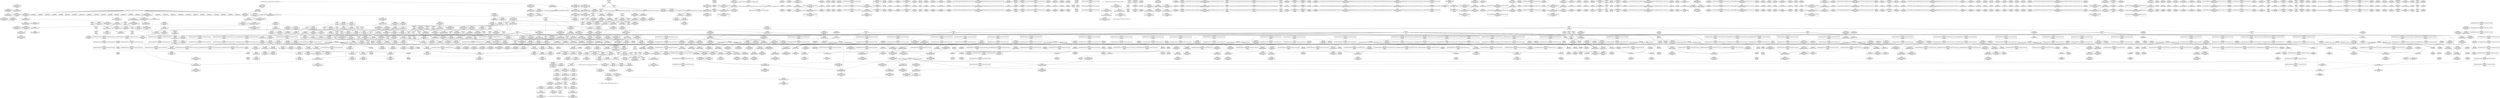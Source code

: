 digraph {
	CE0x3d20f80 [shape=record,shape=Mrecord,label="{CE0x3d20f80|i64*_getelementptr_inbounds_(_11_x_i64_,_11_x_i64_*___llvm_gcov_ctr127,_i64_0,_i64_8)|*Constant*}"]
	CE0x3cba680 [shape=record,shape=Mrecord,label="{CE0x3cba680|current_sid:tmp9|security/selinux/hooks.c,218}"]
	CE0x3d0d1f0 [shape=record,shape=Mrecord,label="{CE0x3d0d1f0|rcu_read_unlock:tmp21|include/linux/rcupdate.h,935}"]
	CE0x3cb0ec0 [shape=record,shape=Mrecord,label="{CE0x3cb0ec0|GLOBAL:cred_sid|*Constant*|*SummSource*}"]
	CE0x3c94a30 [shape=record,shape=Mrecord,label="{CE0x3c94a30|current_sid:tmp3}"]
	CE0x3cba5e0 [shape=record,shape=Mrecord,label="{CE0x3cba5e0|i64_5|*Constant*|*SummSink*}"]
	CE0x3d0fe90 [shape=record,shape=Mrecord,label="{CE0x3d0fe90|_call_void___rcu_read_unlock()_#10,_!dbg_!27734|include/linux/rcupdate.h,937|*SummSource*}"]
	CE0x3ca49f0 [shape=record,shape=Mrecord,label="{CE0x3ca49f0|current_has_perm:call2|security/selinux/hooks.c,1544|*SummSink*}"]
	CE0x3cbe1d0 [shape=record,shape=Mrecord,label="{CE0x3cbe1d0|rcu_read_lock:tmp12|include/linux/rcupdate.h,882|*SummSource*}"]
	CE0x3cef420 [shape=record,shape=Mrecord,label="{CE0x3cef420|task_sid:tmp18|security/selinux/hooks.c,208}"]
	CE0x3d7dca0 [shape=record,shape=Mrecord,label="{CE0x3d7dca0|void_(i32*,_i32,_i32*)*_asm_addl_$1,_%gs:$0_,_*m,ri,*m,_dirflag_,_fpsr_,_flags_}"]
	CE0x3cd3a50 [shape=record,shape=Mrecord,label="{CE0x3cd3a50|_call_void_mcount()_#3|*SummSink*}"]
	CE0x3d38a80 [shape=record,shape=Mrecord,label="{CE0x3d38a80|_call_void_mcount()_#3|*SummSource*}"]
	CE0x3cc05b0 [shape=record,shape=Mrecord,label="{CE0x3cc05b0|i64*_getelementptr_inbounds_(_11_x_i64_,_11_x_i64_*___llvm_gcov_ctr125,_i64_0,_i64_10)|*Constant*|*SummSource*}"]
	CE0x3d45af0 [shape=record,shape=Mrecord,label="{CE0x3d45af0|get_current:tmp1|*SummSink*}"]
	CE0x3d463b0 [shape=record,shape=Mrecord,label="{CE0x3d463b0|COLLAPSED:_GCMRE___llvm_gcov_ctr132_internal_global_11_x_i64_zeroinitializer:_elem_0:default:}"]
	CE0x3cf0230 [shape=record,shape=Mrecord,label="{CE0x3cf0230|task_sid:tmp17|security/selinux/hooks.c,208}"]
	CE0x3c85740 [shape=record,shape=Mrecord,label="{CE0x3c85740|_ret_i32_%call2,_!dbg_!27718|security/selinux/hooks.c,1544|*SummSource*}"]
	CE0x3cdcb40 [shape=record,shape=Mrecord,label="{CE0x3cdcb40|i64_3|*Constant*|*SummSink*}"]
	CE0x3ca0b10 [shape=record,shape=Mrecord,label="{CE0x3ca0b10|i64*_getelementptr_inbounds_(_4_x_i64_,_4_x_i64_*___llvm_gcov_ctr134,_i64_0,_i64_0)|*Constant*}"]
	CE0x3cf63d0 [shape=record,shape=Mrecord,label="{CE0x3cf63d0|__rcu_read_unlock:tmp3}"]
	CE0x3cb7410 [shape=record,shape=Mrecord,label="{CE0x3cb7410|current_sid:tmp8|security/selinux/hooks.c,218}"]
	CE0x3d331a0 [shape=record,shape=Mrecord,label="{CE0x3d331a0|rcu_lock_acquire:tmp4|include/linux/rcupdate.h,418|*SummSink*}"]
	CE0x3d75380 [shape=record,shape=Mrecord,label="{CE0x3d75380|_ret_void,_!dbg_!27720|./arch/x86/include/asm/preempt.h,78|*SummSource*}"]
	CE0x3cc1070 [shape=record,shape=Mrecord,label="{CE0x3cc1070|current_sid:tmp1}"]
	CE0x3d04250 [shape=record,shape=Mrecord,label="{CE0x3d04250|task_sid:tmp8|security/selinux/hooks.c,208|*SummSink*}"]
	CE0x3d1e270 [shape=record,shape=Mrecord,label="{CE0x3d1e270|rcu_read_lock:land.lhs.true|*SummSink*}"]
	CE0x3cf0bc0 [shape=record,shape=Mrecord,label="{CE0x3cf0bc0|task_sid:do.end6}"]
	CE0x3c953c0 [shape=record,shape=Mrecord,label="{CE0x3c953c0|task_sid:if.end|*SummSource*}"]
	CE0x3db7390 [shape=record,shape=Mrecord,label="{CE0x3db7390|_call_void_mcount()_#3}"]
	CE0x3d06830 [shape=record,shape=Mrecord,label="{CE0x3d06830|cred_sid:tmp}"]
	CE0x3d08a20 [shape=record,shape=Mrecord,label="{CE0x3d08a20|i8*_getelementptr_inbounds_(_44_x_i8_,_44_x_i8_*_.str47,_i32_0,_i32_0)|*Constant*}"]
	CE0x3c8a7e0 [shape=record,shape=Mrecord,label="{CE0x3c8a7e0|avc_has_perm:ssid|Function::avc_has_perm&Arg::ssid::}"]
	CE0x3d49bf0 [shape=record,shape=Mrecord,label="{CE0x3d49bf0|rcu_lock_release:tmp|*SummSource*}"]
	CE0x3c945c0 [shape=record,shape=Mrecord,label="{CE0x3c945c0|i32_0|*Constant*|*SummSource*}"]
	CE0x3cd5220 [shape=record,shape=Mrecord,label="{CE0x3cd5220|i64_3|*Constant*}"]
	CE0x3cf8ac0 [shape=record,shape=Mrecord,label="{CE0x3cf8ac0|task_sid:tmp27|security/selinux/hooks.c,208|*SummSink*}"]
	CE0x3cf9ad0 [shape=record,shape=Mrecord,label="{CE0x3cf9ad0|i64*_getelementptr_inbounds_(_13_x_i64_,_13_x_i64_*___llvm_gcov_ctr126,_i64_0,_i64_8)|*Constant*|*SummSource*}"]
	CE0x3cb6630 [shape=record,shape=Mrecord,label="{CE0x3cb6630|%struct.common_audit_data*_null|*Constant*|*SummSource*}"]
	CE0x3c8aaf0 [shape=record,shape=Mrecord,label="{CE0x3c8aaf0|avc_has_perm:ssid|Function::avc_has_perm&Arg::ssid::|*SummSource*}"]
	CE0x3d36eb0 [shape=record,shape=Mrecord,label="{CE0x3d36eb0|__preempt_count_sub:sub|./arch/x86/include/asm/preempt.h,77|*SummSink*}"]
	CE0x3d4dd10 [shape=record,shape=Mrecord,label="{CE0x3d4dd10|__rcu_read_lock:tmp6|include/linux/rcupdate.h,240|*SummSource*}"]
	CE0x3cd7910 [shape=record,shape=Mrecord,label="{CE0x3cd7910|current_sid:bb}"]
	CE0x3d12670 [shape=record,shape=Mrecord,label="{CE0x3d12670|__rcu_read_lock:tmp5|include/linux/rcupdate.h,239}"]
	CE0x3c965f0 [shape=record,shape=Mrecord,label="{CE0x3c965f0|selinux_task_setscheduler:tmp1|*SummSink*}"]
	CE0x3cfb0d0 [shape=record,shape=Mrecord,label="{CE0x3cfb0d0|_call_void_mcount()_#3|*SummSink*}"]
	CE0x3d4c0c0 [shape=record,shape=Mrecord,label="{CE0x3d4c0c0|rcu_read_unlock:land.lhs.true2}"]
	CE0x3d21900 [shape=record,shape=Mrecord,label="{CE0x3d21900|rcu_read_lock:tmp17|include/linux/rcupdate.h,882}"]
	CE0x3c954e0 [shape=record,shape=Mrecord,label="{CE0x3c954e0|task_sid:if.end|*SummSink*}"]
	CE0x340c080 [shape=record,shape=Mrecord,label="{CE0x340c080|GLOBAL:cap_task_setscheduler|*Constant*|*SummSource*}"]
	CE0x3ceb910 [shape=record,shape=Mrecord,label="{CE0x3ceb910|_call_void_mcount()_#3}"]
	CE0x3d1e030 [shape=record,shape=Mrecord,label="{CE0x3d1e030|rcu_read_lock:land.lhs.true}"]
	CE0x3d40240 [shape=record,shape=Mrecord,label="{CE0x3d40240|cred_sid:bb|*SummSink*}"]
	CE0x3d4c6c0 [shape=record,shape=Mrecord,label="{CE0x3d4c6c0|_ret_void,_!dbg_!27720|./arch/x86/include/asm/preempt.h,78}"]
	CE0x3d96900 [shape=record,shape=Mrecord,label="{CE0x3d96900|i64*_getelementptr_inbounds_(_4_x_i64_,_4_x_i64_*___llvm_gcov_ctr133,_i64_0,_i64_3)|*Constant*|*SummSource*}"]
	CE0x3ceeaf0 [shape=record,shape=Mrecord,label="{CE0x3ceeaf0|task_sid:land.lhs.true2}"]
	CE0x3d13380 [shape=record,shape=Mrecord,label="{CE0x3d13380|i64*_getelementptr_inbounds_(_4_x_i64_,_4_x_i64_*___llvm_gcov_ctr128,_i64_0,_i64_0)|*Constant*|*SummSource*}"]
	CE0x3ca0cb0 [shape=record,shape=Mrecord,label="{CE0x3ca0cb0|i64*_getelementptr_inbounds_(_4_x_i64_,_4_x_i64_*___llvm_gcov_ctr129,_i64_0,_i64_0)|*Constant*}"]
	CE0x3cb0dc0 [shape=record,shape=Mrecord,label="{CE0x3cb0dc0|task_sid:call7|security/selinux/hooks.c,208|*SummSource*}"]
	CE0x3d478a0 [shape=record,shape=Mrecord,label="{CE0x3d478a0|rcu_read_unlock:do.end|*SummSource*}"]
	CE0x3ca1740 [shape=record,shape=Mrecord,label="{CE0x3ca1740|task_sid:tmp26|security/selinux/hooks.c,208|*SummSink*}"]
	CE0x3cba780 [shape=record,shape=Mrecord,label="{CE0x3cba780|current_sid:tmp9|security/selinux/hooks.c,218|*SummSource*}"]
	CE0x3d758e0 [shape=record,shape=Mrecord,label="{CE0x3d758e0|void_(i32*,_i32,_i32*)*_asm_addl_$1,_%gs:$0_,_*m,ri,*m,_dirflag_,_fpsr_,_flags_}"]
	CE0x3ca9e80 [shape=record,shape=Mrecord,label="{CE0x3ca9e80|current_sid:tmp12|security/selinux/hooks.c,218|*SummSink*}"]
	CE0x3ceb830 [shape=record,shape=Mrecord,label="{CE0x3ceb830|task_sid:if.end}"]
	CE0x3cf0130 [shape=record,shape=Mrecord,label="{CE0x3cf0130|task_sid:tmp15|security/selinux/hooks.c,208|*SummSource*}"]
	CE0x3c87b60 [shape=record,shape=Mrecord,label="{CE0x3c87b60|selinux_task_setscheduler:return}"]
	CE0x3d08b40 [shape=record,shape=Mrecord,label="{CE0x3d08b40|i8*_getelementptr_inbounds_(_44_x_i8_,_44_x_i8_*_.str47,_i32_0,_i32_0)|*Constant*|*SummSink*}"]
	CE0x3d37640 [shape=record,shape=Mrecord,label="{CE0x3d37640|__rcu_read_lock:tmp7|include/linux/rcupdate.h,240|*SummSource*}"]
	CE0x3d2ed00 [shape=record,shape=Mrecord,label="{CE0x3d2ed00|cred_sid:sid|security/selinux/hooks.c,197|*SummSink*}"]
	CE0x3d4a270 [shape=record,shape=Mrecord,label="{CE0x3d4a270|rcu_read_unlock:tmp13|include/linux/rcupdate.h,933}"]
	CE0x3cb5c90 [shape=record,shape=Mrecord,label="{CE0x3cb5c90|%struct.common_audit_data*_null|*Constant*}"]
	CE0x3d428c0 [shape=record,shape=Mrecord,label="{CE0x3d428c0|_call_void_mcount()_#3|*SummSource*}"]
	CE0x3d22a80 [shape=record,shape=Mrecord,label="{CE0x3d22a80|_call_void_lockdep_rcu_suspicious(i8*_getelementptr_inbounds_(_25_x_i8_,_25_x_i8_*_.str45,_i32_0,_i32_0),_i32_883,_i8*_getelementptr_inbounds_(_42_x_i8_,_42_x_i8_*_.str46,_i32_0,_i32_0))_#10,_!dbg_!27728|include/linux/rcupdate.h,882|*SummSink*}"]
	CE0x3d7c100 [shape=record,shape=Mrecord,label="{CE0x3d7c100|i64*_getelementptr_inbounds_(_4_x_i64_,_4_x_i64_*___llvm_gcov_ctr135,_i64_0,_i64_2)|*Constant*|*SummSource*}"]
	CE0x5021960 [shape=record,shape=Mrecord,label="{CE0x5021960|selinux_task_setscheduler:tmp}"]
	CE0x3cd7170 [shape=record,shape=Mrecord,label="{CE0x3cd7170|current_sid:tmp14|security/selinux/hooks.c,218|*SummSink*}"]
	CE0x3d39a80 [shape=record,shape=Mrecord,label="{CE0x3d39a80|rcu_read_unlock:land.lhs.true|*SummSink*}"]
	CE0x3cfa2c0 [shape=record,shape=Mrecord,label="{CE0x3cfa2c0|task_sid:tmp1}"]
	CE0x3cdf2e0 [shape=record,shape=Mrecord,label="{CE0x3cdf2e0|current_sid:tmp16|security/selinux/hooks.c,218|*SummSource*}"]
	CE0x3d0b340 [shape=record,shape=Mrecord,label="{CE0x3d0b340|task_sid:tmp25|security/selinux/hooks.c,208}"]
	CE0x3d08f90 [shape=record,shape=Mrecord,label="{CE0x3d08f90|i64*_getelementptr_inbounds_(_11_x_i64_,_11_x_i64_*___llvm_gcov_ctr132,_i64_0,_i64_9)|*Constant*|*SummSource*}"]
	CE0x3d221b0 [shape=record,shape=Mrecord,label="{CE0x3d221b0|i8_1|*Constant*}"]
	CE0x3d3c760 [shape=record,shape=Mrecord,label="{CE0x3d3c760|rcu_read_lock:tmp7|include/linux/rcupdate.h,882|*SummSource*}"]
	CE0x3cb5060 [shape=record,shape=Mrecord,label="{CE0x3cb5060|GLOBAL:get_current|*Constant*}"]
	CE0x3cb8ea0 [shape=record,shape=Mrecord,label="{CE0x3cb8ea0|GLOBAL:rcu_read_unlock|*Constant*|*SummSink*}"]
	CE0x3d3d470 [shape=record,shape=Mrecord,label="{CE0x3d3d470|i8*_getelementptr_inbounds_(_25_x_i8_,_25_x_i8_*_.str45,_i32_0,_i32_0)|*Constant*}"]
	CE0x3cd4090 [shape=record,shape=Mrecord,label="{CE0x3cd4090|get_current:tmp|*SummSink*}"]
	CE0x3d15950 [shape=record,shape=Mrecord,label="{CE0x3d15950|__preempt_count_add:tmp1}"]
	CE0x3cfe3d0 [shape=record,shape=Mrecord,label="{CE0x3cfe3d0|rcu_read_unlock:if.then|*SummSource*}"]
	CE0x3d09980 [shape=record,shape=Mrecord,label="{CE0x3d09980|task_sid:tmp20|security/selinux/hooks.c,208}"]
	CE0x3d13170 [shape=record,shape=Mrecord,label="{CE0x3d13170|i64*_getelementptr_inbounds_(_4_x_i64_,_4_x_i64_*___llvm_gcov_ctr128,_i64_0,_i64_0)|*Constant*|*SummSink*}"]
	CE0x3ce9de0 [shape=record,shape=Mrecord,label="{CE0x3ce9de0|task_sid:tmp5|security/selinux/hooks.c,208}"]
	CE0x3d78bc0 [shape=record,shape=Mrecord,label="{CE0x3d78bc0|__preempt_count_sub:bb}"]
	CE0x3d42190 [shape=record,shape=Mrecord,label="{CE0x3d42190|__rcu_read_lock:entry}"]
	CE0x3d17b90 [shape=record,shape=Mrecord,label="{CE0x3d17b90|i64*_getelementptr_inbounds_(_4_x_i64_,_4_x_i64_*___llvm_gcov_ctr128,_i64_0,_i64_1)|*Constant*|*SummSink*}"]
	CE0x3d10ca0 [shape=record,shape=Mrecord,label="{CE0x3d10ca0|_ret_void,_!dbg_!27717|include/linux/rcupdate.h,245|*SummSource*}"]
	CE0x3cfb060 [shape=record,shape=Mrecord,label="{CE0x3cfb060|_call_void_mcount()_#3|*SummSource*}"]
	CE0x3cdaa80 [shape=record,shape=Mrecord,label="{CE0x3cdaa80|current_sid:tmp6|security/selinux/hooks.c,218|*SummSink*}"]
	CE0x3cb9dd0 [shape=record,shape=Mrecord,label="{CE0x3cb9dd0|current_sid:tobool1|security/selinux/hooks.c,218|*SummSink*}"]
	CE0x3caa5d0 [shape=record,shape=Mrecord,label="{CE0x3caa5d0|rcu_lock_release:bb|*SummSource*}"]
	CE0x3d18480 [shape=record,shape=Mrecord,label="{CE0x3d18480|i8*_undef|*Constant*|*SummSource*}"]
	CE0x3ca0c10 [shape=record,shape=Mrecord,label="{CE0x3ca0c10|__preempt_count_add:tmp}"]
	CE0x3d09dd0 [shape=record,shape=Mrecord,label="{CE0x3d09dd0|task_sid:tmp22|security/selinux/hooks.c,208}"]
	CE0x3c85900 [shape=record,shape=Mrecord,label="{CE0x3c85900|selinux_task_setscheduler:retval.0|*SummSource*}"]
	CE0x3d08a90 [shape=record,shape=Mrecord,label="{CE0x3d08a90|i8*_getelementptr_inbounds_(_44_x_i8_,_44_x_i8_*_.str47,_i32_0,_i32_0)|*Constant*|*SummSource*}"]
	CE0x3cd0090 [shape=record,shape=Mrecord,label="{CE0x3cd0090|COLLAPSED:_CMRE:_elem_0::|security/selinux/hooks.c,218}"]
	CE0x3d4da10 [shape=record,shape=Mrecord,label="{CE0x3d4da10|rcu_read_unlock:tmp6|include/linux/rcupdate.h,933}"]
	CE0x3d3a9e0 [shape=record,shape=Mrecord,label="{CE0x3d3a9e0|rcu_read_unlock:tmp11|include/linux/rcupdate.h,933|*SummSink*}"]
	CE0x3ca5590 [shape=record,shape=Mrecord,label="{CE0x3ca5590|GLOBAL:cap_task_setscheduler|*Constant*}"]
	CE0x3d41b50 [shape=record,shape=Mrecord,label="{CE0x3d41b50|rcu_read_lock:tmp20|include/linux/rcupdate.h,882|*SummSink*}"]
	CE0x3cab4f0 [shape=record,shape=Mrecord,label="{CE0x3cab4f0|VOIDTB_TE:_CE_96,104_}"]
	CE0x3d0c240 [shape=record,shape=Mrecord,label="{CE0x3d0c240|i8*_getelementptr_inbounds_(_41_x_i8_,_41_x_i8_*_.str44,_i32_0,_i32_0)|*Constant*}"]
	"CONST[source:0(mediator),value:0(static)][purpose:{operation}][SrcIdx:1]"
	CE0x3cb5300 [shape=record,shape=Mrecord,label="{CE0x3cb5300|GLOBAL:get_current|*Constant*|*SummSource*}"]
	CE0x3d408f0 [shape=record,shape=Mrecord,label="{CE0x3d408f0|cred_sid:tmp4|*LoadInst*|security/selinux/hooks.c,196|*SummSink*}"]
	CE0x3cface0 [shape=record,shape=Mrecord,label="{CE0x3cface0|task_sid:tmp6|security/selinux/hooks.c,208}"]
	CE0x3caa8f0 [shape=record,shape=Mrecord,label="{CE0x3caa8f0|i64*_getelementptr_inbounds_(_4_x_i64_,_4_x_i64_*___llvm_gcov_ctr133,_i64_0,_i64_0)|*Constant*|*SummSource*}"]
	CE0x3ceadf0 [shape=record,shape=Mrecord,label="{CE0x3ceadf0|GLOBAL:rcu_read_lock|*Constant*|*SummSource*}"]
	CE0x3d01330 [shape=record,shape=Mrecord,label="{CE0x3d01330|task_sid:tmp6|security/selinux/hooks.c,208|*SummSource*}"]
	CE0x3cded50 [shape=record,shape=Mrecord,label="{CE0x3cded50|current_sid:tmp15|security/selinux/hooks.c,218}"]
	CE0x3cbf040 [shape=record,shape=Mrecord,label="{CE0x3cbf040|rcu_read_lock:bb|*SummSink*}"]
	CE0x3d46240 [shape=record,shape=Mrecord,label="{CE0x3d46240|rcu_lock_acquire:map|Function::rcu_lock_acquire&Arg::map::|*SummSink*}"]
	CE0x3d472a0 [shape=record,shape=Mrecord,label="{CE0x3d472a0|rcu_read_unlock:tmp16|include/linux/rcupdate.h,933|*SummSource*}"]
	CE0x3cb9770 [shape=record,shape=Mrecord,label="{CE0x3cb9770|current_sid:land.lhs.true2}"]
	CE0x3cd7f90 [shape=record,shape=Mrecord,label="{CE0x3cd7f90|task_sid:call|security/selinux/hooks.c,208}"]
	CE0x3d0b2d0 [shape=record,shape=Mrecord,label="{CE0x3d0b2d0|i64*_getelementptr_inbounds_(_13_x_i64_,_13_x_i64_*___llvm_gcov_ctr126,_i64_0,_i64_11)|*Constant*}"]
	CE0x3c85260 [shape=record,shape=Mrecord,label="{CE0x3c85260|i64_2|*Constant*|*SummSource*}"]
	CE0x3d09fa0 [shape=record,shape=Mrecord,label="{CE0x3d09fa0|task_sid:tmp21|security/selinux/hooks.c,208|*SummSink*}"]
	CE0x3c8f850 [shape=record,shape=Mrecord,label="{CE0x3c8f850|task_sid:real_cred|security/selinux/hooks.c,208|*SummSource*}"]
	CE0x3cfc930 [shape=record,shape=Mrecord,label="{CE0x3cfc930|rcu_read_lock:tmp3|*SummSource*}"]
	CE0x3ca3cb0 [shape=record,shape=Mrecord,label="{CE0x3ca3cb0|GLOBAL:task_sid|*Constant*|*SummSource*}"]
	CE0x3d3d980 [shape=record,shape=Mrecord,label="{CE0x3d3d980|i8*_getelementptr_inbounds_(_25_x_i8_,_25_x_i8_*_.str45,_i32_0,_i32_0)|*Constant*|*SummSink*}"]
	CE0x3ca9890 [shape=record,shape=Mrecord,label="{CE0x3ca9890|selinux_task_setscheduler:tmp2|security/selinux/hooks.c,3639|*SummSource*}"]
	CE0x3d7da40 [shape=record,shape=Mrecord,label="{CE0x3d7da40|_call_void_asm_addl_$1,_%gs:$0_,_*m,ri,*m,_dirflag_,_fpsr_,_flags_(i32*___preempt_count,_i32_%val,_i32*___preempt_count)_#3,_!dbg_!27714,_!srcloc_!27717|./arch/x86/include/asm/preempt.h,72|*SummSource*}"]
	CE0x3cdc5e0 [shape=record,shape=Mrecord,label="{CE0x3cdc5e0|task_sid:tmp}"]
	CE0x3d03b40 [shape=record,shape=Mrecord,label="{CE0x3d03b40|i32_208|*Constant*}"]
	CE0x3ca5000 [shape=record,shape=Mrecord,label="{CE0x3ca5000|i32_(i32,_i32,_i16,_i32,_%struct.common_audit_data*)*_bitcast_(i32_(i32,_i32,_i16,_i32,_%struct.common_audit_data.495*)*_avc_has_perm_to_i32_(i32,_i32,_i16,_i32,_%struct.common_audit_data*)*)|*Constant*|*SummSource*}"]
	CE0x3ca48c0 [shape=record,shape=Mrecord,label="{CE0x3ca48c0|_ret_i32_%call7,_!dbg_!27749|security/selinux/hooks.c,210|*SummSink*}"]
	CE0x3d49490 [shape=record,shape=Mrecord,label="{CE0x3d49490|rcu_read_unlock:tobool1|include/linux/rcupdate.h,933}"]
	CE0x3cb9540 [shape=record,shape=Mrecord,label="{CE0x3cb9540|current_sid:tmp11|security/selinux/hooks.c,218}"]
	CE0x3d082e0 [shape=record,shape=Mrecord,label="{CE0x3d082e0|i32_934|*Constant*|*SummSource*}"]
	CE0x3cbf720 [shape=record,shape=Mrecord,label="{CE0x3cbf720|i64*_getelementptr_inbounds_(_11_x_i64_,_11_x_i64_*___llvm_gcov_ctr125,_i64_0,_i64_9)|*Constant*}"]
	CE0x3c934f0 [shape=record,shape=Mrecord,label="{CE0x3c934f0|current_has_perm:entry}"]
	CE0x3dbb8d0 [shape=record,shape=Mrecord,label="{CE0x3dbb8d0|__preempt_count_sub:tmp2}"]
	CE0x3cbf8f0 [shape=record,shape=Mrecord,label="{CE0x3cbf8f0|i64*_getelementptr_inbounds_(_11_x_i64_,_11_x_i64_*___llvm_gcov_ctr125,_i64_0,_i64_9)|*Constant*|*SummSource*}"]
	CE0x3cbb210 [shape=record,shape=Mrecord,label="{CE0x3cbb210|GLOBAL:__preempt_count_sub|*Constant*|*SummSource*}"]
	CE0x3d8e3e0 [shape=record,shape=Mrecord,label="{CE0x3d8e3e0|%struct.lockdep_map*_null|*Constant*|*SummSource*}"]
	CE0x3d0b7a0 [shape=record,shape=Mrecord,label="{CE0x3d0b7a0|task_sid:tmp24|security/selinux/hooks.c,208|*SummSource*}"]
	CE0x3d45740 [shape=record,shape=Mrecord,label="{CE0x3d45740|__rcu_read_lock:tmp3|*SummSource*}"]
	CE0x3d01ac0 [shape=record,shape=Mrecord,label="{CE0x3d01ac0|task_sid:do.end|*SummSink*}"]
	CE0x3c96850 [shape=record,shape=Mrecord,label="{CE0x3c96850|selinux_task_setscheduler:tmp|*SummSink*}"]
	CE0x3d036a0 [shape=record,shape=Mrecord,label="{CE0x3d036a0|task_sid:tmp19|security/selinux/hooks.c,208|*SummSink*}"]
	CE0x3d0dbd0 [shape=record,shape=Mrecord,label="{CE0x3d0dbd0|rcu_read_unlock:tmp21|include/linux/rcupdate.h,935|*SummSink*}"]
	CE0x3ce9d50 [shape=record,shape=Mrecord,label="{CE0x3ce9d50|task_sid:tobool|security/selinux/hooks.c,208|*SummSink*}"]
	CE0x3cdbf60 [shape=record,shape=Mrecord,label="{CE0x3cdbf60|rcu_read_lock:land.lhs.true2|*SummSink*}"]
	CE0x3cb5480 [shape=record,shape=Mrecord,label="{CE0x3cb5480|GLOBAL:get_current|*Constant*|*SummSink*}"]
	CE0x3dba1d0 [shape=record,shape=Mrecord,label="{CE0x3dba1d0|i64*_getelementptr_inbounds_(_4_x_i64_,_4_x_i64_*___llvm_gcov_ctr129,_i64_0,_i64_2)|*Constant*|*SummSource*}"]
	CE0x3c85440 [shape=record,shape=Mrecord,label="{CE0x3c85440|current_has_perm:perms|Function::current_has_perm&Arg::perms::}"]
	CE0x3ca9af0 [shape=record,shape=Mrecord,label="{CE0x3ca9af0|i64_0|*Constant*}"]
	CE0x3cfb780 [shape=record,shape=Mrecord,label="{CE0x3cfb780|cred_sid:tmp1|*SummSource*}"]
	CE0x3d504b0 [shape=record,shape=Mrecord,label="{CE0x3d504b0|_call_void_lockdep_rcu_suspicious(i8*_getelementptr_inbounds_(_25_x_i8_,_25_x_i8_*_.str45,_i32_0,_i32_0),_i32_934,_i8*_getelementptr_inbounds_(_44_x_i8_,_44_x_i8_*_.str47,_i32_0,_i32_0))_#10,_!dbg_!27726|include/linux/rcupdate.h,933}"]
	CE0x3d219e0 [shape=record,shape=Mrecord,label="{CE0x3d219e0|rcu_read_lock:tmp17|include/linux/rcupdate.h,882|*SummSink*}"]
	CE0x3d03a40 [shape=record,shape=Mrecord,label="{CE0x3d03a40|_call_void_lockdep_rcu_suspicious(i8*_getelementptr_inbounds_(_25_x_i8_,_25_x_i8_*_.str3,_i32_0,_i32_0),_i32_208,_i8*_getelementptr_inbounds_(_41_x_i8_,_41_x_i8_*_.str44,_i32_0,_i32_0))_#10,_!dbg_!27732|security/selinux/hooks.c,208|*SummSink*}"]
	CE0x3d168a0 [shape=record,shape=Mrecord,label="{CE0x3d168a0|__rcu_read_unlock:tmp6|include/linux/rcupdate.h,245|*SummSource*}"]
	CE0x3d1eee0 [shape=record,shape=Mrecord,label="{CE0x3d1eee0|i64_7|*Constant*}"]
	CE0x3d385e0 [shape=record,shape=Mrecord,label="{CE0x3d385e0|__preempt_count_add:val|Function::__preempt_count_add&Arg::val::|*SummSource*}"]
	CE0x3ced160 [shape=record,shape=Mrecord,label="{CE0x3ced160|_call_void_mcount()_#3}"]
	CE0x3ca5810 [shape=record,shape=Mrecord,label="{CE0x3ca5810|_ret_i32_%tmp24,_!dbg_!27742|security/selinux/hooks.c,220}"]
	CE0x3d8d8d0 [shape=record,shape=Mrecord,label="{CE0x3d8d8d0|__rcu_read_lock:tmp4|include/linux/rcupdate.h,239|*SummSource*}"]
	CE0x3ced7a0 [shape=record,shape=Mrecord,label="{CE0x3ced7a0|i64_6|*Constant*|*SummSink*}"]
	CE0x3d95fc0 [shape=record,shape=Mrecord,label="{CE0x3d95fc0|i64_ptrtoint_(i8*_blockaddress(_rcu_lock_release,_%__here)_to_i64)|*Constant*|*SummSource*}"]
	CE0x3ca2ce0 [shape=record,shape=Mrecord,label="{CE0x3ca2ce0|GLOBAL:lockdep_rcu_suspicious|*Constant*|*SummSink*}"]
	CE0x3cb9c50 [shape=record,shape=Mrecord,label="{CE0x3cb9c50|current_sid:tobool1|security/selinux/hooks.c,218|*SummSource*}"]
	CE0x3d4c7d0 [shape=record,shape=Mrecord,label="{CE0x3d4c7d0|__preempt_count_sub:val|Function::__preempt_count_sub&Arg::val::}"]
	CE0x3d47680 [shape=record,shape=Mrecord,label="{CE0x3d47680|__preempt_count_add:val|Function::__preempt_count_add&Arg::val::|*SummSink*}"]
	CE0x3cb8e30 [shape=record,shape=Mrecord,label="{CE0x3cb8e30|GLOBAL:rcu_read_unlock|*Constant*|*SummSource*}"]
	CE0x3c8e660 [shape=record,shape=Mrecord,label="{CE0x3c8e660|current_has_perm:tmp2}"]
	CE0x3cfa7d0 [shape=record,shape=Mrecord,label="{CE0x3cfa7d0|COLLAPSED:_GCMRE___llvm_gcov_ctr131_internal_global_2_x_i64_zeroinitializer:_elem_0:default:}"]
	CE0x3d04090 [shape=record,shape=Mrecord,label="{CE0x3d04090|task_sid:tmp8|security/selinux/hooks.c,208|*SummSource*}"]
	CE0x3d008f0 [shape=record,shape=Mrecord,label="{CE0x3d008f0|i64_2|*Constant*}"]
	CE0x3ceeec0 [shape=record,shape=Mrecord,label="{CE0x3ceeec0|i64_1|*Constant*}"]
	CE0x3cd51b0 [shape=record,shape=Mrecord,label="{CE0x3cd51b0|i64_2|*Constant*}"]
	CE0x3d26dc0 [shape=record,shape=Mrecord,label="{CE0x3d26dc0|__preempt_count_sub:bb|*SummSource*}"]
	CE0x3ceb380 [shape=record,shape=Mrecord,label="{CE0x3ceb380|get_current:tmp3}"]
	CE0x3d36370 [shape=record,shape=Mrecord,label="{CE0x3d36370|__rcu_read_lock:tmp6|include/linux/rcupdate.h,240}"]
	CE0x3cd7430 [shape=record,shape=Mrecord,label="{CE0x3cd7430|_call_void_rcu_read_lock()_#10,_!dbg_!27712|security/selinux/hooks.c,207|*SummSink*}"]
	CE0x3cb3ef0 [shape=record,shape=Mrecord,label="{CE0x3cb3ef0|i64_5|*Constant*}"]
	CE0x3d4bc90 [shape=record,shape=Mrecord,label="{CE0x3d4bc90|__preempt_count_add:entry}"]
	CE0x3d8dea0 [shape=record,shape=Mrecord,label="{CE0x3d8dea0|i64*_getelementptr_inbounds_(_4_x_i64_,_4_x_i64_*___llvm_gcov_ctr130,_i64_0,_i64_3)|*Constant*}"]
	CE0x3d0e970 [shape=record,shape=Mrecord,label="{CE0x3d0e970|_call_void_rcu_lock_release(%struct.lockdep_map*_rcu_lock_map)_#10,_!dbg_!27733|include/linux/rcupdate.h,935|*SummSink*}"]
	CE0x3cdb140 [shape=record,shape=Mrecord,label="{CE0x3cdb140|i64*_getelementptr_inbounds_(_11_x_i64_,_11_x_i64_*___llvm_gcov_ctr125,_i64_0,_i64_0)|*Constant*|*SummSink*}"]
	CE0x3cb8400 [shape=record,shape=Mrecord,label="{CE0x3cb8400|current_sid:tmp10|security/selinux/hooks.c,218|*SummSink*}"]
	CE0x3d8d3d0 [shape=record,shape=Mrecord,label="{CE0x3d8d3d0|__rcu_read_lock:bb|*SummSink*}"]
	CE0x3d316d0 [shape=record,shape=Mrecord,label="{CE0x3d316d0|rcu_read_unlock:call3|include/linux/rcupdate.h,933}"]
	CE0x3d8a9f0 [shape=record,shape=Mrecord,label="{CE0x3d8a9f0|__rcu_read_unlock:tmp4|include/linux/rcupdate.h,244|*SummSink*}"]
	CE0x3ca2480 [shape=record,shape=Mrecord,label="{CE0x3ca2480|i8*_getelementptr_inbounds_(_25_x_i8_,_25_x_i8_*_.str3,_i32_0,_i32_0)|*Constant*|*SummSource*}"]
	CE0x3d0b630 [shape=record,shape=Mrecord,label="{CE0x3d0b630|i64*_getelementptr_inbounds_(_13_x_i64_,_13_x_i64_*___llvm_gcov_ctr126,_i64_0,_i64_11)|*Constant*|*SummSource*}"]
	CE0x3cac440 [shape=record,shape=Mrecord,label="{CE0x3cac440|selinux_task_setscheduler:call|security/selinux/hooks.c,3638}"]
	CE0x481c880 [shape=record,shape=Mrecord,label="{CE0x481c880|selinux_task_setscheduler:tmp3|security/selinux/hooks.c,3639|*SummSource*}"]
	CE0x3caf700 [shape=record,shape=Mrecord,label="{CE0x3caf700|VOIDTB_TE:_CE_80,88_}"]
	CE0x3d43be0 [shape=record,shape=Mrecord,label="{CE0x3d43be0|rcu_read_unlock:tmp4|include/linux/rcupdate.h,933}"]
	CE0x3d4a700 [shape=record,shape=Mrecord,label="{CE0x3d4a700|rcu_read_unlock:tmp13|include/linux/rcupdate.h,933|*SummSource*}"]
	CE0x3d37170 [shape=record,shape=Mrecord,label="{CE0x3d37170|GLOBAL:rcu_read_unlock.__warned|Global_var:rcu_read_unlock.__warned}"]
	CE0x3c8b8a0 [shape=record,shape=Mrecord,label="{CE0x3c8b8a0|0:_i32,_4:_i32,_8:_i32,_12:_i32,_:_CMRE_4,8_|*MultipleSource*|security/selinux/hooks.c,218|security/selinux/hooks.c,218|security/selinux/hooks.c,220}"]
	CE0x3d09a60 [shape=record,shape=Mrecord,label="{CE0x3d09a60|task_sid:tmp20|security/selinux/hooks.c,208|*SummSource*}"]
	CE0x3c9fb60 [shape=record,shape=Mrecord,label="{CE0x3c9fb60|__rcu_read_unlock:bb|*SummSource*}"]
	CE0x3cb9f00 [shape=record,shape=Mrecord,label="{CE0x3cb9f00|i64_4|*Constant*}"]
	CE0x3d0bf50 [shape=record,shape=Mrecord,label="{CE0x3d0bf50|i32_208|*Constant*|*SummSource*}"]
	CE0x3ca2a10 [shape=record,shape=Mrecord,label="{CE0x3ca2a10|i8*_getelementptr_inbounds_(_25_x_i8_,_25_x_i8_*_.str3,_i32_0,_i32_0)|*Constant*|*SummSink*}"]
	CE0x3cd6ce0 [shape=record,shape=Mrecord,label="{CE0x3cd6ce0|i64_7|*Constant*|*SummSource*}"]
	CE0x3db7740 [shape=record,shape=Mrecord,label="{CE0x3db7740|__preempt_count_add:tmp5|./arch/x86/include/asm/preempt.h,72}"]
	CE0x3d1d9f0 [shape=record,shape=Mrecord,label="{CE0x3d1d9f0|_ret_void,_!dbg_!27717|include/linux/rcupdate.h,240|*SummSource*}"]
	CE0x3d290d0 [shape=record,shape=Mrecord,label="{CE0x3d290d0|__preempt_count_sub:do.end|*SummSink*}"]
	CE0x3d0ca50 [shape=record,shape=Mrecord,label="{CE0x3d0ca50|rcu_read_unlock:tmp19|include/linux/rcupdate.h,933}"]
	CE0x3d0f2d0 [shape=record,shape=Mrecord,label="{CE0x3d0f2d0|rcu_lock_release:entry|*SummSource*}"]
	CE0x3d75be0 [shape=record,shape=Mrecord,label="{CE0x3d75be0|i64*_getelementptr_inbounds_(_4_x_i64_,_4_x_i64_*___llvm_gcov_ctr130,_i64_0,_i64_2)|*Constant*|*SummSink*}"]
	CE0x3cdd690 [shape=record,shape=Mrecord,label="{CE0x3cdd690|_ret_void,_!dbg_!27735|include/linux/rcupdate.h,884|*SummSource*}"]
	CE0x3cba190 [shape=record,shape=Mrecord,label="{CE0x3cba190|i64_4|*Constant*|*SummSource*}"]
	CE0x3cbb4f0 [shape=record,shape=Mrecord,label="{CE0x3cbb4f0|i64*_getelementptr_inbounds_(_4_x_i64_,_4_x_i64_*___llvm_gcov_ctr128,_i64_0,_i64_3)|*Constant*|*SummSource*}"]
	CE0x3d17010 [shape=record,shape=Mrecord,label="{CE0x3d17010|__rcu_read_unlock:do.end|*SummSource*}"]
	CE0x3d2d2b0 [shape=record,shape=Mrecord,label="{CE0x3d2d2b0|__preempt_count_sub:tmp1|*SummSource*}"]
	CE0x3d8a4f0 [shape=record,shape=Mrecord,label="{CE0x3d8a4f0|__preempt_count_sub:sub|./arch/x86/include/asm/preempt.h,77}"]
	CE0x3ca1bc0 [shape=record,shape=Mrecord,label="{CE0x3ca1bc0|i8_1|*Constant*|*SummSink*}"]
	CE0x3d3cdc0 [shape=record,shape=Mrecord,label="{CE0x3d3cdc0|GLOBAL:current_task|Global_var:current_task}"]
	CE0x3cebe60 [shape=record,shape=Mrecord,label="{CE0x3cebe60|i64*_getelementptr_inbounds_(_2_x_i64_,_2_x_i64_*___llvm_gcov_ctr131,_i64_0,_i64_1)|*Constant*}"]
	CE0x3cf0740 [shape=record,shape=Mrecord,label="{CE0x3cf0740|i64*_getelementptr_inbounds_(_2_x_i64_,_2_x_i64_*___llvm_gcov_ctr131,_i64_0,_i64_1)|*Constant*|*SummSink*}"]
	CE0x3d3be60 [shape=record,shape=Mrecord,label="{CE0x3d3be60|rcu_read_unlock:tobool|include/linux/rcupdate.h,933|*SummSink*}"]
	CE0x3cbe4c0 [shape=record,shape=Mrecord,label="{CE0x3cbe4c0|rcu_read_lock:call3|include/linux/rcupdate.h,882}"]
	CE0x3d30390 [shape=record,shape=Mrecord,label="{CE0x3d30390|rcu_read_unlock:bb}"]
	CE0x3d44aa0 [shape=record,shape=Mrecord,label="{CE0x3d44aa0|GLOBAL:__preempt_count_add|*Constant*}"]
	CE0x3dba560 [shape=record,shape=Mrecord,label="{CE0x3dba560|__rcu_read_unlock:tmp7|include/linux/rcupdate.h,245|*SummSource*}"]
	CE0x3d49680 [shape=record,shape=Mrecord,label="{CE0x3d49680|rcu_read_unlock:tobool1|include/linux/rcupdate.h,933|*SummSink*}"]
	CE0x3ca2c70 [shape=record,shape=Mrecord,label="{CE0x3ca2c70|GLOBAL:lockdep_rcu_suspicious|*Constant*|*SummSource*}"]
	CE0x3d11e50 [shape=record,shape=Mrecord,label="{CE0x3d11e50|rcu_lock_acquire:tmp5|include/linux/rcupdate.h,418}"]
	CE0x3d8a910 [shape=record,shape=Mrecord,label="{CE0x3d8a910|__rcu_read_unlock:tmp4|include/linux/rcupdate.h,244}"]
	CE0x3d49040 [shape=record,shape=Mrecord,label="{CE0x3d49040|rcu_lock_acquire:tmp6}"]
	CE0x3d0b810 [shape=record,shape=Mrecord,label="{CE0x3d0b810|task_sid:tmp24|security/selinux/hooks.c,208|*SummSink*}"]
	CE0x3d44070 [shape=record,shape=Mrecord,label="{CE0x3d44070|rcu_read_lock:tmp7|include/linux/rcupdate.h,882}"]
	CE0x3d8dd40 [shape=record,shape=Mrecord,label="{CE0x3d8dd40|i32_2|*Constant*|*SummSource*}"]
	"CONST[source:0(mediator),value:0(static)][purpose:{operation}]"
	CE0x3d3c5c0 [shape=record,shape=Mrecord,label="{CE0x3d3c5c0|get_current:tmp2|*SummSource*}"]
	CE0x3ca3e50 [shape=record,shape=Mrecord,label="{CE0x3ca3e50|task_sid:entry}"]
	CE0x3d4db80 [shape=record,shape=Mrecord,label="{CE0x3d4db80|rcu_read_unlock:tmp6|include/linux/rcupdate.h,933|*SummSource*}"]
	CE0x3d1fc30 [shape=record,shape=Mrecord,label="{CE0x3d1fc30|rcu_read_lock:tmp13|include/linux/rcupdate.h,882}"]
	CE0x3cfcc00 [shape=record,shape=Mrecord,label="{CE0x3cfcc00|GLOBAL:__llvm_gcov_ctr126|Global_var:__llvm_gcov_ctr126}"]
	CE0x3cf92a0 [shape=record,shape=Mrecord,label="{CE0x3cf92a0|rcu_read_lock:tmp4|include/linux/rcupdate.h,882}"]
	CE0x3ceae60 [shape=record,shape=Mrecord,label="{CE0x3ceae60|GLOBAL:rcu_read_lock|*Constant*|*SummSink*}"]
	CE0x3c8f7b0 [shape=record,shape=Mrecord,label="{CE0x3c8f7b0|task_sid:real_cred|security/selinux/hooks.c,208}"]
	CE0x3ca6280 [shape=record,shape=Mrecord,label="{CE0x3ca6280|current_sid:call|security/selinux/hooks.c,218}"]
	CE0x3d06630 [shape=record,shape=Mrecord,label="{CE0x3d06630|i64*_getelementptr_inbounds_(_2_x_i64_,_2_x_i64_*___llvm_gcov_ctr131,_i64_0,_i64_0)|*Constant*|*SummSource*}"]
	CE0x3d104e0 [shape=record,shape=Mrecord,label="{CE0x3d104e0|GLOBAL:__rcu_read_unlock|*Constant*|*SummSource*}"]
	CE0x3cf9690 [shape=record,shape=Mrecord,label="{CE0x3cf9690|task_sid:tmp16|security/selinux/hooks.c,208|*SummSource*}"]
	CE0x3cf87f0 [shape=record,shape=Mrecord,label="{CE0x3cf87f0|task_sid:tmp27|security/selinux/hooks.c,208|*SummSource*}"]
	CE0x3cb1f20 [shape=record,shape=Mrecord,label="{CE0x3cb1f20|current_sid:tmp11|security/selinux/hooks.c,218|*SummSink*}"]
	CE0x3cbefa0 [shape=record,shape=Mrecord,label="{CE0x3cbefa0|rcu_read_lock:bb|*SummSource*}"]
	CE0x3d0aa00 [shape=record,shape=Mrecord,label="{CE0x3d0aa00|task_sid:tmp24|security/selinux/hooks.c,208}"]
	CE0x3cfd9c0 [shape=record,shape=Mrecord,label="{CE0x3cfd9c0|rcu_read_unlock:tmp9|include/linux/rcupdate.h,933|*SummSink*}"]
	CE0x3cb3a40 [shape=record,shape=Mrecord,label="{CE0x3cb3a40|rcu_read_lock:tobool1|include/linux/rcupdate.h,882|*SummSource*}"]
	CE0x3d39520 [shape=record,shape=Mrecord,label="{CE0x3d39520|rcu_read_unlock:tmp7|include/linux/rcupdate.h,933}"]
	CE0x3cf1350 [shape=record,shape=Mrecord,label="{CE0x3cf1350|task_sid:tmp25|security/selinux/hooks.c,208|*SummSink*}"]
	CE0x3db9620 [shape=record,shape=Mrecord,label="{CE0x3db9620|_call_void_mcount()_#3}"]
	CE0x3d75770 [shape=record,shape=Mrecord,label="{CE0x3d75770|_call_void_asm_addl_$1,_%gs:$0_,_*m,ri,*m,_dirflag_,_fpsr_,_flags_(i32*___preempt_count,_i32_%sub,_i32*___preempt_count)_#3,_!dbg_!27717,_!srcloc_!27718|./arch/x86/include/asm/preempt.h,77|*SummSink*}"]
	CE0x3d34420 [shape=record,shape=Mrecord,label="{CE0x3d34420|GLOBAL:rcu_read_unlock.__warned|Global_var:rcu_read_unlock.__warned|*SummSink*}"]
	CE0x3d1ea80 [shape=record,shape=Mrecord,label="{CE0x3d1ea80|rcu_read_lock:tmp5|include/linux/rcupdate.h,882|*SummSink*}"]
	CE0x3c8bf50 [shape=record,shape=Mrecord,label="{CE0x3c8bf50|_call_void_mcount()_#3|*SummSource*}"]
	CE0x3cd44b0 [shape=record,shape=Mrecord,label="{CE0x3cd44b0|task_sid:if.then|*SummSink*}"]
	CE0x3d34590 [shape=record,shape=Mrecord,label="{CE0x3d34590|rcu_read_unlock:tmp8|include/linux/rcupdate.h,933}"]
	CE0x3cba430 [shape=record,shape=Mrecord,label="{CE0x3cba430|current_sid:tmp10|security/selinux/hooks.c,218}"]
	CE0x3c92c60 [shape=record,shape=Mrecord,label="{CE0x3c92c60|selinux_task_setscheduler:if.then}"]
	CE0x3cf66d0 [shape=record,shape=Mrecord,label="{CE0x3cf66d0|GLOBAL:__preempt_count|Global_var:__preempt_count|*SummSource*}"]
	CE0x3d19a60 [shape=record,shape=Mrecord,label="{CE0x3d19a60|i64*_getelementptr_inbounds_(_4_x_i64_,_4_x_i64_*___llvm_gcov_ctr130,_i64_0,_i64_0)|*Constant*|*SummSource*}"]
	CE0x3d1e850 [shape=record,shape=Mrecord,label="{CE0x3d1e850|rcu_read_lock:tmp5|include/linux/rcupdate.h,882|*SummSource*}"]
	CE0x3ccebf0 [shape=record,shape=Mrecord,label="{CE0x3ccebf0|_ret_%struct.task_struct*_%tmp4,_!dbg_!27714|./arch/x86/include/asm/current.h,14}"]
	CE0x3d328a0 [shape=record,shape=Mrecord,label="{CE0x3d328a0|rcu_read_unlock:tmp16|include/linux/rcupdate.h,933|*SummSink*}"]
	CE0x3cf8080 [shape=record,shape=Mrecord,label="{CE0x3cf8080|i64*_getelementptr_inbounds_(_4_x_i64_,_4_x_i64_*___llvm_gcov_ctr129,_i64_0,_i64_1)|*Constant*|*SummSink*}"]
	CE0x3cfe500 [shape=record,shape=Mrecord,label="{CE0x3cfe500|rcu_read_unlock:if.then|*SummSink*}"]
	CE0x3cfc5c0 [shape=record,shape=Mrecord,label="{CE0x3cfc5c0|task_sid:tmp9|security/selinux/hooks.c,208|*SummSource*}"]
	CE0x3d2ef40 [shape=record,shape=Mrecord,label="{CE0x3d2ef40|4:_i32,_:_CRE_4,8_|*MultipleSource*|security/selinux/hooks.c,196|security/selinux/hooks.c,197|*LoadInst*|security/selinux/hooks.c,196}"]
	CE0x3ca9020 [shape=record,shape=Mrecord,label="{CE0x3ca9020|i64_0|*Constant*|*SummSink*}"]
	CE0x3d0f410 [shape=record,shape=Mrecord,label="{CE0x3d0f410|rcu_lock_release:map|Function::rcu_lock_release&Arg::map::}"]
	CE0x3c98040 [shape=record,shape=Mrecord,label="{CE0x3c98040|i64*_getelementptr_inbounds_(_6_x_i64_,_6_x_i64_*___llvm_gcov_ctr287,_i64_0,_i64_3)|*Constant*|*SummSink*}"]
	CE0x3d8cef0 [shape=record,shape=Mrecord,label="{CE0x3d8cef0|i64*_getelementptr_inbounds_(_4_x_i64_,_4_x_i64_*___llvm_gcov_ctr128,_i64_0,_i64_2)|*Constant*|*SummSource*}"]
	CE0x3cfff30 [shape=record,shape=Mrecord,label="{CE0x3cfff30|i32_0|*Constant*}"]
	CE0x3c8e6d0 [shape=record,shape=Mrecord,label="{CE0x3c8e6d0|current_has_perm:tmp2|*SummSource*}"]
	CE0x3cbad90 [shape=record,shape=Mrecord,label="{CE0x3cbad90|current_sid:land.lhs.true}"]
	CE0x3d177c0 [shape=record,shape=Mrecord,label="{CE0x3d177c0|i32_0|*Constant*}"]
	CE0x3c886c0 [shape=record,shape=Mrecord,label="{CE0x3c886c0|VOIDTB_TE:_CE_48,52_}"]
	CE0x3ca9bc0 [shape=record,shape=Mrecord,label="{CE0x3ca9bc0|current_sid:tmp12|security/selinux/hooks.c,218}"]
	CE0x3cd1760 [shape=record,shape=Mrecord,label="{CE0x3cd1760|current_sid:sid|security/selinux/hooks.c,220|*SummSource*}"]
	CE0x3d1b590 [shape=record,shape=Mrecord,label="{CE0x3d1b590|__preempt_count_add:tmp7|./arch/x86/include/asm/preempt.h,73|*SummSource*}"]
	CE0x3d393b0 [shape=record,shape=Mrecord,label="{CE0x3d393b0|rcu_read_unlock:tmp6|include/linux/rcupdate.h,933|*SummSink*}"]
	CE0x3cd66c0 [shape=record,shape=Mrecord,label="{CE0x3cd66c0|task_sid:call3|security/selinux/hooks.c,208|*SummSink*}"]
	CE0x3d48640 [shape=record,shape=Mrecord,label="{CE0x3d48640|i64_ptrtoint_(i8*_blockaddress(_rcu_lock_acquire,_%__here)_to_i64)|*Constant*}"]
	CE0x3cbdd30 [shape=record,shape=Mrecord,label="{CE0x3cbdd30|rcu_read_lock:tmp11|include/linux/rcupdate.h,882|*SummSource*}"]
	CE0x3d0f730 [shape=record,shape=Mrecord,label="{CE0x3d0f730|rcu_lock_release:map|Function::rcu_lock_release&Arg::map::|*SummSink*}"]
	CE0x3d34930 [shape=record,shape=Mrecord,label="{CE0x3d34930|_call_void_asm_sideeffect_,_memory_,_dirflag_,_fpsr_,_flags_()_#3,_!dbg_!27714,_!srcloc_!27715|include/linux/rcupdate.h,239|*SummSource*}"]
	CE0x3cbb7e0 [shape=record,shape=Mrecord,label="{CE0x3cbb7e0|i64*_getelementptr_inbounds_(_4_x_i64_,_4_x_i64_*___llvm_gcov_ctr128,_i64_0,_i64_3)|*Constant*|*SummSink*}"]
	CE0x3d23410 [shape=record,shape=Mrecord,label="{CE0x3d23410|get_current:tmp|*SummSource*}"]
	CE0x3d0dab0 [shape=record,shape=Mrecord,label="{CE0x3d0dab0|i64*_getelementptr_inbounds_(_11_x_i64_,_11_x_i64_*___llvm_gcov_ctr132,_i64_0,_i64_10)|*Constant*|*SummSource*}"]
	CE0x3d16460 [shape=record,shape=Mrecord,label="{CE0x3d16460|__preempt_count_add:tmp3|*SummSource*}"]
	CE0x3cd7850 [shape=record,shape=Mrecord,label="{CE0x3cd7850|current_sid:if.then|*SummSink*}"]
	CE0x3c8f920 [shape=record,shape=Mrecord,label="{CE0x3c8f920|task_sid:real_cred|security/selinux/hooks.c,208|*SummSink*}"]
	CE0x3cdf0c0 [shape=record,shape=Mrecord,label="{CE0x3cdf0c0|current_sid:tmp16|security/selinux/hooks.c,218}"]
	CE0x3d35060 [shape=record,shape=Mrecord,label="{CE0x3d35060|rcu_lock_acquire:__here}"]
	CE0x3cbdab0 [shape=record,shape=Mrecord,label="{CE0x3cbdab0|rcu_read_lock:tmp11|include/linux/rcupdate.h,882}"]
	CE0x3ceb720 [shape=record,shape=Mrecord,label="{CE0x3ceb720|task_sid:do.body|*SummSink*}"]
	CE0x3d3a320 [shape=record,shape=Mrecord,label="{CE0x3d3a320|rcu_read_unlock:tmp7|include/linux/rcupdate.h,933|*SummSink*}"]
	CE0x3d754d0 [shape=record,shape=Mrecord,label="{CE0x3d754d0|i64*_getelementptr_inbounds_(_4_x_i64_,_4_x_i64_*___llvm_gcov_ctr134,_i64_0,_i64_3)|*Constant*}"]
	CE0x3d430a0 [shape=record,shape=Mrecord,label="{CE0x3d430a0|rcu_read_unlock:tmp8|include/linux/rcupdate.h,933|*SummSink*}"]
	CE0x3d50920 [shape=record,shape=Mrecord,label="{CE0x3d50920|i64*_getelementptr_inbounds_(_4_x_i64_,_4_x_i64_*___llvm_gcov_ctr129,_i64_0,_i64_3)|*Constant*}"]
	CE0x3cb3470 [shape=record,shape=Mrecord,label="{CE0x3cb3470|current_sid:tmp19|security/selinux/hooks.c,218}"]
	CE0x3d03630 [shape=record,shape=Mrecord,label="{CE0x3d03630|task_sid:tmp19|security/selinux/hooks.c,208|*SummSource*}"]
	CE0x3cbaf90 [shape=record,shape=Mrecord,label="{CE0x3cbaf90|current_sid:if.then}"]
	CE0x3d8b420 [shape=record,shape=Mrecord,label="{CE0x3d8b420|rcu_lock_release:tmp4|include/linux/rcupdate.h,423|*SummSource*}"]
	CE0x3cd4c30 [shape=record,shape=Mrecord,label="{CE0x3cd4c30|rcu_read_lock:if.end|*SummSource*}"]
	CE0x3c9ad10 [shape=record,shape=Mrecord,label="{CE0x3c9ad10|selinux_task_setscheduler:entry|*SummSink*}"]
	CE0x3d15e10 [shape=record,shape=Mrecord,label="{CE0x3d15e10|_call_void_mcount()_#3|*SummSource*}"]
	CE0x3ced730 [shape=record,shape=Mrecord,label="{CE0x3ced730|i64_6|*Constant*|*SummSource*}"]
	CE0x3d8a980 [shape=record,shape=Mrecord,label="{CE0x3d8a980|__rcu_read_unlock:tmp4|include/linux/rcupdate.h,244|*SummSource*}"]
	CE0x3ca5f60 [shape=record,shape=Mrecord,label="{CE0x3ca5f60|task_sid:bb|*SummSink*}"]
	CE0x3cad5a0 [shape=record,shape=Mrecord,label="{CE0x3cad5a0|current_sid:do.end|*SummSource*}"]
	CE0x3d38780 [shape=record,shape=Mrecord,label="{CE0x3d38780|_ret_void,_!dbg_!27719|./arch/x86/include/asm/preempt.h,73|*SummSource*}"]
	CE0x3cf7420 [shape=record,shape=Mrecord,label="{CE0x3cf7420|_call_void_asm_addl_$1,_%gs:$0_,_*m,ri,*m,_dirflag_,_fpsr_,_flags_(i32*___preempt_count,_i32_%sub,_i32*___preempt_count)_#3,_!dbg_!27717,_!srcloc_!27718|./arch/x86/include/asm/preempt.h,77}"]
	CE0x3cb0a30 [shape=record,shape=Mrecord,label="{CE0x3cb0a30|current_has_perm:call|security/selinux/hooks.c,1542}"]
	CE0x3d157a0 [shape=record,shape=Mrecord,label="{CE0x3d157a0|__preempt_count_add:tmp6|./arch/x86/include/asm/preempt.h,73|*SummSource*}"]
	CE0x3d2a710 [shape=record,shape=Mrecord,label="{CE0x3d2a710|i64*_getelementptr_inbounds_(_4_x_i64_,_4_x_i64_*___llvm_gcov_ctr129,_i64_0,_i64_1)|*Constant*}"]
	CE0x3d225e0 [shape=record,shape=Mrecord,label="{CE0x3d225e0|_call_void_lockdep_rcu_suspicious(i8*_getelementptr_inbounds_(_25_x_i8_,_25_x_i8_*_.str45,_i32_0,_i32_0),_i32_883,_i8*_getelementptr_inbounds_(_42_x_i8_,_42_x_i8_*_.str46,_i32_0,_i32_0))_#10,_!dbg_!27728|include/linux/rcupdate.h,882|*SummSource*}"]
	CE0x3cd9650 [shape=record,shape=Mrecord,label="{CE0x3cd9650|i8*_getelementptr_inbounds_(_41_x_i8_,_41_x_i8_*_.str44,_i32_0,_i32_0)|*Constant*|*SummSink*}"]
	CE0x3cb31c0 [shape=record,shape=Mrecord,label="{CE0x3cb31c0|current_sid:tmp18|security/selinux/hooks.c,218|*SummSource*}"]
	CE0x3cf9140 [shape=record,shape=Mrecord,label="{CE0x3cf9140|i64*_getelementptr_inbounds_(_13_x_i64_,_13_x_i64_*___llvm_gcov_ctr126,_i64_0,_i64_1)|*Constant*|*SummSink*}"]
	CE0x3d4e650 [shape=record,shape=Mrecord,label="{CE0x3d4e650|rcu_lock_release:tmp|*SummSink*}"]
	CE0x3d8f4c0 [shape=record,shape=Mrecord,label="{CE0x3d8f4c0|__preempt_count_sub:bb|*SummSink*}"]
	CE0x3cddeb0 [shape=record,shape=Mrecord,label="{CE0x3cddeb0|rcu_read_lock:call|include/linux/rcupdate.h,882|*SummSource*}"]
	CE0x3d31a40 [shape=record,shape=Mrecord,label="{CE0x3d31a40|rcu_read_unlock:call3|include/linux/rcupdate.h,933|*SummSource*}"]
	CE0x3cb4db0 [shape=record,shape=Mrecord,label="{CE0x3cb4db0|current_sid:call4|security/selinux/hooks.c,218|*SummSource*}"]
	CE0x3c851f0 [shape=record,shape=Mrecord,label="{CE0x3c851f0|i64_2|*Constant*}"]
	CE0x3cada10 [shape=record,shape=Mrecord,label="{CE0x3cada10|current_has_perm:tmp}"]
	CE0x3d462d0 [shape=record,shape=Mrecord,label="{CE0x3d462d0|rcu_read_lock:call|include/linux/rcupdate.h,882}"]
	CE0x3cada80 [shape=record,shape=Mrecord,label="{CE0x3cada80|COLLAPSED:_GCMRE___llvm_gcov_ctr136_internal_global_2_x_i64_zeroinitializer:_elem_0:default:}"]
	CE0x3d4c2b0 [shape=record,shape=Mrecord,label="{CE0x3d4c2b0|rcu_read_unlock:land.lhs.true2|*SummSink*}"]
	CE0x3d01620 [shape=record,shape=Mrecord,label="{CE0x3d01620|task_sid:tmp7|security/selinux/hooks.c,208|*SummSource*}"]
	CE0x3d7ae00 [shape=record,shape=Mrecord,label="{CE0x3d7ae00|i64*_getelementptr_inbounds_(_4_x_i64_,_4_x_i64_*___llvm_gcov_ctr130,_i64_0,_i64_0)|*Constant*|*SummSink*}"]
	CE0x3d96120 [shape=record,shape=Mrecord,label="{CE0x3d96120|i64*_getelementptr_inbounds_(_4_x_i64_,_4_x_i64_*___llvm_gcov_ctr133,_i64_0,_i64_3)|*Constant*}"]
	CE0x3cd07b0 [shape=record,shape=Mrecord,label="{CE0x3cd07b0|current_sid:tmp22|security/selinux/hooks.c,218|*SummSource*}"]
	CE0x3d10550 [shape=record,shape=Mrecord,label="{CE0x3d10550|__rcu_read_unlock:entry}"]
	CE0x3d8c020 [shape=record,shape=Mrecord,label="{CE0x3d8c020|_call_void_lock_release(%struct.lockdep_map*_%map,_i32_1,_i64_ptrtoint_(i8*_blockaddress(_rcu_lock_release,_%__here)_to_i64))_#10,_!dbg_!27716|include/linux/rcupdate.h,423|*SummSource*}"]
	CE0x3c97130 [shape=record,shape=Mrecord,label="{CE0x3c97130|VOIDTB_TE:_CE_136,144_}"]
	CE0x3cd4fb0 [shape=record,shape=Mrecord,label="{CE0x3cd4fb0|current_sid:tobool|security/selinux/hooks.c,218|*SummSource*}"]
	CE0x3d419d0 [shape=record,shape=Mrecord,label="{CE0x3d419d0|rcu_read_lock:tmp20|include/linux/rcupdate.h,882|*SummSource*}"]
	CE0x3cb1310 [shape=record,shape=Mrecord,label="{CE0x3cb1310|cred_sid:entry}"]
	CE0x3d21ec0 [shape=record,shape=Mrecord,label="{CE0x3d21ec0|rcu_read_lock:tmp18|include/linux/rcupdate.h,882|*SummSource*}"]
	CE0x3cb8660 [shape=record,shape=Mrecord,label="{CE0x3cb8660|GLOBAL:rcu_read_unlock|*Constant*}"]
	CE0x3d3f370 [shape=record,shape=Mrecord,label="{CE0x3d3f370|i64*_getelementptr_inbounds_(_11_x_i64_,_11_x_i64_*___llvm_gcov_ctr127,_i64_0,_i64_10)|*Constant*|*SummSource*}"]
	CE0x3c8def0 [shape=record,shape=Mrecord,label="{CE0x3c8def0|i64*_getelementptr_inbounds_(_2_x_i64_,_2_x_i64_*___llvm_gcov_ctr136,_i64_0,_i64_1)|*Constant*}"]
	CE0x3ca16d0 [shape=record,shape=Mrecord,label="{CE0x3ca16d0|task_sid:tmp26|security/selinux/hooks.c,208|*SummSource*}"]
	CE0x3cd0310 [shape=record,shape=Mrecord,label="{CE0x3cd0310|current_sid:security|security/selinux/hooks.c,218|*SummSink*}"]
	CE0x3d12b10 [shape=record,shape=Mrecord,label="{CE0x3d12b10|rcu_lock_release:bb}"]
	CE0x3ce9480 [shape=record,shape=Mrecord,label="{CE0x3ce9480|i32_22|*Constant*}"]
	CE0x3d0a3b0 [shape=record,shape=Mrecord,label="{CE0x3d0a3b0|task_sid:tmp23|security/selinux/hooks.c,208}"]
	CE0x3d76430 [shape=record,shape=Mrecord,label="{CE0x3d76430|rcu_lock_acquire:tmp1}"]
	CE0x3c8c280 [shape=record,shape=Mrecord,label="{CE0x3c8c280|_ret_i32_%retval.0,_!dbg_!27722|security/selinux/hooks.c,3643}"]
	CE0x3d05380 [shape=record,shape=Mrecord,label="{CE0x3d05380|GLOBAL:task_sid.__warned|Global_var:task_sid.__warned|*SummSink*}"]
	CE0x3d113b0 [shape=record,shape=Mrecord,label="{CE0x3d113b0|__rcu_read_lock:do.body|*SummSink*}"]
	CE0x3cbe7d0 [shape=record,shape=Mrecord,label="{CE0x3cbe7d0|rcu_read_lock:call3|include/linux/rcupdate.h,882|*SummSource*}"]
	CE0x3cac680 [shape=record,shape=Mrecord,label="{CE0x3cac680|selinux_task_setscheduler:if.then|*SummSink*}"]
	CE0x3cbe020 [shape=record,shape=Mrecord,label="{CE0x3cbe020|rcu_read_lock:tmp12|include/linux/rcupdate.h,882}"]
	CE0x3cdabb0 [shape=record,shape=Mrecord,label="{CE0x3cdabb0|current_sid:tmp7|security/selinux/hooks.c,218}"]
	CE0x3db7b60 [shape=record,shape=Mrecord,label="{CE0x3db7b60|__preempt_count_sub:tmp3}"]
	CE0x3cacf20 [shape=record,shape=Mrecord,label="{CE0x3cacf20|selinux_task_setscheduler:call|security/selinux/hooks.c,3638|*SummSource*}"]
	CE0x3d165d0 [shape=record,shape=Mrecord,label="{CE0x3d165d0|__rcu_read_unlock:tmp5|include/linux/rcupdate.h,244}"]
	CE0x3cfb390 [shape=record,shape=Mrecord,label="{CE0x3cfb390|_call_void_rcu_read_lock()_#10,_!dbg_!27712|security/selinux/hooks.c,207}"]
	CE0x3d04f90 [shape=record,shape=Mrecord,label="{CE0x3d04f90|128:_i8*,_:_CRE_128,136_|*MultipleSource*|Function::cred_sid&Arg::cred::|*LoadInst*|security/selinux/hooks.c,208|security/selinux/hooks.c,196}"]
	CE0x3cf6890 [shape=record,shape=Mrecord,label="{CE0x3cf6890|i64*_getelementptr_inbounds_(_4_x_i64_,_4_x_i64_*___llvm_gcov_ctr134,_i64_0,_i64_3)|*Constant*|*SummSource*}"]
	CE0x3d38340 [shape=record,shape=Mrecord,label="{CE0x3d38340|i64*_getelementptr_inbounds_(_11_x_i64_,_11_x_i64_*___llvm_gcov_ctr132,_i64_0,_i64_0)|*Constant*|*SummSink*}"]
	CE0x3cff970 [shape=record,shape=Mrecord,label="{CE0x3cff970|task_sid:tmp13|security/selinux/hooks.c,208|*SummSource*}"]
	CE0x3d4cd40 [shape=record,shape=Mrecord,label="{CE0x3d4cd40|rcu_lock_release:tmp1}"]
	CE0x3d0f670 [shape=record,shape=Mrecord,label="{CE0x3d0f670|rcu_lock_release:map|Function::rcu_lock_release&Arg::map::|*SummSource*}"]
	CE0x3d46420 [shape=record,shape=Mrecord,label="{CE0x3d46420|rcu_read_unlock:tmp|*SummSource*}"]
	CE0x3d35f80 [shape=record,shape=Mrecord,label="{CE0x3d35f80|i32_2|*Constant*}"]
	CE0x3d33c50 [shape=record,shape=Mrecord,label="{CE0x3d33c50|rcu_read_unlock:tmp11|include/linux/rcupdate.h,933}"]
	CE0x3cd2900 [shape=record,shape=Mrecord,label="{CE0x3cd2900|current_sid:tmp24|security/selinux/hooks.c,220}"]
	CE0x3d43f00 [shape=record,shape=Mrecord,label="{CE0x3d43f00|rcu_read_lock:tmp6|include/linux/rcupdate.h,882|*SummSink*}"]
	CE0x3d422b0 [shape=record,shape=Mrecord,label="{CE0x3d422b0|GLOBAL:__rcu_read_lock|*Constant*|*SummSource*}"]
	CE0x3d7b340 [shape=record,shape=Mrecord,label="{CE0x3d7b340|rcu_lock_release:__here|*SummSink*}"]
	CE0x3c853d0 [shape=record,shape=Mrecord,label="{CE0x3c853d0|_ret_i32_%call2,_!dbg_!27718|security/selinux/hooks.c,1544}"]
	CE0x3d4b750 [shape=record,shape=Mrecord,label="{CE0x3d4b750|__rcu_read_lock:tmp5|include/linux/rcupdate.h,239|*SummSource*}"]
	CE0x3cdd210 [shape=record,shape=Mrecord,label="{CE0x3cdd210|i32_0|*Constant*}"]
	CE0x3d76510 [shape=record,shape=Mrecord,label="{CE0x3d76510|rcu_lock_acquire:tmp1|*SummSink*}"]
	CE0x3d0d7d0 [shape=record,shape=Mrecord,label="{CE0x3d0d7d0|rcu_read_unlock:tmp21|include/linux/rcupdate.h,935|*SummSource*}"]
	CE0x3d1d290 [shape=record,shape=Mrecord,label="{CE0x3d1d290|i64*_getelementptr_inbounds_(_11_x_i64_,_11_x_i64_*___llvm_gcov_ctr127,_i64_0,_i64_0)|*Constant*|*SummSink*}"]
	CE0x3d47060 [shape=record,shape=Mrecord,label="{CE0x3d47060|rcu_read_unlock:tmp16|include/linux/rcupdate.h,933}"]
	CE0x3cb17f0 [shape=record,shape=Mrecord,label="{CE0x3cb17f0|cred_sid:cred|Function::cred_sid&Arg::cred::|*SummSource*}"]
	CE0x3ca18c0 [shape=record,shape=Mrecord,label="{CE0x3ca18c0|i8_1|*Constant*}"]
	CE0x3cfb710 [shape=record,shape=Mrecord,label="{CE0x3cfb710|cred_sid:tmp1}"]
	CE0x3d2fcf0 [shape=record,shape=Mrecord,label="{CE0x3d2fcf0|cred_sid:tmp6|security/selinux/hooks.c,197|*SummSink*}"]
	CE0x3cfabd0 [shape=record,shape=Mrecord,label="{CE0x3cfabd0|task_sid:tmp5|security/selinux/hooks.c,208|*SummSink*}"]
	CE0x3cafba0 [shape=record,shape=Mrecord,label="{CE0x3cafba0|selinux_task_setscheduler:tmp6|security/selinux/hooks.c,3640}"]
	CE0x3cffa70 [shape=record,shape=Mrecord,label="{CE0x3cffa70|task_sid:tobool4|security/selinux/hooks.c,208}"]
	CE0x3db8390 [shape=record,shape=Mrecord,label="{CE0x3db8390|__preempt_count_add:bb}"]
	CE0x4eeee50 [shape=record,shape=Mrecord,label="{CE0x4eeee50|selinux_task_setscheduler:p|Function::selinux_task_setscheduler&Arg::p::}"]
	CE0x3c93650 [shape=record,shape=Mrecord,label="{CE0x3c93650|current_has_perm:entry|*SummSource*}"]
	CE0x3ca20e0 [shape=record,shape=Mrecord,label="{CE0x3ca20e0|_call_void_lockdep_rcu_suspicious(i8*_getelementptr_inbounds_(_25_x_i8_,_25_x_i8_*_.str3,_i32_0,_i32_0),_i32_218,_i8*_getelementptr_inbounds_(_45_x_i8_,_45_x_i8_*_.str12,_i32_0,_i32_0))_#10,_!dbg_!27727|security/selinux/hooks.c,218|*SummSink*}"]
	CE0x3d32d90 [shape=record,shape=Mrecord,label="{CE0x3d32d90|i64*_getelementptr_inbounds_(_11_x_i64_,_11_x_i64_*___llvm_gcov_ctr132,_i64_0,_i64_8)|*Constant*|*SummSource*}"]
	CE0x3d399f0 [shape=record,shape=Mrecord,label="{CE0x3d399f0|rcu_read_unlock:land.lhs.true|*SummSource*}"]
	CE0x3c888f0 [shape=record,shape=Mrecord,label="{CE0x3c888f0|selinux_task_setscheduler:return|*SummSink*}"]
	CE0x3cec390 [shape=record,shape=Mrecord,label="{CE0x3cec390|_call_void_mcount()_#3}"]
	CE0x3d8d0d0 [shape=record,shape=Mrecord,label="{CE0x3d8d0d0|__rcu_read_unlock:tmp|*SummSink*}"]
	CE0x3d96cd0 [shape=record,shape=Mrecord,label="{CE0x3d96cd0|rcu_lock_release:tmp6|*SummSource*}"]
	CE0x3dba850 [shape=record,shape=Mrecord,label="{CE0x3dba850|__preempt_count_add:do.end|*SummSink*}"]
	CE0x3d8d860 [shape=record,shape=Mrecord,label="{CE0x3d8d860|__rcu_read_lock:tmp4|include/linux/rcupdate.h,239}"]
	CE0x3db8d10 [shape=record,shape=Mrecord,label="{CE0x3db8d10|i64*_getelementptr_inbounds_(_4_x_i64_,_4_x_i64_*___llvm_gcov_ctr135,_i64_0,_i64_1)|*Constant*|*SummSink*}"]
	CE0x3d02710 [shape=record,shape=Mrecord,label="{CE0x3d02710|_call_void___rcu_read_lock()_#10,_!dbg_!27710|include/linux/rcupdate.h,879}"]
	CE0x3cee2d0 [shape=record,shape=Mrecord,label="{CE0x3cee2d0|task_sid:tmp2|*SummSink*}"]
	CE0x3d110c0 [shape=record,shape=Mrecord,label="{CE0x3d110c0|_ret_void,_!dbg_!27717|include/linux/rcupdate.h,245|*SummSink*}"]
	CE0x3d31d50 [shape=record,shape=Mrecord,label="{CE0x3d31d50|rcu_lock_release:tmp2|*SummSource*}"]
	CE0x3ced060 [shape=record,shape=Mrecord,label="{CE0x3ced060|cred_sid:tmp3|*SummSink*}"]
	CE0x3d1db00 [shape=record,shape=Mrecord,label="{CE0x3d1db00|_ret_void,_!dbg_!27717|include/linux/rcupdate.h,240|*SummSink*}"]
	CE0x3d18e50 [shape=record,shape=Mrecord,label="{CE0x3d18e50|rcu_lock_release:indirectgoto}"]
	CE0x3d1fda0 [shape=record,shape=Mrecord,label="{CE0x3d1fda0|rcu_read_lock:tmp14|include/linux/rcupdate.h,882}"]
	CE0x3c8c2f0 [shape=record,shape=Mrecord,label="{CE0x3c8c2f0|_ret_i32_%retval.0,_!dbg_!27722|security/selinux/hooks.c,3643|*SummSource*}"]
	CE0x3cea4c0 [shape=record,shape=Mrecord,label="{CE0x3cea4c0|task_sid:tobool1|security/selinux/hooks.c,208}"]
	CE0x3cd0c40 [shape=record,shape=Mrecord,label="{CE0x3cd0c40|current_sid:tmp23|security/selinux/hooks.c,218|*SummSource*}"]
	CE0x3c96cb0 [shape=record,shape=Mrecord,label="{CE0x3c96cb0|i32_512|*Constant*|*SummSource*}"]
	CE0x3cfdcd0 [shape=record,shape=Mrecord,label="{CE0x3cfdcd0|rcu_read_unlock:tmp10|include/linux/rcupdate.h,933|*SummSource*}"]
	CE0x3d96fc0 [shape=record,shape=Mrecord,label="{CE0x3d96fc0|rcu_lock_release:tmp7}"]
	CE0x3cafc80 [shape=record,shape=Mrecord,label="{CE0x3cafc80|selinux_task_setscheduler:tmp6|security/selinux/hooks.c,3640|*SummSink*}"]
	CE0x3c8af80 [shape=record,shape=Mrecord,label="{CE0x3c8af80|i16_2|*Constant*}"]
	CE0x3d3c8e0 [shape=record,shape=Mrecord,label="{CE0x3d3c8e0|rcu_read_lock:tmp7|include/linux/rcupdate.h,882|*SummSink*}"]
	CE0x3cec710 [shape=record,shape=Mrecord,label="{CE0x3cec710|cred_sid:tmp2|*SummSource*}"]
	CE0x3cea940 [shape=record,shape=Mrecord,label="{CE0x3cea940|rcu_read_lock:tmp2|*SummSource*}"]
	CE0x3cf6270 [shape=record,shape=Mrecord,label="{CE0x3cf6270|__rcu_read_unlock:tmp2|*SummSource*}"]
	CE0x3d44980 [shape=record,shape=Mrecord,label="{CE0x3d44980|rcu_read_lock:tobool|include/linux/rcupdate.h,882|*SummSink*}"]
	CE0x3d43830 [shape=record,shape=Mrecord,label="{CE0x3d43830|i32_1|*Constant*}"]
	CE0x3caa240 [shape=record,shape=Mrecord,label="{CE0x3caa240|i64*_getelementptr_inbounds_(_11_x_i64_,_11_x_i64_*___llvm_gcov_ctr125,_i64_0,_i64_6)|*Constant*|*SummSource*}"]
	CE0x3ceed80 [shape=record,shape=Mrecord,label="{CE0x3ceed80|task_sid:bb}"]
	CE0x3cf0f30 [shape=record,shape=Mrecord,label="{CE0x3cf0f30|task_sid:tmp26|security/selinux/hooks.c,208}"]
	CE0x3c960c0 [shape=record,shape=Mrecord,label="{CE0x3c960c0|selinux_task_setscheduler:tmp8|security/selinux/hooks.c,3642|*SummSink*}"]
	CE0x3cdd5c0 [shape=record,shape=Mrecord,label="{CE0x3cdd5c0|_ret_void,_!dbg_!27735|include/linux/rcupdate.h,884}"]
	CE0x3cb79b0 [shape=record,shape=Mrecord,label="{CE0x3cb79b0|current_sid:tmp8|security/selinux/hooks.c,218|*SummSource*}"]
	CE0x3ccfc90 [shape=record,shape=Mrecord,label="{CE0x3ccfc90|i32_22|*Constant*|*SummSource*}"]
	CE0x3d7c000 [shape=record,shape=Mrecord,label="{CE0x3d7c000|_call_void_mcount()_#3|*SummSink*}"]
	CE0x3d15810 [shape=record,shape=Mrecord,label="{CE0x3d15810|__preempt_count_add:tmp6|./arch/x86/include/asm/preempt.h,73|*SummSink*}"]
	CE0x3cad780 [shape=record,shape=Mrecord,label="{CE0x3cad780|i64*_getelementptr_inbounds_(_11_x_i64_,_11_x_i64_*___llvm_gcov_ctr125,_i64_0,_i64_0)|*Constant*}"]
	CE0x3d910d0 [shape=record,shape=Mrecord,label="{CE0x3d910d0|__rcu_read_lock:do.end|*SummSink*}"]
	CE0x3d31b70 [shape=record,shape=Mrecord,label="{CE0x3d31b70|rcu_read_unlock:call3|include/linux/rcupdate.h,933|*SummSink*}"]
	CE0x3ca56f0 [shape=record,shape=Mrecord,label="{CE0x3ca56f0|current_sid:entry|*SummSource*}"]
	CE0x3cd12d0 [shape=record,shape=Mrecord,label="{CE0x3cd12d0|i32_1|*Constant*}"]
	CE0x3d20970 [shape=record,shape=Mrecord,label="{CE0x3d20970|rcu_read_lock:tmp15|include/linux/rcupdate.h,882|*SummSink*}"]
	CE0x3d01b90 [shape=record,shape=Mrecord,label="{CE0x3d01b90|i64*_getelementptr_inbounds_(_13_x_i64_,_13_x_i64_*___llvm_gcov_ctr126,_i64_0,_i64_0)|*Constant*}"]
	CE0x3cd0270 [shape=record,shape=Mrecord,label="{CE0x3cd0270|current_sid:security|security/selinux/hooks.c,218|*SummSource*}"]
	CE0x3cd6750 [shape=record,shape=Mrecord,label="{CE0x3cd6750|task_sid:tobool4|security/selinux/hooks.c,208|*SummSource*}"]
	CE0x3caab00 [shape=record,shape=Mrecord,label="{CE0x3caab00|GLOBAL:__preempt_count_sub|*Constant*}"]
	CE0x3c955f0 [shape=record,shape=Mrecord,label="{CE0x3c955f0|task_sid:do.end}"]
	CE0x3cd3e60 [shape=record,shape=Mrecord,label="{CE0x3cd3e60|get_current:tmp3|*SummSink*}"]
	CE0x3d78790 [shape=record,shape=Mrecord,label="{CE0x3d78790|__preempt_count_sub:tmp|*SummSource*}"]
	CE0x3cb3c40 [shape=record,shape=Mrecord,label="{CE0x3cb3c40|i64_4|*Constant*}"]
	CE0x3cdca30 [shape=record,shape=Mrecord,label="{CE0x3cdca30|i64_0|*Constant*}"]
	CE0x3d36880 [shape=record,shape=Mrecord,label="{CE0x3d36880|rcu_read_unlock:do.body}"]
	CE0x3d1cd00 [shape=record,shape=Mrecord,label="{CE0x3d1cd00|i64*_getelementptr_inbounds_(_2_x_i64_,_2_x_i64_*___llvm_gcov_ctr98,_i64_0,_i64_0)|*Constant*}"]
	CE0x3cf72a0 [shape=record,shape=Mrecord,label="{CE0x3cf72a0|__preempt_count_sub:sub|./arch/x86/include/asm/preempt.h,77|*SummSource*}"]
	CE0x3ca67e0 [shape=record,shape=Mrecord,label="{CE0x3ca67e0|_call_void_mcount()_#3}"]
	CE0x3cef880 [shape=record,shape=Mrecord,label="{CE0x3cef880|task_sid:tmp18|security/selinux/hooks.c,208|*SummSource*}"]
	CE0x3d79070 [shape=record,shape=Mrecord,label="{CE0x3d79070|i64*_getelementptr_inbounds_(_4_x_i64_,_4_x_i64_*___llvm_gcov_ctr135,_i64_0,_i64_0)|*Constant*}"]
	CE0x3cf8e70 [shape=record,shape=Mrecord,label="{CE0x3cf8e70|i64*_getelementptr_inbounds_(_13_x_i64_,_13_x_i64_*___llvm_gcov_ctr126,_i64_0,_i64_1)|*Constant*}"]
	CE0x3cd6500 [shape=record,shape=Mrecord,label="{CE0x3cd6500|current_sid:tmp13|security/selinux/hooks.c,218|*SummSink*}"]
	CE0x3ca1560 [shape=record,shape=Mrecord,label="{CE0x3ca1560|i64*_getelementptr_inbounds_(_13_x_i64_,_13_x_i64_*___llvm_gcov_ctr126,_i64_0,_i64_12)|*Constant*|*SummSource*}"]
	CE0x3ceaed0 [shape=record,shape=Mrecord,label="{CE0x3ceaed0|rcu_read_lock:entry}"]
	CE0x3d0cac0 [shape=record,shape=Mrecord,label="{CE0x3d0cac0|rcu_read_unlock:tmp19|include/linux/rcupdate.h,933|*SummSource*}"]
	CE0x3d1d810 [shape=record,shape=Mrecord,label="{CE0x3d1d810|_ret_void,_!dbg_!27717|include/linux/rcupdate.h,240}"]
	CE0x3cfa840 [shape=record,shape=Mrecord,label="{CE0x3cfa840|cred_sid:tmp|*SummSource*}"]
	CE0x3ca2070 [shape=record,shape=Mrecord,label="{CE0x3ca2070|_call_void_lockdep_rcu_suspicious(i8*_getelementptr_inbounds_(_25_x_i8_,_25_x_i8_*_.str3,_i32_0,_i32_0),_i32_218,_i8*_getelementptr_inbounds_(_45_x_i8_,_45_x_i8_*_.str12,_i32_0,_i32_0))_#10,_!dbg_!27727|security/selinux/hooks.c,218|*SummSource*}"]
	CE0x3c8a570 [shape=record,shape=Mrecord,label="{CE0x3c8a570|avc_has_perm:entry|*SummSink*}"]
	CE0x3d3aec0 [shape=record,shape=Mrecord,label="{CE0x3d3aec0|rcu_read_unlock:tmp12|include/linux/rcupdate.h,933|*SummSink*}"]
	CE0x3caf540 [shape=record,shape=Mrecord,label="{CE0x3caf540|VOIDTB_TE:_CE_52,56_}"]
	CE0x3d03320 [shape=record,shape=Mrecord,label="{CE0x3d03320|task_sid:tmp18|security/selinux/hooks.c,208|*SummSink*}"]
	CE0x3d1ddc0 [shape=record,shape=Mrecord,label="{CE0x3d1ddc0|_call_void_mcount()_#3|*SummSource*}"]
	CE0x3cb0e30 [shape=record,shape=Mrecord,label="{CE0x3cb0e30|task_sid:call7|security/selinux/hooks.c,208|*SummSink*}"]
	CE0x3cb1da0 [shape=record,shape=Mrecord,label="{CE0x3cb1da0|current_sid:tmp11|security/selinux/hooks.c,218|*SummSource*}"]
	CE0x3cec2c0 [shape=record,shape=Mrecord,label="{CE0x3cec2c0|task_sid:tmp3|*SummSink*}"]
	CE0x3c94cb0 [shape=record,shape=Mrecord,label="{CE0x3c94cb0|current_sid:tmp3|*SummSink*}"]
	CE0x3d8e370 [shape=record,shape=Mrecord,label="{CE0x3d8e370|%struct.lockdep_map*_null|*Constant*}"]
	CE0x3dbe6c0 [shape=record,shape=Mrecord,label="{CE0x3dbe6c0|i64*_getelementptr_inbounds_(_4_x_i64_,_4_x_i64_*___llvm_gcov_ctr129,_i64_0,_i64_2)|*Constant*}"]
	CE0x3cbab70 [shape=record,shape=Mrecord,label="{CE0x3cbab70|current_sid:tmp10|security/selinux/hooks.c,218|*SummSource*}"]
	CE0x3d0e400 [shape=record,shape=Mrecord,label="{CE0x3d0e400|rcu_read_unlock:tmp22|include/linux/rcupdate.h,935|*SummSink*}"]
	CE0x3d374d0 [shape=record,shape=Mrecord,label="{CE0x3d374d0|GLOBAL:rcu_read_unlock.__warned|Global_var:rcu_read_unlock.__warned|*SummSource*}"]
	CE0x3d4fd40 [shape=record,shape=Mrecord,label="{CE0x3d4fd40|rcu_read_unlock:tmp17|include/linux/rcupdate.h,933|*SummSource*}"]
	CE0x3ca7140 [shape=record,shape=Mrecord,label="{CE0x3ca7140|_ret_i32_%tmp24,_!dbg_!27742|security/selinux/hooks.c,220|*SummSink*}"]
	CE0x3d08560 [shape=record,shape=Mrecord,label="{CE0x3d08560|i32_934|*Constant*|*SummSink*}"]
	CE0x3cb1860 [shape=record,shape=Mrecord,label="{CE0x3cb1860|cred_sid:cred|Function::cred_sid&Arg::cred::|*SummSink*}"]
	CE0x3d417c0 [shape=record,shape=Mrecord,label="{CE0x3d417c0|rcu_read_lock:tmp20|include/linux/rcupdate.h,882}"]
	CE0x3d0fe20 [shape=record,shape=Mrecord,label="{CE0x3d0fe20|_call_void___rcu_read_unlock()_#10,_!dbg_!27734|include/linux/rcupdate.h,937}"]
	CE0x3c8c670 [shape=record,shape=Mrecord,label="{CE0x3c8c670|current_has_perm:bb|*SummSource*}"]
	CE0x3db1930 [shape=record,shape=Mrecord,label="{CE0x3db1930|__preempt_count_sub:tmp6|./arch/x86/include/asm/preempt.h,78|*SummSink*}"]
	CE0x3ca8fb0 [shape=record,shape=Mrecord,label="{CE0x3ca8fb0|i64_0|*Constant*|*SummSource*}"]
	CE0x3caf620 [shape=record,shape=Mrecord,label="{CE0x3caf620|VOIDTB_TE:_CE_64,72_}"]
	CE0x3d8a480 [shape=record,shape=Mrecord,label="{CE0x3d8a480|i32_0|*Constant*}"]
	CE0x3cac210 [shape=record,shape=Mrecord,label="{CE0x3cac210|i64*_getelementptr_inbounds_(_11_x_i64_,_11_x_i64_*___llvm_gcov_ctr125,_i64_0,_i64_1)|*Constant*|*SummSink*}"]
	CE0x3cd3080 [shape=record,shape=Mrecord,label="{CE0x3cd3080|task_sid:if.then}"]
	CE0x3cdb8a0 [shape=record,shape=Mrecord,label="{CE0x3cdb8a0|current_sid:bb|*SummSource*}"]
	CE0x3db6b20 [shape=record,shape=Mrecord,label="{CE0x3db6b20|__preempt_count_sub:tmp7|./arch/x86/include/asm/preempt.h,78}"]
	CE0x3d17650 [shape=record,shape=Mrecord,label="{CE0x3d17650|_call_void_lock_acquire(%struct.lockdep_map*_%map,_i32_0,_i32_0,_i32_2,_i32_0,_%struct.lockdep_map*_null,_i64_ptrtoint_(i8*_blockaddress(_rcu_lock_acquire,_%__here)_to_i64))_#10,_!dbg_!27716|include/linux/rcupdate.h,418|*SummSink*}"]
	CE0x3d3f120 [shape=record,shape=Mrecord,label="{CE0x3d3f120|rcu_read_lock:tmp21|include/linux/rcupdate.h,884|*SummSource*}"]
	CE0x3cfbd70 [shape=record,shape=Mrecord,label="{CE0x3cfbd70|rcu_read_lock:entry|*SummSink*}"]
	CE0x3d3b390 [shape=record,shape=Mrecord,label="{CE0x3d3b390|COLLAPSED:_GCMRE___llvm_gcov_ctr127_internal_global_11_x_i64_zeroinitializer:_elem_0:default:}"]
	CE0x3d16cb0 [shape=record,shape=Mrecord,label="{CE0x3d16cb0|__rcu_read_unlock:tmp7|include/linux/rcupdate.h,245}"]
	CE0x3db72a0 [shape=record,shape=Mrecord,label="{CE0x3db72a0|__preempt_count_add:tmp3|*SummSink*}"]
	CE0x3d8d730 [shape=record,shape=Mrecord,label="{CE0x3d8d730|__rcu_read_unlock:tmp}"]
	CE0x3cb7cc0 [shape=record,shape=Mrecord,label="{CE0x3cb7cc0|current_sid:tmp8|security/selinux/hooks.c,218|*SummSink*}"]
	CE0x3c83ef0 [shape=record,shape=Mrecord,label="{CE0x3c83ef0|current_sid:tmp4|security/selinux/hooks.c,218|*SummSink*}"]
	CE0x3d4bfa0 [shape=record,shape=Mrecord,label="{CE0x3d4bfa0|i32_1|*Constant*}"]
	CE0x3d0a6a0 [shape=record,shape=Mrecord,label="{CE0x3d0a6a0|i64*_getelementptr_inbounds_(_13_x_i64_,_13_x_i64_*___llvm_gcov_ctr126,_i64_0,_i64_10)|*Constant*|*SummSource*}"]
	CE0x3d507f0 [shape=record,shape=Mrecord,label="{CE0x3d507f0|_call_void_lockdep_rcu_suspicious(i8*_getelementptr_inbounds_(_25_x_i8_,_25_x_i8_*_.str45,_i32_0,_i32_0),_i32_934,_i8*_getelementptr_inbounds_(_44_x_i8_,_44_x_i8_*_.str47,_i32_0,_i32_0))_#10,_!dbg_!27726|include/linux/rcupdate.h,933|*SummSource*}"]
	CE0x3cd5690 [shape=record,shape=Mrecord,label="{CE0x3cd5690|task_sid:tmp2|*SummSource*}"]
	CE0x3d40050 [shape=record,shape=Mrecord,label="{CE0x3d40050|cred_sid:bb}"]
	CE0x3d45040 [shape=record,shape=Mrecord,label="{CE0x3d45040|rcu_read_lock:do.end|*SummSink*}"]
	CE0x3d1c0f0 [shape=record,shape=Mrecord,label="{CE0x3d1c0f0|__preempt_count_add:tmp4|./arch/x86/include/asm/preempt.h,72}"]
	CE0x3cffe50 [shape=record,shape=Mrecord,label="{CE0x3cffe50|rcu_read_lock:call|include/linux/rcupdate.h,882|*SummSink*}"]
	CE0x3c87890 [shape=record,shape=Mrecord,label="{CE0x3c87890|selinux_task_setscheduler:call1|security/selinux/hooks.c,3642|*SummSource*}"]
	CE0x3dccb40 [shape=record,shape=Mrecord,label="{CE0x3dccb40|__preempt_count_sub:tmp5|./arch/x86/include/asm/preempt.h,77|*SummSource*}"]
	CE0x3cb9350 [shape=record,shape=Mrecord,label="{CE0x3cb9350|_ret_void,_!dbg_!27735|include/linux/rcupdate.h,938}"]
	CE0x3caecb0 [shape=record,shape=Mrecord,label="{CE0x3caecb0|GLOBAL:current_has_perm|*Constant*}"]
	CE0x3ce9780 [shape=record,shape=Mrecord,label="{CE0x3ce9780|cred_sid:security|security/selinux/hooks.c,196|*SummSink*}"]
	CE0x3c8e2a0 [shape=record,shape=Mrecord,label="{CE0x3c8e2a0|i64*_getelementptr_inbounds_(_2_x_i64_,_2_x_i64_*___llvm_gcov_ctr136,_i64_0,_i64_1)|*Constant*|*SummSink*}"]
	CE0x3cb5e60 [shape=record,shape=Mrecord,label="{CE0x3cb5e60|avc_has_perm:tclass|Function::avc_has_perm&Arg::tclass::|*SummSource*}"]
	CE0x3cbe350 [shape=record,shape=Mrecord,label="{CE0x3cbe350|rcu_read_lock:tmp12|include/linux/rcupdate.h,882|*SummSink*}"]
	CE0x3cf10d0 [shape=record,shape=Mrecord,label="{CE0x3cf10d0|task_sid:tmp25|security/selinux/hooks.c,208|*SummSource*}"]
	CE0x3cd9830 [shape=record,shape=Mrecord,label="{CE0x3cd9830|i64*_getelementptr_inbounds_(_13_x_i64_,_13_x_i64_*___llvm_gcov_ctr126,_i64_0,_i64_9)|*Constant*|*SummSource*}"]
	CE0x3d44fa0 [shape=record,shape=Mrecord,label="{CE0x3d44fa0|rcu_read_lock:do.end|*SummSource*}"]
	CE0x3db7490 [shape=record,shape=Mrecord,label="{CE0x3db7490|_call_void_mcount()_#3|*SummSource*}"]
	CE0x3d48770 [shape=record,shape=Mrecord,label="{CE0x3d48770|i64_ptrtoint_(i8*_blockaddress(_rcu_lock_acquire,_%__here)_to_i64)|*Constant*|*SummSource*}"]
	CE0x3cd23a0 [shape=record,shape=Mrecord,label="{CE0x3cd23a0|rcu_read_lock:tmp5|include/linux/rcupdate.h,882}"]
	CE0x3cafc10 [shape=record,shape=Mrecord,label="{CE0x3cafc10|selinux_task_setscheduler:tmp6|security/selinux/hooks.c,3640|*SummSource*}"]
	CE0x3d05130 [shape=record,shape=Mrecord,label="{CE0x3d05130|GLOBAL:task_sid.__warned|Global_var:task_sid.__warned}"]
	CE0x3ccf070 [shape=record,shape=Mrecord,label="{CE0x3ccf070|i32_78|*Constant*|*SummSink*}"]
	CE0x3d2fdf0 [shape=record,shape=Mrecord,label="{CE0x3d2fdf0|rcu_read_unlock:do.body|*SummSource*}"]
	CE0x3d4c5b0 [shape=record,shape=Mrecord,label="{CE0x3d4c5b0|__preempt_count_sub:entry|*SummSink*}"]
	CE0x3d23df0 [shape=record,shape=Mrecord,label="{CE0x3d23df0|_ret_void,_!dbg_!27717|include/linux/rcupdate.h,419}"]
	CE0x3cf5800 [shape=record,shape=Mrecord,label="{CE0x3cf5800|__preempt_count_sub:tmp6|./arch/x86/include/asm/preempt.h,78}"]
	CE0x3cb91f0 [shape=record,shape=Mrecord,label="{CE0x3cb91f0|get_current:bb}"]
	CE0x3d4ae50 [shape=record,shape=Mrecord,label="{CE0x3d4ae50|rcu_read_unlock:if.end|*SummSource*}"]
	CE0x3c99b40 [shape=record,shape=Mrecord,label="{CE0x3c99b40|selinux_task_setscheduler:tmp10|security/selinux/hooks.c,3643|*SummSource*}"]
	CE0x3cbfa80 [shape=record,shape=Mrecord,label="{CE0x3cbfa80|i64*_getelementptr_inbounds_(_11_x_i64_,_11_x_i64_*___llvm_gcov_ctr125,_i64_0,_i64_9)|*Constant*|*SummSink*}"]
	CE0x3cf9600 [shape=record,shape=Mrecord,label="{CE0x3cf9600|rcu_read_lock:tmp4|include/linux/rcupdate.h,882|*SummSource*}"]
	CE0x3ca45b0 [shape=record,shape=Mrecord,label="{CE0x3ca45b0|_ret_i32_%call7,_!dbg_!27749|security/selinux/hooks.c,210}"]
	CE0x3d00670 [shape=record,shape=Mrecord,label="{CE0x3d00670|rcu_read_lock:tobool|include/linux/rcupdate.h,882|*SummSource*}"]
	CE0x3cd89f0 [shape=record,shape=Mrecord,label="{CE0x3cd89f0|COLLAPSED:_GCMRE___llvm_gcov_ctr98_internal_global_2_x_i64_zeroinitializer:_elem_0:default:}"]
	CE0x3cc0740 [shape=record,shape=Mrecord,label="{CE0x3cc0740|current_sid:tmp20|security/selinux/hooks.c,218}"]
	CE0x3ca40e0 [shape=record,shape=Mrecord,label="{CE0x3ca40e0|task_sid:entry|*SummSink*}"]
	CE0x3ca4d70 [shape=record,shape=Mrecord,label="{CE0x3ca4d70|current_has_perm:call2|security/selinux/hooks.c,1544}"]
	CE0x3d18210 [shape=record,shape=Mrecord,label="{CE0x3d18210|i8*_undef|*Constant*}"]
	CE0x3caf7a0 [shape=record,shape=Mrecord,label="{CE0x3caf7a0|VOIDTB_TE:_CE_88,89_}"]
	CE0x3cefe90 [shape=record,shape=Mrecord,label="{CE0x3cefe90|i64*_getelementptr_inbounds_(_2_x_i64_,_2_x_i64_*___llvm_gcov_ctr98,_i64_0,_i64_0)|*Constant*|*SummSink*}"]
	CE0x3cd7780 [shape=record,shape=Mrecord,label="{CE0x3cd7780|current_sid:if.then|*SummSource*}"]
	CE0x3d7aa10 [shape=record,shape=Mrecord,label="{CE0x3d7aa10|__preempt_count_sub:val|Function::__preempt_count_sub&Arg::val::|*SummSink*}"]
	CE0x3c8df90 [shape=record,shape=Mrecord,label="{CE0x3c8df90|current_has_perm:tmp1|*SummSink*}"]
	CE0x3d42cd0 [shape=record,shape=Mrecord,label="{CE0x3d42cd0|rcu_read_unlock:do.body|*SummSink*}"]
	CE0x3c8ef70 [shape=record,shape=Mrecord,label="{CE0x3c8ef70|current_sid:tmp2}"]
	CE0x3cdbbe0 [shape=record,shape=Mrecord,label="{CE0x3cdbbe0|current_sid:if.end|*SummSink*}"]
	CE0x3cb20e0 [shape=record,shape=Mrecord,label="{CE0x3cb20e0|current_has_perm:call|security/selinux/hooks.c,1542|*SummSource*}"]
	CE0x3d1c9d0 [shape=record,shape=Mrecord,label="{CE0x3d1c9d0|_ret_void,_!dbg_!27735|include/linux/rcupdate.h,938|*SummSink*}"]
	CE0x3cf7810 [shape=record,shape=Mrecord,label="{CE0x3cf7810|i64*_getelementptr_inbounds_(_4_x_i64_,_4_x_i64_*___llvm_gcov_ctr135,_i64_0,_i64_3)|*Constant*}"]
	CE0x3c93370 [shape=record,shape=Mrecord,label="{CE0x3c93370|GLOBAL:current_has_perm|*Constant*|*SummSource*}"]
	CE0x3d20ae0 [shape=record,shape=Mrecord,label="{CE0x3d20ae0|rcu_read_lock:tmp16|include/linux/rcupdate.h,882}"]
	CE0x3d96460 [shape=record,shape=Mrecord,label="{CE0x3d96460|i64_ptrtoint_(i8*_blockaddress(_rcu_lock_release,_%__here)_to_i64)|*Constant*|*SummSink*}"]
	CE0x3d19370 [shape=record,shape=Mrecord,label="{CE0x3d19370|i64*_getelementptr_inbounds_(_4_x_i64_,_4_x_i64_*___llvm_gcov_ctr128,_i64_0,_i64_1)|*Constant*}"]
	CE0x3d03170 [shape=record,shape=Mrecord,label="{CE0x3d03170|0:_i8,_:_GCMR_rcu_read_unlock.__warned_internal_global_i8_0,_section_.data.unlikely_,_align_1:_elem_0:default:}"]
	CE0x3cb77f0 [shape=record,shape=Mrecord,label="{CE0x3cb77f0|0:_i8,_:_GCMR_current_sid.__warned_internal_global_i8_0,_section_.data.unlikely_,_align_1:_elem_0:default:}"]
	CE0x3cd0630 [shape=record,shape=Mrecord,label="{CE0x3cd0630|current_sid:tmp22|security/selinux/hooks.c,218}"]
	CE0x3d90e20 [shape=record,shape=Mrecord,label="{CE0x3d90e20|__rcu_read_unlock:do.body}"]
	CE0x3c9a980 [shape=record,shape=Mrecord,label="{CE0x3c9a980|selinux_task_setscheduler:tmp7|security/selinux/hooks.c,3640|*SummSource*}"]
	CE0x3ca54f0 [shape=record,shape=Mrecord,label="{CE0x3ca54f0|selinux_task_setscheduler:call|security/selinux/hooks.c,3638|*SummSink*}"]
	CE0x3d38dc0 [shape=record,shape=Mrecord,label="{CE0x3d38dc0|rcu_lock_acquire:tmp3|*SummSink*}"]
	CE0x3c88650 [shape=record,shape=Mrecord,label="{CE0x3c88650|VOIDTB_TE:_CE_44,48_}"]
	CE0x3d4dd80 [shape=record,shape=Mrecord,label="{CE0x3d4dd80|__rcu_read_lock:tmp6|include/linux/rcupdate.h,240|*SummSink*}"]
	CE0x3c967e0 [shape=record,shape=Mrecord,label="{CE0x3c967e0|i64_1|*Constant*|*SummSource*}"]
	CE0x3cb4360 [shape=record,shape=Mrecord,label="{CE0x3cb4360|rcu_read_lock:tmp9|include/linux/rcupdate.h,882|*SummSource*}"]
	CE0x3d16370 [shape=record,shape=Mrecord,label="{CE0x3d16370|__preempt_count_add:tmp3}"]
	CE0x3c98c80 [shape=record,shape=Mrecord,label="{CE0x3c98c80|selinux_task_setscheduler:bb|*SummSink*}"]
	CE0x3cf90d0 [shape=record,shape=Mrecord,label="{CE0x3cf90d0|i64*_getelementptr_inbounds_(_13_x_i64_,_13_x_i64_*___llvm_gcov_ctr126,_i64_0,_i64_1)|*Constant*|*SummSource*}"]
	CE0x3d0cb30 [shape=record,shape=Mrecord,label="{CE0x3d0cb30|rcu_read_unlock:tmp19|include/linux/rcupdate.h,933|*SummSink*}"]
	CE0x3d40dd0 [shape=record,shape=Mrecord,label="{CE0x3d40dd0|i64*_getelementptr_inbounds_(_11_x_i64_,_11_x_i64_*___llvm_gcov_ctr127,_i64_0,_i64_9)|*Constant*}"]
	CE0x3d95e50 [shape=record,shape=Mrecord,label="{CE0x3d95e50|i64_ptrtoint_(i8*_blockaddress(_rcu_lock_release,_%__here)_to_i64)|*Constant*}"]
	CE0x3d111c0 [shape=record,shape=Mrecord,label="{CE0x3d111c0|__rcu_read_lock:do.body}"]
	CE0x3d42a40 [shape=record,shape=Mrecord,label="{CE0x3d42a40|i64*_getelementptr_inbounds_(_4_x_i64_,_4_x_i64_*___llvm_gcov_ctr130,_i64_0,_i64_2)|*Constant*}"]
	CE0x3d099f0 [shape=record,shape=Mrecord,label="{CE0x3d099f0|task_sid:tmp21|security/selinux/hooks.c,208}"]
	CE0x3ca2000 [shape=record,shape=Mrecord,label="{CE0x3ca2000|_call_void_lockdep_rcu_suspicious(i8*_getelementptr_inbounds_(_25_x_i8_,_25_x_i8_*_.str3,_i32_0,_i32_0),_i32_218,_i8*_getelementptr_inbounds_(_45_x_i8_,_45_x_i8_*_.str12,_i32_0,_i32_0))_#10,_!dbg_!27727|security/selinux/hooks.c,218}"]
	CE0x3d31510 [shape=record,shape=Mrecord,label="{CE0x3d31510|rcu_lock_acquire:indirectgoto|*SummSink*}"]
	CE0x3d41670 [shape=record,shape=Mrecord,label="{CE0x3d41670|rcu_read_lock:tmp19|include/linux/rcupdate.h,882|*SummSink*}"]
	CE0x3cde6f0 [shape=record,shape=Mrecord,label="{CE0x3cde6f0|i64*_getelementptr_inbounds_(_11_x_i64_,_11_x_i64_*___llvm_gcov_ctr125,_i64_0,_i64_8)|*Constant*|*SummSink*}"]
	CE0x3d30420 [shape=record,shape=Mrecord,label="{CE0x3d30420|rcu_read_unlock:bb|*SummSource*}"]
	CE0x3d11da0 [shape=record,shape=Mrecord,label="{CE0x3d11da0|_call_void_mcount()_#3}"]
	CE0x3d20570 [shape=record,shape=Mrecord,label="{CE0x3d20570|rcu_read_lock:tmp15|include/linux/rcupdate.h,882}"]
	CE0x3cb2cc0 [shape=record,shape=Mrecord,label="{CE0x3cb2cc0|i64*_getelementptr_inbounds_(_6_x_i64_,_6_x_i64_*___llvm_gcov_ctr287,_i64_0,_i64_4)|*Constant*|*SummSource*}"]
	CE0x3c9f310 [shape=record,shape=Mrecord,label="{CE0x3c9f310|rcu_lock_release:tmp7|*SummSink*}"]
	CE0x3cb5df0 [shape=record,shape=Mrecord,label="{CE0x3cb5df0|avc_has_perm:tclass|Function::avc_has_perm&Arg::tclass::}"]
	CE0x3d46ef0 [shape=record,shape=Mrecord,label="{CE0x3d46ef0|rcu_read_unlock:tmp15|include/linux/rcupdate.h,933|*SummSink*}"]
	CE0x3cf9a40 [shape=record,shape=Mrecord,label="{CE0x3cf9a40|task_sid:tmp17|security/selinux/hooks.c,208|*SummSink*}"]
	CE0x3d31370 [shape=record,shape=Mrecord,label="{CE0x3d31370|rcu_lock_acquire:indirectgoto}"]
	CE0x3cb6bf0 [shape=record,shape=Mrecord,label="{CE0x3cb6bf0|avc_has_perm:auditdata|Function::avc_has_perm&Arg::auditdata::|*SummSource*}"]
	CE0x3ca5070 [shape=record,shape=Mrecord,label="{CE0x3ca5070|i32_(i32,_i32,_i16,_i32,_%struct.common_audit_data*)*_bitcast_(i32_(i32,_i32,_i16,_i32,_%struct.common_audit_data.495*)*_avc_has_perm_to_i32_(i32,_i32,_i16,_i32,_%struct.common_audit_data*)*)|*Constant*|*SummSink*}"]
	CE0x3cb8530 [shape=record,shape=Mrecord,label="{CE0x3cb8530|_call_void_rcu_read_unlock()_#10,_!dbg_!27748|security/selinux/hooks.c,209}"]
	CE0x3cd5a50 [shape=record,shape=Mrecord,label="{CE0x3cd5a50|current_sid:do.end}"]
	CE0x3cac030 [shape=record,shape=Mrecord,label="{CE0x3cac030|i64*_getelementptr_inbounds_(_11_x_i64_,_11_x_i64_*___llvm_gcov_ctr125,_i64_0,_i64_1)|*Constant*|*SummSource*}"]
	CE0x3d75160 [shape=record,shape=Mrecord,label="{CE0x3d75160|rcu_lock_acquire:bb}"]
	CE0x3ca44e0 [shape=record,shape=Mrecord,label="{CE0x3ca44e0|task_sid:task|Function::task_sid&Arg::task::|*SummSink*}"]
	CE0x3d12df0 [shape=record,shape=Mrecord,label="{CE0x3d12df0|__rcu_read_lock:tmp3}"]
	CE0x3d12c90 [shape=record,shape=Mrecord,label="{CE0x3d12c90|__rcu_read_lock:tmp2|*SummSource*}"]
	CE0x3dcccc0 [shape=record,shape=Mrecord,label="{CE0x3dcccc0|__preempt_count_sub:tmp5|./arch/x86/include/asm/preempt.h,77|*SummSink*}"]
	CE0x3d1e1a0 [shape=record,shape=Mrecord,label="{CE0x3d1e1a0|rcu_read_lock:land.lhs.true|*SummSource*}"]
	CE0x3d89fa0 [shape=record,shape=Mrecord,label="{CE0x3d89fa0|i64*_getelementptr_inbounds_(_4_x_i64_,_4_x_i64_*___llvm_gcov_ctr134,_i64_0,_i64_1)|*Constant*}"]
	CE0x3d337f0 [shape=record,shape=Mrecord,label="{CE0x3d337f0|i64_1|*Constant*}"]
	CE0x3cd3f00 [shape=record,shape=Mrecord,label="{CE0x3cd3f00|_call_void_mcount()_#3}"]
	CE0x3c8e170 [shape=record,shape=Mrecord,label="{CE0x3c8e170|i64*_getelementptr_inbounds_(_2_x_i64_,_2_x_i64_*___llvm_gcov_ctr136,_i64_0,_i64_1)|*Constant*|*SummSource*}"]
	CE0x3cde930 [shape=record,shape=Mrecord,label="{CE0x3cde930|i64*_getelementptr_inbounds_(_11_x_i64_,_11_x_i64_*___llvm_gcov_ctr125,_i64_0,_i64_8)|*Constant*}"]
	CE0x3d26f00 [shape=record,shape=Mrecord,label="{CE0x3d26f00|__preempt_count_sub:do.end}"]
	CE0x3d262b0 [shape=record,shape=Mrecord,label="{CE0x3d262b0|rcu_read_lock:tmp8|include/linux/rcupdate.h,882}"]
	CE0x3ca4ea0 [shape=record,shape=Mrecord,label="{CE0x3ca4ea0|current_has_perm:call2|security/selinux/hooks.c,1544|*SummSource*}"]
	CE0x3d39920 [shape=record,shape=Mrecord,label="{CE0x3d39920|__preempt_count_add:entry|*SummSource*}"]
	CE0x3d764a0 [shape=record,shape=Mrecord,label="{CE0x3d764a0|rcu_lock_acquire:tmp1|*SummSource*}"]
	CE0x3cdb7c0 [shape=record,shape=Mrecord,label="{CE0x3cdb7c0|task_sid:tmp11|security/selinux/hooks.c,208}"]
	CE0x3db52f0 [shape=record,shape=Mrecord,label="{CE0x3db52f0|i64*_getelementptr_inbounds_(_4_x_i64_,_4_x_i64_*___llvm_gcov_ctr134,_i64_0,_i64_3)|*Constant*|*SummSink*}"]
	CE0x3d50b50 [shape=record,shape=Mrecord,label="{CE0x3d50b50|i64*_getelementptr_inbounds_(_4_x_i64_,_4_x_i64_*___llvm_gcov_ctr129,_i64_0,_i64_3)|*Constant*|*SummSource*}"]
	CE0x3c94130 [shape=record,shape=Mrecord,label="{CE0x3c94130|GLOBAL:current_sid.__warned|Global_var:current_sid.__warned}"]
	CE0x3d43580 [shape=record,shape=Mrecord,label="{CE0x3d43580|cred_sid:tmp5|security/selinux/hooks.c,196|*SummSource*}"]
	CE0x3ca6ad0 [shape=record,shape=Mrecord,label="{CE0x3ca6ad0|_call_void_mcount()_#3|*SummSink*}"]
	CE0x3db18c0 [shape=record,shape=Mrecord,label="{CE0x3db18c0|__preempt_count_sub:tmp6|./arch/x86/include/asm/preempt.h,78|*SummSource*}"]
	CE0x3ceb630 [shape=record,shape=Mrecord,label="{CE0x3ceb630|task_sid:do.body|*SummSource*}"]
	CE0x3cfd490 [shape=record,shape=Mrecord,label="{CE0x3cfd490|task_sid:tmp11|security/selinux/hooks.c,208|*SummSink*}"]
	CE0x3dcd4c0 [shape=record,shape=Mrecord,label="{CE0x3dcd4c0|__preempt_count_sub:tmp1|*SummSink*}"]
	CE0x3db4590 [shape=record,shape=Mrecord,label="{CE0x3db4590|_call_void_asm_sideeffect_,_memory_,_dirflag_,_fpsr_,_flags_()_#3,_!dbg_!27711,_!srcloc_!27714|include/linux/rcupdate.h,244|*SummSource*}"]
	CE0x3d10330 [shape=record,shape=Mrecord,label="{CE0x3d10330|GLOBAL:__rcu_read_unlock|*Constant*|*SummSink*}"]
	CE0x3cdb530 [shape=record,shape=Mrecord,label="{CE0x3cdb530|task_sid:tmp10|security/selinux/hooks.c,208}"]
	CE0x3cd2050 [shape=record,shape=Mrecord,label="{CE0x3cd2050|GLOBAL:__llvm_gcov_ctr127|Global_var:__llvm_gcov_ctr127|*SummSource*}"]
	CE0x3dcaf60 [shape=record,shape=Mrecord,label="{CE0x3dcaf60|i64*_getelementptr_inbounds_(_4_x_i64_,_4_x_i64_*___llvm_gcov_ctr135,_i64_0,_i64_0)|*Constant*|*SummSink*}"]
	CE0x3ceb470 [shape=record,shape=Mrecord,label="{CE0x3ceb470|get_current:tmp3|*SummSource*}"]
	CE0x3d49c60 [shape=record,shape=Mrecord,label="{CE0x3d49c60|COLLAPSED:_GCMRE___llvm_gcov_ctr133_internal_global_4_x_i64_zeroinitializer:_elem_0:default:}"]
	CE0x3d08090 [shape=record,shape=Mrecord,label="{CE0x3d08090|i32_934|*Constant*}"]
	CE0x3d00960 [shape=record,shape=Mrecord,label="{CE0x3d00960|i64_3|*Constant*}"]
	CE0x3cec0f0 [shape=record,shape=Mrecord,label="{CE0x3cec0f0|i64*_getelementptr_inbounds_(_2_x_i64_,_2_x_i64_*___llvm_gcov_ctr131,_i64_0,_i64_1)|*Constant*|*SummSource*}"]
	CE0x3cdb910 [shape=record,shape=Mrecord,label="{CE0x3cdb910|current_sid:bb|*SummSink*}"]
	CE0x3ca5bc0 [shape=record,shape=Mrecord,label="{CE0x3ca5bc0|VOIDTB_TE:_CE_4,8_}"]
	CE0x3c8b600 [shape=record,shape=Mrecord,label="{CE0x3c8b600|current_sid:sid|security/selinux/hooks.c,220|*SummSink*}"]
	CE0x3ca7b50 [shape=record,shape=Mrecord,label="{CE0x3ca7b50|VOIDTB_TE:_CE_28,32_}"]
	CE0x3cecea0 [shape=record,shape=Mrecord,label="{CE0x3cecea0|cred_sid:tmp3}"]
	CE0x3cbee30 [shape=record,shape=Mrecord,label="{CE0x3cbee30|rcu_read_lock:bb}"]
	CE0x3cabea0 [shape=record,shape=Mrecord,label="{CE0x3cabea0|GLOBAL:__llvm_gcov_ctr287|Global_var:__llvm_gcov_ctr287|*SummSink*}"]
	CE0x3d01840 [shape=record,shape=Mrecord,label="{CE0x3d01840|cred_sid:tmp|*SummSink*}"]
	CE0x3d22460 [shape=record,shape=Mrecord,label="{CE0x3d22460|_call_void_lockdep_rcu_suspicious(i8*_getelementptr_inbounds_(_25_x_i8_,_25_x_i8_*_.str45,_i32_0,_i32_0),_i32_883,_i8*_getelementptr_inbounds_(_42_x_i8_,_42_x_i8_*_.str46,_i32_0,_i32_0))_#10,_!dbg_!27728|include/linux/rcupdate.h,882}"]
	CE0x3cf5db0 [shape=record,shape=Mrecord,label="{CE0x3cf5db0|_call_void___preempt_count_sub(i32_1)_#10,_!dbg_!27715|include/linux/rcupdate.h,244|*SummSink*}"]
	CE0x3d75a00 [shape=record,shape=Mrecord,label="{CE0x3d75a00|i64*_getelementptr_inbounds_(_4_x_i64_,_4_x_i64_*___llvm_gcov_ctr135,_i64_0,_i64_3)|*Constant*|*SummSource*}"]
	CE0x3d8e5c0 [shape=record,shape=Mrecord,label="{CE0x3d8e5c0|__rcu_read_unlock:tmp2}"]
	CE0x3d1f2a0 [shape=record,shape=Mrecord,label="{CE0x3d1f2a0|i64_6|*Constant*}"]
	CE0x3c87820 [shape=record,shape=Mrecord,label="{CE0x3c87820|selinux_task_setscheduler:call1|security/selinux/hooks.c,3642}"]
	CE0x3d451b0 [shape=record,shape=Mrecord,label="{CE0x3d451b0|rcu_read_unlock:tobool|include/linux/rcupdate.h,933}"]
	CE0x3cebc40 [shape=record,shape=Mrecord,label="{CE0x3cebc40|_call_void_mcount()_#3|*SummSink*}"]
	CE0x3d47410 [shape=record,shape=Mrecord,label="{CE0x3d47410|_ret_void,_!dbg_!27719|./arch/x86/include/asm/preempt.h,73}"]
	CE0x3caeb30 [shape=record,shape=Mrecord,label="{CE0x3caeb30|selinux_task_setscheduler:call1|security/selinux/hooks.c,3642|*SummSink*}"]
	CE0x3cb23a0 [shape=record,shape=Mrecord,label="{CE0x3cb23a0|GLOBAL:current_sid|*Constant*|*SummSink*}"]
	CE0x3c88570 [shape=record,shape=Mrecord,label="{CE0x3c88570|VOIDTB_TE:_CE_36,40_}"]
	CE0x3d406f0 [shape=record,shape=Mrecord,label="{CE0x3d406f0|cred_sid:tmp4|*LoadInst*|security/selinux/hooks.c,196|*SummSource*}"]
	CE0x3d25870 [shape=record,shape=Mrecord,label="{CE0x3d25870|rcu_read_lock:tmp8|include/linux/rcupdate.h,882|*SummSink*}"]
	CE0x3c9ee50 [shape=record,shape=Mrecord,label="{CE0x3c9ee50|i64*_getelementptr_inbounds_(_6_x_i64_,_6_x_i64_*___llvm_gcov_ctr287,_i64_0,_i64_0)|*Constant*|*SummSink*}"]
	CE0x3d1c160 [shape=record,shape=Mrecord,label="{CE0x3d1c160|__preempt_count_add:tmp4|./arch/x86/include/asm/preempt.h,72|*SummSource*}"]
	CE0x3cd4200 [shape=record,shape=Mrecord,label="{CE0x3cd4200|i64*_getelementptr_inbounds_(_4_x_i64_,_4_x_i64_*___llvm_gcov_ctr128,_i64_0,_i64_0)|*Constant*}"]
	CE0x3d75f50 [shape=record,shape=Mrecord,label="{CE0x3d75f50|rcu_lock_release:tmp3}"]
	CE0x3ceda10 [shape=record,shape=Mrecord,label="{CE0x3ceda10|task_sid:tmp14|security/selinux/hooks.c,208|*SummSource*}"]
	CE0x3d468b0 [shape=record,shape=Mrecord,label="{CE0x3d468b0|i64*_getelementptr_inbounds_(_4_x_i64_,_4_x_i64_*___llvm_gcov_ctr133,_i64_0,_i64_0)|*Constant*|*SummSink*}"]
	CE0x3cbdeb0 [shape=record,shape=Mrecord,label="{CE0x3cbdeb0|rcu_read_lock:tmp11|include/linux/rcupdate.h,882|*SummSink*}"]
	CE0x3d479d0 [shape=record,shape=Mrecord,label="{CE0x3d479d0|rcu_read_unlock:do.end|*SummSink*}"]
	CE0x3d42490 [shape=record,shape=Mrecord,label="{CE0x3d42490|rcu_lock_acquire:tmp}"]
	CE0x3d11490 [shape=record,shape=Mrecord,label="{CE0x3d11490|__rcu_read_lock:do.end}"]
	CE0x3d256d0 [shape=record,shape=Mrecord,label="{CE0x3d256d0|rcu_read_lock:tobool1|include/linux/rcupdate.h,882}"]
	CE0x3c99070 [shape=record,shape=Mrecord,label="{CE0x3c99070|selinux_task_setscheduler:bb|*SummSource*}"]
	CE0x3c946a0 [shape=record,shape=Mrecord,label="{CE0x3c946a0|i32_0|*Constant*|*SummSink*}"]
	CE0x3d3e9b0 [shape=record,shape=Mrecord,label="{CE0x3d3e9b0|i8*_getelementptr_inbounds_(_42_x_i8_,_42_x_i8_*_.str46,_i32_0,_i32_0)|*Constant*|*SummSink*}"]
	CE0x3cfbb20 [shape=record,shape=Mrecord,label="{CE0x3cfbb20|rcu_read_lock:entry|*SummSource*}"]
	CE0x3cf6200 [shape=record,shape=Mrecord,label="{CE0x3cf6200|_call_void_asm_addl_$1,_%gs:$0_,_*m,ri,*m,_dirflag_,_fpsr_,_flags_(i32*___preempt_count,_i32_%val,_i32*___preempt_count)_#3,_!dbg_!27714,_!srcloc_!27717|./arch/x86/include/asm/preempt.h,72}"]
	CE0x3db4a90 [shape=record,shape=Mrecord,label="{CE0x3db4a90|__preempt_count_add:tmp2|*SummSource*}"]
	CE0x3d2a500 [shape=record,shape=Mrecord,label="{CE0x3d2a500|GLOBAL:__preempt_count|Global_var:__preempt_count}"]
	CE0x3d400c0 [shape=record,shape=Mrecord,label="{CE0x3d400c0|cred_sid:bb|*SummSource*}"]
	CE0x3d36810 [shape=record,shape=Mrecord,label="{CE0x3d36810|rcu_read_unlock:bb|*SummSink*}"]
	CE0x3d3bf40 [shape=record,shape=Mrecord,label="{CE0x3d3bf40|rcu_read_unlock:tmp4|include/linux/rcupdate.h,933|*SummSink*}"]
	CE0x3cec5f0 [shape=record,shape=Mrecord,label="{CE0x3cec5f0|_call_void_mcount()_#3|*SummSource*}"]
	CE0x3c99860 [shape=record,shape=Mrecord,label="{CE0x3c99860|i64*_getelementptr_inbounds_(_6_x_i64_,_6_x_i64_*___llvm_gcov_ctr287,_i64_0,_i64_5)|*Constant*|*SummSink*}"]
	CE0x3cfb7f0 [shape=record,shape=Mrecord,label="{CE0x3cfb7f0|cred_sid:tmp1|*SummSink*}"]
	CE0x3d370a0 [shape=record,shape=Mrecord,label="{CE0x3d370a0|_call_void_asm_addl_$1,_%gs:$0_,_*m,ri,*m,_dirflag_,_fpsr_,_flags_(i32*___preempt_count,_i32_%sub,_i32*___preempt_count)_#3,_!dbg_!27717,_!srcloc_!27718|./arch/x86/include/asm/preempt.h,77|*SummSource*}"]
	CE0x3ced500 [shape=record,shape=Mrecord,label="{CE0x3ced500|i64_7|*Constant*|*SummSink*}"]
	CE0x3ca6070 [shape=record,shape=Mrecord,label="{CE0x3ca6070|task_sid:land.lhs.true}"]
	CE0x3cddd30 [shape=record,shape=Mrecord,label="{CE0x3cddd30|_ret_void,_!dbg_!27717|include/linux/rcupdate.h,419|*SummSink*}"]
	CE0x3c8ac50 [shape=record,shape=Mrecord,label="{CE0x3c8ac50|avc_has_perm:tsid|Function::avc_has_perm&Arg::tsid::}"]
	CE0x3d1e380 [shape=record,shape=Mrecord,label="{CE0x3d1e380|i64*_getelementptr_inbounds_(_11_x_i64_,_11_x_i64_*___llvm_gcov_ctr127,_i64_0,_i64_0)|*Constant*}"]
	CE0x3ce9920 [shape=record,shape=Mrecord,label="{CE0x3ce9920|_call_void_rcu_lock_acquire(%struct.lockdep_map*_rcu_lock_map)_#10,_!dbg_!27711|include/linux/rcupdate.h,881|*SummSink*}"]
	CE0x3c9f2a0 [shape=record,shape=Mrecord,label="{CE0x3c9f2a0|task_sid:tmp27|security/selinux/hooks.c,208}"]
	CE0x3ccf370 [shape=record,shape=Mrecord,label="{CE0x3ccf370|current_sid:cred|security/selinux/hooks.c,218|*SummSource*}"]
	CE0x3d8b1b0 [shape=record,shape=Mrecord,label="{CE0x3d8b1b0|i64*_getelementptr_inbounds_(_4_x_i64_,_4_x_i64_*___llvm_gcov_ctr133,_i64_0,_i64_2)|*Constant*|*SummSink*}"]
	CE0x3cb6b60 [shape=record,shape=Mrecord,label="{CE0x3cb6b60|avc_has_perm:auditdata|Function::avc_has_perm&Arg::auditdata::}"]
	CE0x3cb67f0 [shape=record,shape=Mrecord,label="{CE0x3cb67f0|avc_has_perm:auditdata|Function::avc_has_perm&Arg::auditdata::|*SummSink*}"]
	CE0x3d1ba90 [shape=record,shape=Mrecord,label="{CE0x3d1ba90|__preempt_count_sub:do.body}"]
	CE0x3c9beb0 [shape=record,shape=Mrecord,label="{CE0x3c9beb0|selinux_task_setscheduler:tmp4|security/selinux/hooks.c,3639|*SummSource*}"]
	CE0x3d8bfb0 [shape=record,shape=Mrecord,label="{CE0x3d8bfb0|_call_void_lock_release(%struct.lockdep_map*_%map,_i32_1,_i64_ptrtoint_(i8*_blockaddress(_rcu_lock_release,_%__here)_to_i64))_#10,_!dbg_!27716|include/linux/rcupdate.h,423}"]
	CE0x3cb12a0 [shape=record,shape=Mrecord,label="{CE0x3cb12a0|GLOBAL:cred_sid|*Constant*|*SummSink*}"]
	CE0x3d16de0 [shape=record,shape=Mrecord,label="{CE0x3d16de0|__rcu_read_unlock:tmp7|include/linux/rcupdate.h,245|*SummSink*}"]
	CE0x3cd5620 [shape=record,shape=Mrecord,label="{CE0x3cd5620|task_sid:tmp2}"]
	CE0x3d4be90 [shape=record,shape=Mrecord,label="{CE0x3d4be90|__preempt_count_add:entry|*SummSink*}"]
	CE0x3d16a00 [shape=record,shape=Mrecord,label="{CE0x3d16a00|__rcu_read_unlock:tmp6|include/linux/rcupdate.h,245|*SummSink*}"]
	CE0x3c8dbe0 [shape=record,shape=Mrecord,label="{CE0x3c8dbe0|current_has_perm:tmp|*SummSink*}"]
	CE0x3d46dc0 [shape=record,shape=Mrecord,label="{CE0x3d46dc0|rcu_read_unlock:tmp15|include/linux/rcupdate.h,933|*SummSource*}"]
	CE0x3cad8f0 [shape=record,shape=Mrecord,label="{CE0x3cad8f0|i64*_getelementptr_inbounds_(_11_x_i64_,_11_x_i64_*___llvm_gcov_ctr125,_i64_0,_i64_0)|*Constant*|*SummSource*}"]
	CE0x3cdb4a0 [shape=record,shape=Mrecord,label="{CE0x3cdb4a0|task_sid:tobool1|security/selinux/hooks.c,208|*SummSink*}"]
	CE0x3cc0a60 [shape=record,shape=Mrecord,label="{CE0x3cc0a60|current_sid:tmp20|security/selinux/hooks.c,218|*SummSink*}"]
	CE0x3ca9fb0 [shape=record,shape=Mrecord,label="{CE0x3ca9fb0|i64*_getelementptr_inbounds_(_11_x_i64_,_11_x_i64_*___llvm_gcov_ctr125,_i64_0,_i64_6)|*Constant*}"]
	CE0x3cba2c0 [shape=record,shape=Mrecord,label="{CE0x3cba2c0|i64_4|*Constant*|*SummSink*}"]
	CE0x3cecdc0 [shape=record,shape=Mrecord,label="{CE0x3cecdc0|task_sid:tobool|security/selinux/hooks.c,208|*SummSource*}"]
	CE0x3d75210 [shape=record,shape=Mrecord,label="{CE0x3d75210|rcu_lock_acquire:bb|*SummSource*}"]
	CE0x3d3e070 [shape=record,shape=Mrecord,label="{CE0x3d3e070|i32_883|*Constant*|*SummSource*}"]
	CE0x3cab760 [shape=record,shape=Mrecord,label="{CE0x3cab760|VOIDTB_TE:_CE_128,136_}"]
	CE0x3ca0df0 [shape=record,shape=Mrecord,label="{CE0x3ca0df0|COLLAPSED:_GCMRE___llvm_gcov_ctr129_internal_global_4_x_i64_zeroinitializer:_elem_0:default:}"]
	CE0x3c96930 [shape=record,shape=Mrecord,label="{CE0x3c96930|current_has_perm:tsk|Function::current_has_perm&Arg::tsk::}"]
	CE0x3cd9a20 [shape=record,shape=Mrecord,label="{CE0x3cd9a20|i64*_getelementptr_inbounds_(_13_x_i64_,_13_x_i64_*___llvm_gcov_ctr126,_i64_0,_i64_9)|*Constant*|*SummSink*}"]
	CE0x3cdae70 [shape=record,shape=Mrecord,label="{CE0x3cdae70|_call_void_mcount()_#3|*SummSink*}"]
	CE0x3c889e0 [shape=record,shape=Mrecord,label="{CE0x3c889e0|selinux_task_setscheduler:if.end}"]
	CE0x3d911a0 [shape=record,shape=Mrecord,label="{CE0x3d911a0|__rcu_read_unlock:tmp1}"]
	CE0x3cc0f70 [shape=record,shape=Mrecord,label="{CE0x3cc0f70|current_sid:tmp|*SummSink*}"]
	CE0x3d014b0 [shape=record,shape=Mrecord,label="{CE0x3d014b0|task_sid:tmp7|security/selinux/hooks.c,208}"]
	CE0x3cfc170 [shape=record,shape=Mrecord,label="{CE0x3cfc170|GLOBAL:rcu_lock_acquire|*Constant*|*SummSink*}"]
	CE0x3d23280 [shape=record,shape=Mrecord,label="{CE0x3d23280|rcu_read_lock:land.lhs.true2}"]
	CE0x3d76890 [shape=record,shape=Mrecord,label="{CE0x3d76890|__rcu_read_lock:do.end|*SummSource*}"]
	CE0x3d16150 [shape=record,shape=Mrecord,label="{CE0x3d16150|__rcu_read_unlock:tmp1|*SummSink*}"]
	CE0x3cb9000 [shape=record,shape=Mrecord,label="{CE0x3cb9000|rcu_read_unlock:entry|*SummSource*}"]
	CE0x3cecb00 [shape=record,shape=Mrecord,label="{CE0x3cecb00|task_sid:call|security/selinux/hooks.c,208|*SummSource*}"]
	CE0x3cde270 [shape=record,shape=Mrecord,label="{CE0x3cde270|i1_true|*Constant*}"]
	CE0x3cea8d0 [shape=record,shape=Mrecord,label="{CE0x3cea8d0|rcu_read_lock:tmp2}"]
	CE0x3d48330 [shape=record,shape=Mrecord,label="{CE0x3d48330|rcu_read_unlock:tmp9|include/linux/rcupdate.h,933}"]
	CE0x3d3c550 [shape=record,shape=Mrecord,label="{CE0x3d3c550|get_current:tmp2}"]
	CE0x3d95740 [shape=record,shape=Mrecord,label="{CE0x3d95740|GLOBAL:lock_release|*Constant*}"]
	CE0x3cee100 [shape=record,shape=Mrecord,label="{CE0x3cee100|i64*_getelementptr_inbounds_(_4_x_i64_,_4_x_i64_*___llvm_gcov_ctr128,_i64_0,_i64_1)|*Constant*|*SummSource*}"]
	CE0x3ccf0e0 [shape=record,shape=Mrecord,label="{CE0x3ccf0e0|i32_78|*Constant*|*SummSource*}"]
	CE0x3cae360 [shape=record,shape=Mrecord,label="{CE0x3cae360|current_has_perm:tsk|Function::current_has_perm&Arg::tsk::|*SummSink*}"]
	CE0x3dcc980 [shape=record,shape=Mrecord,label="{CE0x3dcc980|__preempt_count_sub:tmp5|./arch/x86/include/asm/preempt.h,77}"]
	CE0x3d43dd0 [shape=record,shape=Mrecord,label="{CE0x3d43dd0|rcu_read_lock:tmp6|include/linux/rcupdate.h,882|*SummSource*}"]
	CE0x3cb1c40 [shape=record,shape=Mrecord,label="{CE0x3cb1c40|_ret_i32_%tmp6,_!dbg_!27716|security/selinux/hooks.c,197|*SummSink*}"]
	CE0x3d4fcd0 [shape=record,shape=Mrecord,label="{CE0x3d4fcd0|rcu_read_unlock:tmp17|include/linux/rcupdate.h,933}"]
	CE0x3d0ffc0 [shape=record,shape=Mrecord,label="{CE0x3d0ffc0|_call_void___rcu_read_unlock()_#10,_!dbg_!27734|include/linux/rcupdate.h,937|*SummSink*}"]
	CE0x3d767e0 [shape=record,shape=Mrecord,label="{CE0x3d767e0|__rcu_read_lock:tmp}"]
	CE0x3d191c0 [shape=record,shape=Mrecord,label="{CE0x3d191c0|rcu_lock_release:__here}"]
	CE0x3d0db60 [shape=record,shape=Mrecord,label="{CE0x3d0db60|i64*_getelementptr_inbounds_(_11_x_i64_,_11_x_i64_*___llvm_gcov_ctr132,_i64_0,_i64_10)|*Constant*|*SummSink*}"]
	CE0x3cb82a0 [shape=record,shape=Mrecord,label="{CE0x3cb82a0|task_sid:tmp4|*LoadInst*|security/selinux/hooks.c,208|*SummSink*}"]
	CE0x3cdadc0 [shape=record,shape=Mrecord,label="{CE0x3cdadc0|task_sid:tmp|*SummSink*}"]
	CE0x3cd5940 [shape=record,shape=Mrecord,label="{CE0x3cd5940|current_sid:do.body|*SummSink*}"]
	CE0x3cbae00 [shape=record,shape=Mrecord,label="{CE0x3cbae00|current_sid:land.lhs.true|*SummSource*}"]
	CE0x3d3bb00 [shape=record,shape=Mrecord,label="{CE0x3d3bb00|__rcu_read_lock:entry|*SummSink*}"]
	CE0x3db4600 [shape=record,shape=Mrecord,label="{CE0x3db4600|_call_void_asm_sideeffect_,_memory_,_dirflag_,_fpsr_,_flags_()_#3,_!dbg_!27711,_!srcloc_!27714|include/linux/rcupdate.h,244|*SummSink*}"]
	CE0x3d09180 [shape=record,shape=Mrecord,label="{CE0x3d09180|i64*_getelementptr_inbounds_(_11_x_i64_,_11_x_i64_*___llvm_gcov_ctr132,_i64_0,_i64_9)|*Constant*|*SummSink*}"]
	CE0x3d457b0 [shape=record,shape=Mrecord,label="{CE0x3d457b0|__rcu_read_lock:tmp3|*SummSink*}"]
	CE0x3cbe950 [shape=record,shape=Mrecord,label="{CE0x3cbe950|rcu_read_lock:call3|include/linux/rcupdate.h,882|*SummSink*}"]
	CE0x3cbb310 [shape=record,shape=Mrecord,label="{CE0x3cbb310|__preempt_count_sub:entry}"]
	CE0x3d1cb80 [shape=record,shape=Mrecord,label="{CE0x3d1cb80|get_current:bb|*SummSink*}"]
	CE0x3d1df40 [shape=record,shape=Mrecord,label="{CE0x3d1df40|i64*_getelementptr_inbounds_(_4_x_i64_,_4_x_i64_*___llvm_gcov_ctr128,_i64_0,_i64_2)|*Constant*}"]
	"CONST[source:2(external),value:2(dynamic)][purpose:{subject}][SrcIdx:2]"
	CE0x3d00ae0 [shape=record,shape=Mrecord,label="{CE0x3d00ae0|rcu_read_unlock:tmp3|*SummSource*}"]
	CE0x3d0e7d0 [shape=record,shape=Mrecord,label="{CE0x3d0e7d0|_call_void_rcu_lock_release(%struct.lockdep_map*_rcu_lock_map)_#10,_!dbg_!27733|include/linux/rcupdate.h,935}"]
	CE0x3d18150 [shape=record,shape=Mrecord,label="{CE0x3d18150|rcu_lock_acquire:tmp7|*SummSink*}"]
	CE0x3dccf80 [shape=record,shape=Mrecord,label="{CE0x3dccf80|__preempt_count_add:bb|*SummSink*}"]
	CE0x3c94000 [shape=record,shape=Mrecord,label="{CE0x3c94000|current_sid:tmp7|security/selinux/hooks.c,218|*SummSink*}"]
	CE0x3d3efb0 [shape=record,shape=Mrecord,label="{CE0x3d3efb0|i64*_getelementptr_inbounds_(_11_x_i64_,_11_x_i64_*___llvm_gcov_ctr127,_i64_0,_i64_10)|*Constant*}"]
	CE0x3d7bf90 [shape=record,shape=Mrecord,label="{CE0x3d7bf90|_call_void_mcount()_#3|*SummSource*}"]
	CE0x3d3f420 [shape=record,shape=Mrecord,label="{CE0x3d3f420|i64*_getelementptr_inbounds_(_11_x_i64_,_11_x_i64_*___llvm_gcov_ctr127,_i64_0,_i64_10)|*Constant*|*SummSink*}"]
	CE0x3d4d030 [shape=record,shape=Mrecord,label="{CE0x3d4d030|i64*_getelementptr_inbounds_(_4_x_i64_,_4_x_i64_*___llvm_gcov_ctr133,_i64_0,_i64_1)|*Constant*}"]
	CE0x3d3c2f0 [shape=record,shape=Mrecord,label="{CE0x3d3c2f0|rcu_read_lock:if.then|*SummSource*}"]
	CE0x5a8e9a0 [shape=record,shape=Mrecord,label="{CE0x5a8e9a0|selinux_task_setscheduler:p|Function::selinux_task_setscheduler&Arg::p::|*SummSink*}"]
	CE0x3d4d740 [shape=record,shape=Mrecord,label="{CE0x3d4d740|i64*_getelementptr_inbounds_(_4_x_i64_,_4_x_i64_*___llvm_gcov_ctr130,_i64_0,_i64_1)|*Constant*|*SummSink*}"]
	CE0x3d42320 [shape=record,shape=Mrecord,label="{CE0x3d42320|GLOBAL:__rcu_read_lock|*Constant*|*SummSink*}"]
	CE0x3d324f0 [shape=record,shape=Mrecord,label="{CE0x3d324f0|_call_void_asm_sideeffect_,_memory_,_dirflag_,_fpsr_,_flags_()_#3,_!dbg_!27714,_!srcloc_!27715|include/linux/rcupdate.h,239|*SummSink*}"]
	CE0x3dcce70 [shape=record,shape=Mrecord,label="{CE0x3dcce70|i64_1|*Constant*}"]
	CE0x3d034d0 [shape=record,shape=Mrecord,label="{CE0x3d034d0|_call_void_lockdep_rcu_suspicious(i8*_getelementptr_inbounds_(_25_x_i8_,_25_x_i8_*_.str3,_i32_0,_i32_0),_i32_208,_i8*_getelementptr_inbounds_(_41_x_i8_,_41_x_i8_*_.str44,_i32_0,_i32_0))_#10,_!dbg_!27732|security/selinux/hooks.c,208}"]
	CE0x3d3ab50 [shape=record,shape=Mrecord,label="{CE0x3d3ab50|rcu_read_unlock:tmp12|include/linux/rcupdate.h,933}"]
	CE0x3c98a20 [shape=record,shape=Mrecord,label="{CE0x3c98a20|i64*_getelementptr_inbounds_(_6_x_i64_,_6_x_i64_*___llvm_gcov_ctr287,_i64_0,_i64_0)|*Constant*|*SummSource*}"]
	CE0x3cdc650 [shape=record,shape=Mrecord,label="{CE0x3cdc650|COLLAPSED:_GCMRE___llvm_gcov_ctr126_internal_global_13_x_i64_zeroinitializer:_elem_0:default:}"]
	CE0x3cd7a70 [shape=record,shape=Mrecord,label="{CE0x3cd7a70|i64*_getelementptr_inbounds_(_11_x_i64_,_11_x_i64_*___llvm_gcov_ctr127,_i64_0,_i64_1)|*Constant*|*SummSink*}"]
	CE0x50219d0 [shape=record,shape=Mrecord,label="{CE0x50219d0|COLLAPSED:_GCMRE___llvm_gcov_ctr287_internal_global_6_x_i64_zeroinitializer:_elem_0:default:}"]
	CE0x3dcb2c0 [shape=record,shape=Mrecord,label="{CE0x3dcb2c0|i64*_getelementptr_inbounds_(_4_x_i64_,_4_x_i64_*___llvm_gcov_ctr135,_i64_0,_i64_0)|*Constant*|*SummSource*}"]
	CE0x3d028d0 [shape=record,shape=Mrecord,label="{CE0x3d028d0|_call_void___rcu_read_lock()_#10,_!dbg_!27710|include/linux/rcupdate.h,879|*SummSink*}"]
	CE0x3d23f40 [shape=record,shape=Mrecord,label="{CE0x3d23f40|_ret_void,_!dbg_!27717|include/linux/rcupdate.h,419|*SummSource*}"]
	CE0x3d4a000 [shape=record,shape=Mrecord,label="{CE0x3d4a000|rcu_lock_acquire:__here|*SummSource*}"]
	CE0x3d3e880 [shape=record,shape=Mrecord,label="{CE0x3d3e880|i8*_getelementptr_inbounds_(_42_x_i8_,_42_x_i8_*_.str46,_i32_0,_i32_0)|*Constant*}"]
	CE0x3c8f050 [shape=record,shape=Mrecord,label="{CE0x3c8f050|current_sid:tmp2|*SummSink*}"]
	CE0x3ca3fc0 [shape=record,shape=Mrecord,label="{CE0x3ca3fc0|task_sid:entry|*SummSource*}"]
	CE0x3d1f760 [shape=record,shape=Mrecord,label="{CE0x3d1f760|rcu_read_unlock:tmp14|include/linux/rcupdate.h,933|*SummSource*}"]
	CE0x3dbba70 [shape=record,shape=Mrecord,label="{CE0x3dbba70|i64*_getelementptr_inbounds_(_4_x_i64_,_4_x_i64_*___llvm_gcov_ctr129,_i64_0,_i64_0)|*Constant*|*SummSink*}"]
	CE0x3cd2210 [shape=record,shape=Mrecord,label="{CE0x3cd2210|GLOBAL:__llvm_gcov_ctr127|Global_var:__llvm_gcov_ctr127|*SummSink*}"]
	CE0x3d8d7a0 [shape=record,shape=Mrecord,label="{CE0x3d8d7a0|COLLAPSED:_GCMRE___llvm_gcov_ctr134_internal_global_4_x_i64_zeroinitializer:_elem_0:default:}"]
	CE0x3d8d200 [shape=record,shape=Mrecord,label="{CE0x3d8d200|__rcu_read_lock:bb|*SummSource*}"]
	CE0x3cf5640 [shape=record,shape=Mrecord,label="{CE0x3cf5640|i64*_getelementptr_inbounds_(_4_x_i64_,_4_x_i64_*___llvm_gcov_ctr135,_i64_0,_i64_3)|*Constant*|*SummSink*}"]
	CE0x3cb66a0 [shape=record,shape=Mrecord,label="{CE0x3cb66a0|%struct.common_audit_data*_null|*Constant*|*SummSink*}"]
	CE0x3cf6740 [shape=record,shape=Mrecord,label="{CE0x3cf6740|GLOBAL:__preempt_count|Global_var:__preempt_count}"]
	CE0x3d26920 [shape=record,shape=Mrecord,label="{CE0x3d26920|rcu_read_lock:tmp8|include/linux/rcupdate.h,882|*SummSource*}"]
	CE0x3d17f00 [shape=record,shape=Mrecord,label="{CE0x3d17f00|rcu_lock_acquire:tmp7}"]
	CE0x3d44eb0 [shape=record,shape=Mrecord,label="{CE0x3d44eb0|rcu_read_lock:do.end}"]
	CE0x3d3b170 [shape=record,shape=Mrecord,label="{CE0x3d3b170|%struct.task_struct*_(%struct.task_struct**)*_asm_movq_%gs:$_1:P_,$0_,_r,im,_dirflag_,_fpsr_,_flags_|*SummSource*}"]
	CE0x3ca51a0 [shape=record,shape=Mrecord,label="{CE0x3ca51a0|avc_has_perm:entry}"]
	CE0x3cb14f0 [shape=record,shape=Mrecord,label="{CE0x3cb14f0|cred_sid:entry|*SummSink*}"]
	CE0x3dba7e0 [shape=record,shape=Mrecord,label="{CE0x3dba7e0|__preempt_count_add:do.end|*SummSource*}"]
	CE0x3dbea80 [shape=record,shape=Mrecord,label="{CE0x3dbea80|__preempt_count_sub:tmp3|*SummSource*}"]
	CE0x3cb3ad0 [shape=record,shape=Mrecord,label="{CE0x3cb3ad0|rcu_read_lock:tobool1|include/linux/rcupdate.h,882|*SummSink*}"]
	CE0x3c969a0 [shape=record,shape=Mrecord,label="{CE0x3c969a0|current_has_perm:entry|*SummSink*}"]
	CE0x3d0aba0 [shape=record,shape=Mrecord,label="{CE0x3d0aba0|task_sid:tmp23|security/selinux/hooks.c,208|*SummSource*}"]
	CE0x3cd8790 [shape=record,shape=Mrecord,label="{CE0x3cd8790|get_current:tmp1}"]
	CE0x3d0cf00 [shape=record,shape=Mrecord,label="{CE0x3d0cf00|rcu_read_unlock:tmp20|include/linux/rcupdate.h,933|*SummSource*}"]
	CE0x3ca5780 [shape=record,shape=Mrecord,label="{CE0x3ca5780|current_sid:entry|*SummSink*}"]
	CE0x3db7590 [shape=record,shape=Mrecord,label="{CE0x3db7590|_call_void_mcount()_#3|*SummSink*}"]
	CE0x3d11c90 [shape=record,shape=Mrecord,label="{CE0x3d11c90|__rcu_read_unlock:tmp3|*SummSink*}"]
	CE0x3cfce00 [shape=record,shape=Mrecord,label="{CE0x3cfce00|GLOBAL:__llvm_gcov_ctr126|Global_var:__llvm_gcov_ctr126|*SummSink*}"]
	CE0x3cf8650 [shape=record,shape=Mrecord,label="{CE0x3cf8650|task_sid:call7|security/selinux/hooks.c,208}"]
	CE0x3d460c0 [shape=record,shape=Mrecord,label="{CE0x3d460c0|rcu_lock_acquire:map|Function::rcu_lock_acquire&Arg::map::|*SummSource*}"]
	CE0x3d36650 [shape=record,shape=Mrecord,label="{CE0x3d36650|rcu_lock_acquire:tmp2|*SummSink*}"]
	CE0x3ccea00 [shape=record,shape=Mrecord,label="{CE0x3ccea00|_ret_%struct.task_struct*_%tmp4,_!dbg_!27714|./arch/x86/include/asm/current.h,14|*SummSource*}"]
	CE0x3cd4160 [shape=record,shape=Mrecord,label="{CE0x3cd4160|COLLAPSED:_GCMRE___llvm_gcov_ctr128_internal_global_4_x_i64_zeroinitializer:_elem_0:default:}"]
	CE0x3ccfa30 [shape=record,shape=Mrecord,label="{CE0x3ccfa30|i32_22|*Constant*}"]
	CE0x3cdcee0 [shape=record,shape=Mrecord,label="{CE0x3cdcee0|get_current:tmp4|./arch/x86/include/asm/current.h,14|*SummSink*}"]
	CE0x3d12140 [shape=record,shape=Mrecord,label="{CE0x3d12140|rcu_lock_acquire:tmp5|include/linux/rcupdate.h,418|*SummSink*}"]
	CE0x3c85180 [shape=record,shape=Mrecord,label="{CE0x3c85180|selinux_task_setscheduler:tobool|security/selinux/hooks.c,3639|*SummSink*}"]
	CE0x3d010a0 [shape=record,shape=Mrecord,label="{CE0x3d010a0|i64*_getelementptr_inbounds_(_2_x_i64_,_2_x_i64_*___llvm_gcov_ctr98,_i64_0,_i64_1)|*Constant*}"]
	CE0x3cb0370 [shape=record,shape=Mrecord,label="{CE0x3cb0370|VOIDTB_TE:_CE_168,176_}"]
	CE0x3d48430 [shape=record,shape=Mrecord,label="{CE0x3d48430|%struct.lockdep_map*_null|*Constant*|*SummSink*}"]
	CE0x3c991c0 [shape=record,shape=Mrecord,label="{CE0x3c991c0|i64*_getelementptr_inbounds_(_6_x_i64_,_6_x_i64_*___llvm_gcov_ctr287,_i64_0,_i64_5)|*Constant*}"]
	CE0x3db63f0 [shape=record,shape=Mrecord,label="{CE0x3db63f0|__preempt_count_sub:tmp4|./arch/x86/include/asm/preempt.h,77|*SummSource*}"]
	CE0x3d09c50 [shape=record,shape=Mrecord,label="{CE0x3d09c50|task_sid:tmp20|security/selinux/hooks.c,208|*SummSink*}"]
	CE0x3d1bcf0 [shape=record,shape=Mrecord,label="{CE0x3d1bcf0|_call_void_mcount()_#3|*SummSource*}"]
	CE0x3cfebd0 [shape=record,shape=Mrecord,label="{CE0x3cfebd0|task_sid:tmp10|security/selinux/hooks.c,208|*SummSink*}"]
	CE0x3c9f6f0 [shape=record,shape=Mrecord,label="{CE0x3c9f6f0|__rcu_read_unlock:bb}"]
	CE0x3d75280 [shape=record,shape=Mrecord,label="{CE0x3d75280|_ret_void,_!dbg_!27720|./arch/x86/include/asm/preempt.h,78|*SummSink*}"]
	CE0x3cba4a0 [shape=record,shape=Mrecord,label="{CE0x3cba4a0|i64_5|*Constant*}"]
	CE0x3d106b0 [shape=record,shape=Mrecord,label="{CE0x3d106b0|__rcu_read_unlock:entry|*SummSource*}"]
	CE0x3cef1e0 [shape=record,shape=Mrecord,label="{CE0x3cef1e0|i64*_getelementptr_inbounds_(_11_x_i64_,_11_x_i64_*___llvm_gcov_ctr127,_i64_0,_i64_1)|*Constant*}"]
	CE0x3ca38d0 [shape=record,shape=Mrecord,label="{CE0x3ca38d0|GLOBAL:task_sid|*Constant*}"]
	CE0x3c995c0 [shape=record,shape=Mrecord,label="{CE0x3c995c0|i64*_getelementptr_inbounds_(_6_x_i64_,_6_x_i64_*___llvm_gcov_ctr287,_i64_0,_i64_5)|*Constant*|*SummSource*}"]
	CE0x3d4b520 [shape=record,shape=Mrecord,label="{CE0x3d4b520|_call_void___preempt_count_add(i32_1)_#10,_!dbg_!27711|include/linux/rcupdate.h,239}"]
	CE0x3cf0630 [shape=record,shape=Mrecord,label="{CE0x3cf0630|task_sid:tmp16|security/selinux/hooks.c,208|*SummSink*}"]
	CE0x3db6460 [shape=record,shape=Mrecord,label="{CE0x3db6460|__preempt_count_sub:tmp4|./arch/x86/include/asm/preempt.h,77|*SummSink*}"]
	CE0x3cb63f0 [shape=record,shape=Mrecord,label="{CE0x3cb63f0|avc_has_perm:requested|Function::avc_has_perm&Arg::requested::|*SummSink*}"]
	CE0x3d10f40 [shape=record,shape=Mrecord,label="{CE0x3d10f40|GLOBAL:rcu_lock_release|*Constant*}"]
	CE0x3ca7a00 [shape=record,shape=Mrecord,label="{CE0x3ca7a00|VOIDTB_TE:_CE_16,20_}"]
	CE0x3cbf450 [shape=record,shape=Mrecord,label="{CE0x3cbf450|i8*_getelementptr_inbounds_(_45_x_i8_,_45_x_i8_*_.str12,_i32_0,_i32_0)|*Constant*|*SummSink*}"]
	CE0x3d0b730 [shape=record,shape=Mrecord,label="{CE0x3d0b730|i64*_getelementptr_inbounds_(_13_x_i64_,_13_x_i64_*___llvm_gcov_ctr126,_i64_0,_i64_11)|*Constant*|*SummSink*}"]
	CE0x3ca3d20 [shape=record,shape=Mrecord,label="{CE0x3ca3d20|GLOBAL:task_sid|*Constant*|*SummSink*}"]
	CE0x3cd1690 [shape=record,shape=Mrecord,label="{CE0x3cd1690|current_sid:sid|security/selinux/hooks.c,220}"]
	CE0x3cdcbb0 [shape=record,shape=Mrecord,label="{CE0x3cdcbb0|current_sid:tmp4|security/selinux/hooks.c,218}"]
	CE0x3caa6c0 [shape=record,shape=Mrecord,label="{CE0x3caa6c0|rcu_lock_release:bb|*SummSink*}"]
	CE0x3dbb940 [shape=record,shape=Mrecord,label="{CE0x3dbb940|__preempt_count_sub:tmp2|*SummSource*}"]
	CE0x3d0d080 [shape=record,shape=Mrecord,label="{CE0x3d0d080|rcu_read_unlock:tmp20|include/linux/rcupdate.h,933|*SummSink*}"]
	CE0x3c95a30 [shape=record,shape=Mrecord,label="{CE0x3c95a30|selinux_task_setscheduler:tmp|*SummSource*}"]
	CE0x3cb61a0 [shape=record,shape=Mrecord,label="{CE0x3cb61a0|avc_has_perm:requested|Function::avc_has_perm&Arg::requested::}"]
	CE0x3c8dd30 [shape=record,shape=Mrecord,label="{CE0x3c8dd30|current_has_perm:tmp1|*SummSource*}"]
	CE0x3cd3390 [shape=record,shape=Mrecord,label="{CE0x3cd3390|i32_77|*Constant*|*SummSink*}"]
	CE0x3dbf1c0 [shape=record,shape=Mrecord,label="{CE0x3dbf1c0|__preempt_count_sub:tmp7|./arch/x86/include/asm/preempt.h,78|*SummSink*}"]
	CE0x3cfeaa0 [shape=record,shape=Mrecord,label="{CE0x3cfeaa0|task_sid:tmp10|security/selinux/hooks.c,208|*SummSource*}"]
	CE0x3ca7a70 [shape=record,shape=Mrecord,label="{CE0x3ca7a70|VOIDTB_TE:_CE_20,24_}"]
	CE0x3cacb60 [shape=record,shape=Mrecord,label="{CE0x3cacb60|selinux_task_setscheduler:entry}"]
	CE0x3d0f3a0 [shape=record,shape=Mrecord,label="{CE0x3d0f3a0|rcu_lock_release:entry|*SummSink*}"]
	CE0x3d013a0 [shape=record,shape=Mrecord,label="{CE0x3d013a0|task_sid:tmp6|security/selinux/hooks.c,208|*SummSink*}"]
	CE0x3cee960 [shape=record,shape=Mrecord,label="{CE0x3cee960|i64*_getelementptr_inbounds_(_11_x_i64_,_11_x_i64_*___llvm_gcov_ctr127,_i64_0,_i64_1)|*Constant*|*SummSource*}"]
	CE0x3ca7250 [shape=record,shape=Mrecord,label="{CE0x3ca7250|current_has_perm:call1|security/selinux/hooks.c,1543|*SummSink*}"]
	CE0x3d21290 [shape=record,shape=Mrecord,label="{CE0x3d21290|i64*_getelementptr_inbounds_(_11_x_i64_,_11_x_i64_*___llvm_gcov_ctr127,_i64_0,_i64_8)|*Constant*|*SummSource*}"]
	CE0x3d8b490 [shape=record,shape=Mrecord,label="{CE0x3d8b490|rcu_lock_release:tmp4|include/linux/rcupdate.h,423|*SummSink*}"]
	CE0x3d4a830 [shape=record,shape=Mrecord,label="{CE0x3d4a830|rcu_read_unlock:tmp13|include/linux/rcupdate.h,933|*SummSink*}"]
	CE0x3ca93d0 [shape=record,shape=Mrecord,label="{CE0x3ca93d0|i64*_getelementptr_inbounds_(_6_x_i64_,_6_x_i64_*___llvm_gcov_ctr287,_i64_0,_i64_3)|*Constant*}"]
	CE0x3cb6280 [shape=record,shape=Mrecord,label="{CE0x3cb6280|avc_has_perm:requested|Function::avc_has_perm&Arg::requested::|*SummSource*}"]
	CE0x3d232f0 [shape=record,shape=Mrecord,label="{CE0x3d232f0|rcu_read_lock:land.lhs.true2|*SummSource*}"]
	CE0x3d3c070 [shape=record,shape=Mrecord,label="{CE0x3d3c070|rcu_read_unlock:tmp5|include/linux/rcupdate.h,933}"]
	CE0x3d3c630 [shape=record,shape=Mrecord,label="{CE0x3d3c630|get_current:tmp2|*SummSink*}"]
	CE0x3cea0d0 [shape=record,shape=Mrecord,label="{CE0x3cea0d0|%struct.task_struct*_(%struct.task_struct**)*_asm_movq_%gs:$_1:P_,$0_,_r,im,_dirflag_,_fpsr_,_flags_|*SummSink*}"]
	CE0x3cbb2a0 [shape=record,shape=Mrecord,label="{CE0x3cbb2a0|__preempt_count_sub:entry|*SummSource*}"]
	CE0x3db55a0 [shape=record,shape=Mrecord,label="{CE0x3db55a0|__rcu_read_unlock:tmp6|include/linux/rcupdate.h,245}"]
	CE0x3cb59f0 [shape=record,shape=Mrecord,label="{CE0x3cb59f0|i16_2|*Constant*|*SummSource*}"]
	CE0x3d0eae0 [shape=record,shape=Mrecord,label="{CE0x3d0eae0|rcu_lock_release:entry}"]
	CE0x3d42570 [shape=record,shape=Mrecord,label="{CE0x3d42570|rcu_lock_acquire:tmp|*SummSource*}"]
	CE0x3c98cf0 [shape=record,shape=Mrecord,label="{CE0x3c98cf0|i64*_getelementptr_inbounds_(_6_x_i64_,_6_x_i64_*___llvm_gcov_ctr287,_i64_0,_i64_0)|*Constant*}"]
	CE0x3d241d0 [shape=record,shape=Mrecord,label="{CE0x3d241d0|i64*_getelementptr_inbounds_(_4_x_i64_,_4_x_i64_*___llvm_gcov_ctr133,_i64_0,_i64_1)|*Constant*|*SummSink*}"]
	CE0x3cb6e30 [shape=record,shape=Mrecord,label="{CE0x3cb6e30|_ret_i32_%retval.0,_!dbg_!27728|security/selinux/avc.c,775|*SummSink*}"]
	CE0x3ca06a0 [shape=record,shape=Mrecord,label="{CE0x3ca06a0|__rcu_read_unlock:do.body|*SummSource*}"]
	CE0x3dccee0 [shape=record,shape=Mrecord,label="{CE0x3dccee0|__preempt_count_sub:tmp1}"]
	CE0x3cb8120 [shape=record,shape=Mrecord,label="{CE0x3cb8120|task_sid:tmp4|*LoadInst*|security/selinux/hooks.c,208|*SummSource*}"]
	CE0x3cf9720 [shape=record,shape=Mrecord,label="{CE0x3cf9720|i64*_getelementptr_inbounds_(_13_x_i64_,_13_x_i64_*___llvm_gcov_ctr126,_i64_0,_i64_8)|*Constant*}"]
	CE0x3cad670 [shape=record,shape=Mrecord,label="{CE0x3cad670|current_sid:do.end|*SummSink*}"]
	CE0x3cfeec0 [shape=record,shape=Mrecord,label="{CE0x3cfeec0|task_sid:tmp12|security/selinux/hooks.c,208}"]
	CE0x3caae70 [shape=record,shape=Mrecord,label="{CE0x3caae70|rcu_lock_acquire:bb|*SummSink*}"]
	CE0x3cea6c0 [shape=record,shape=Mrecord,label="{CE0x3cea6c0|task_sid:tmp9|security/selinux/hooks.c,208|*SummSink*}"]
	CE0x3cae470 [shape=record,shape=Mrecord,label="{CE0x3cae470|i32_512|*Constant*}"]
	CE0x3cb1930 [shape=record,shape=Mrecord,label="{CE0x3cb1930|_ret_i32_%tmp6,_!dbg_!27716|security/selinux/hooks.c,197}"]
	CE0x3ccf900 [shape=record,shape=Mrecord,label="{CE0x3ccf900|current_sid:tmp21|security/selinux/hooks.c,218|*SummSource*}"]
	CE0x3c94c10 [shape=record,shape=Mrecord,label="{CE0x3c94c10|current_sid:tmp3|*SummSource*}"]
	CE0x3c87510 [shape=record,shape=Mrecord,label="{CE0x3c87510|selinux_task_setscheduler:tmp9|security/selinux/hooks.c,3642|*SummSink*}"]
	CE0x3cbb1a0 [shape=record,shape=Mrecord,label="{CE0x3cbb1a0|GLOBAL:__preempt_count_sub|*Constant*|*SummSink*}"]
	CE0x3ced940 [shape=record,shape=Mrecord,label="{CE0x3ced940|task_sid:tmp15|security/selinux/hooks.c,208}"]
	CE0x3c883b0 [shape=record,shape=Mrecord,label="{CE0x3c883b0|selinux_task_setscheduler:if.end|*SummSource*}"]
	CE0x3caa7e0 [shape=record,shape=Mrecord,label="{CE0x3caa7e0|i64*_getelementptr_inbounds_(_4_x_i64_,_4_x_i64_*___llvm_gcov_ctr133,_i64_0,_i64_0)|*Constant*}"]
	CE0x3c93e80 [shape=record,shape=Mrecord,label="{CE0x3c93e80|current_sid:tmp7|security/selinux/hooks.c,218|*SummSource*}"]
	CE0x3cde440 [shape=record,shape=Mrecord,label="{CE0x3cde440|i1_true|*Constant*|*SummSource*}"]
	CE0x3ca39f0 [shape=record,shape=Mrecord,label="{CE0x3ca39f0|current_has_perm:call1|security/selinux/hooks.c,1543}"]
	CE0x3cf0b30 [shape=record,shape=Mrecord,label="{CE0x3cf0b30|task_sid:do.body5|*SummSink*}"]
	CE0x3d48f20 [shape=record,shape=Mrecord,label="{CE0x3d48f20|i64*_getelementptr_inbounds_(_4_x_i64_,_4_x_i64_*___llvm_gcov_ctr130,_i64_0,_i64_3)|*Constant*|*SummSource*}"]
	CE0x3d10720 [shape=record,shape=Mrecord,label="{CE0x3d10720|__rcu_read_unlock:entry|*SummSink*}"]
	CE0x3cc08c0 [shape=record,shape=Mrecord,label="{CE0x3cc08c0|current_sid:tmp20|security/selinux/hooks.c,218|*SummSource*}"]
	CE0x3d7b280 [shape=record,shape=Mrecord,label="{CE0x3d7b280|rcu_lock_release:__here|*SummSource*}"]
	CE0x3d8d540 [shape=record,shape=Mrecord,label="{CE0x3d8d540|i64*_getelementptr_inbounds_(_4_x_i64_,_4_x_i64_*___llvm_gcov_ctr134,_i64_0,_i64_0)|*Constant*|*SummSink*}"]
	CE0x3d3c3c0 [shape=record,shape=Mrecord,label="{CE0x3d3c3c0|rcu_read_lock:if.then|*SummSink*}"]
	CE0x3c8d110 [shape=record,shape=Mrecord,label="{CE0x3c8d110|current_has_perm:bb}"]
	CE0x3cba850 [shape=record,shape=Mrecord,label="{CE0x3cba850|current_sid:tmp9|security/selinux/hooks.c,218|*SummSink*}"]
	CE0x3d41600 [shape=record,shape=Mrecord,label="{CE0x3d41600|rcu_read_lock:tmp19|include/linux/rcupdate.h,882|*SummSource*}"]
	CE0x3d347b0 [shape=record,shape=Mrecord,label="{CE0x3d347b0|_call_void_asm_sideeffect_,_memory_,_dirflag_,_fpsr_,_flags_()_#3,_!dbg_!27714,_!srcloc_!27715|include/linux/rcupdate.h,239}"]
	CE0x3d96a90 [shape=record,shape=Mrecord,label="{CE0x3d96a90|i64*_getelementptr_inbounds_(_4_x_i64_,_4_x_i64_*___llvm_gcov_ctr133,_i64_0,_i64_3)|*Constant*|*SummSink*}"]
	CE0x3d0c510 [shape=record,shape=Mrecord,label="{CE0x3d0c510|_call_void___preempt_count_add(i32_1)_#10,_!dbg_!27711|include/linux/rcupdate.h,239|*SummSink*}"]
	CE0x3cbfeb0 [shape=record,shape=Mrecord,label="{CE0x3cbfeb0|current_sid:tmp17|security/selinux/hooks.c,218|*SummSource*}"]
	CE0x3ccf780 [shape=record,shape=Mrecord,label="{CE0x3ccf780|current_sid:tmp21|security/selinux/hooks.c,218}"]
	CE0x3c9f230 [shape=record,shape=Mrecord,label="{CE0x3c9f230|i64*_getelementptr_inbounds_(_13_x_i64_,_13_x_i64_*___llvm_gcov_ctr126,_i64_0,_i64_12)|*Constant*}"]
	CE0x3d33ae0 [shape=record,shape=Mrecord,label="{CE0x3d33ae0|rcu_read_unlock:tmp10|include/linux/rcupdate.h,933|*SummSink*}"]
	CE0x3c85c30 [shape=record,shape=Mrecord,label="{CE0x3c85c30|selinux_task_setscheduler:tmp5|security/selinux/hooks.c,3639}"]
	CE0x3ccf440 [shape=record,shape=Mrecord,label="{CE0x3ccf440|current_sid:cred|security/selinux/hooks.c,218|*SummSink*}"]
	CE0x3d8b3b0 [shape=record,shape=Mrecord,label="{CE0x3d8b3b0|rcu_lock_release:tmp4|include/linux/rcupdate.h,423}"]
	CE0x3cb9070 [shape=record,shape=Mrecord,label="{CE0x3cb9070|rcu_read_unlock:entry|*SummSink*}"]
	CE0x3c9a400 [shape=record,shape=Mrecord,label="{CE0x3c9a400|selinux_task_setscheduler:tmp11|security/selinux/hooks.c,3643|*SummSink*}"]
	CE0x3cb2220 [shape=record,shape=Mrecord,label="{CE0x3cb2220|GLOBAL:current_sid|*Constant*}"]
	CE0x3cf5e60 [shape=record,shape=Mrecord,label="{CE0x3cf5e60|void_(i32*,_i32,_i32*)*_asm_addl_$1,_%gs:$0_,_*m,ri,*m,_dirflag_,_fpsr_,_flags_|*SummSource*}"]
	CE0x3d8e180 [shape=record,shape=Mrecord,label="{CE0x3d8e180|i32_2|*Constant*|*SummSink*}"]
	"CONST[source:0(mediator),value:2(dynamic)][purpose:{subject}][SrcIdx:3]"
	CE0x3cea020 [shape=record,shape=Mrecord,label="{CE0x3cea020|task_sid:tmp5|security/selinux/hooks.c,208|*SummSource*}"]
	CE0x3ca1cf0 [shape=record,shape=Mrecord,label="{CE0x3ca1cf0|GLOBAL:lockdep_rcu_suspicious|*Constant*}"]
	CE0x3d078b0 [shape=record,shape=Mrecord,label="{CE0x3d078b0|_call_void_lockdep_rcu_suspicious(i8*_getelementptr_inbounds_(_25_x_i8_,_25_x_i8_*_.str45,_i32_0,_i32_0),_i32_934,_i8*_getelementptr_inbounds_(_44_x_i8_,_44_x_i8_*_.str47,_i32_0,_i32_0))_#10,_!dbg_!27726|include/linux/rcupdate.h,933|*SummSink*}"]
	CE0x3ca1a90 [shape=record,shape=Mrecord,label="{CE0x3ca1a90|i8_1|*Constant*|*SummSource*}"]
	CE0x3d4fdb0 [shape=record,shape=Mrecord,label="{CE0x3d4fdb0|rcu_read_unlock:tmp17|include/linux/rcupdate.h,933|*SummSink*}"]
	CE0x3d18d00 [shape=record,shape=Mrecord,label="{CE0x3d18d00|i8*_undef|*Constant*|*SummSink*}"]
	CE0x3cfd520 [shape=record,shape=Mrecord,label="{CE0x3cfd520|task_sid:tmp13|security/selinux/hooks.c,208}"]
	CE0x3ca9210 [shape=record,shape=Mrecord,label="{CE0x3ca9210|selinux_task_setscheduler:tmp3|security/selinux/hooks.c,3639}"]
	CE0x3d8d2c0 [shape=record,shape=Mrecord,label="{CE0x3d8d2c0|__rcu_read_unlock:tmp|*SummSource*}"]
	CE0x3d3d6c0 [shape=record,shape=Mrecord,label="{CE0x3d3d6c0|i8*_getelementptr_inbounds_(_25_x_i8_,_25_x_i8_*_.str45,_i32_0,_i32_0)|*Constant*|*SummSource*}"]
	CE0x3ca08b0 [shape=record,shape=Mrecord,label="{CE0x3ca08b0|__rcu_read_unlock:do.body|*SummSink*}"]
	CE0x3d174b0 [shape=record,shape=Mrecord,label="{CE0x3d174b0|_call_void_lock_acquire(%struct.lockdep_map*_%map,_i32_0,_i32_0,_i32_2,_i32_0,_%struct.lockdep_map*_null,_i64_ptrtoint_(i8*_blockaddress(_rcu_lock_acquire,_%__here)_to_i64))_#10,_!dbg_!27716|include/linux/rcupdate.h,418}"]
	CE0x3cda560 [shape=record,shape=Mrecord,label="{CE0x3cda560|current_sid:tmp6|security/selinux/hooks.c,218}"]
	CE0x3d12960 [shape=record,shape=Mrecord,label="{CE0x3d12960|rcu_lock_release:indirectgoto|*SummSource*}"]
	CE0x3c98660 [shape=record,shape=Mrecord,label="{CE0x3c98660|VOIDTB_TE:_CE_8,16_}"]
	CE0x3c8ec30 [shape=record,shape=Mrecord,label="{CE0x3c8ec30|current_has_perm:tmp3|*SummSource*}"]
	CE0x3cdc6c0 [shape=record,shape=Mrecord,label="{CE0x3cdc6c0|task_sid:tmp|*SummSource*}"]
	CE0x3ccf270 [shape=record,shape=Mrecord,label="{CE0x3ccf270|COLLAPSED:_GCMRE_current_task_external_global_%struct.task_struct*:_elem_0::|security/selinux/hooks.c,218}"]
	CE0x3d20e10 [shape=record,shape=Mrecord,label="{CE0x3d20e10|rcu_read_lock:tmp16|include/linux/rcupdate.h,882|*SummSink*}"]
	CE0x3dbb760 [shape=record,shape=Mrecord,label="{CE0x3dbb760|__preempt_count_add:tmp7|./arch/x86/include/asm/preempt.h,73}"]
	CE0x3c8eca0 [shape=record,shape=Mrecord,label="{CE0x3c8eca0|_call_void_mcount()_#3}"]
	CE0x3cd97c0 [shape=record,shape=Mrecord,label="{CE0x3cd97c0|i64*_getelementptr_inbounds_(_13_x_i64_,_13_x_i64_*___llvm_gcov_ctr126,_i64_0,_i64_9)|*Constant*}"]
	CE0x3cd3590 [shape=record,shape=Mrecord,label="{CE0x3cd3590|i32_77|*Constant*}"]
	CE0x3d397c0 [shape=record,shape=Mrecord,label="{CE0x3d397c0|GLOBAL:__preempt_count_add|*Constant*|*SummSource*}"]
	CE0x3d7b6a0 [shape=record,shape=Mrecord,label="{CE0x3d7b6a0|rcu_lock_release:tmp1|*SummSink*}"]
	CE0x3d91210 [shape=record,shape=Mrecord,label="{CE0x3d91210|__rcu_read_unlock:tmp1|*SummSource*}"]
	CE0x3cb15d0 [shape=record,shape=Mrecord,label="{CE0x3cb15d0|cred_sid:cred|Function::cred_sid&Arg::cred::}"]
	CE0x3cd4ee0 [shape=record,shape=Mrecord,label="{CE0x3cd4ee0|current_sid:tobool|security/selinux/hooks.c,218|*SummSink*}"]
	CE0x3c87930 [shape=record,shape=Mrecord,label="{CE0x3c87930|_call_void_mcount()_#3|*SummSink*}"]
	CE0x3d1cb10 [shape=record,shape=Mrecord,label="{CE0x3d1cb10|get_current:bb|*SummSource*}"]
	CE0x3cd0200 [shape=record,shape=Mrecord,label="{CE0x3cd0200|current_sid:security|security/selinux/hooks.c,218}"]
	CE0x3cb3340 [shape=record,shape=Mrecord,label="{CE0x3cb3340|current_sid:tmp18|security/selinux/hooks.c,218|*SummSink*}"]
	CE0x3d38af0 [shape=record,shape=Mrecord,label="{CE0x3d38af0|_call_void_mcount()_#3|*SummSink*}"]
	CE0x3d3b320 [shape=record,shape=Mrecord,label="{CE0x3d3b320|rcu_read_lock:tmp}"]
	CE0x3cdee30 [shape=record,shape=Mrecord,label="{CE0x3cdee30|current_sid:tmp15|security/selinux/hooks.c,218|*SummSink*}"]
	CE0x3cb7010 [shape=record,shape=Mrecord,label="{CE0x3cb7010|current_sid:land.lhs.true2|*SummSink*}"]
	CE0x3d783a0 [shape=record,shape=Mrecord,label="{CE0x3d783a0|__preempt_count_sub:tmp}"]
	CE0x3d11fd0 [shape=record,shape=Mrecord,label="{CE0x3d11fd0|rcu_lock_acquire:tmp5|include/linux/rcupdate.h,418|*SummSource*}"]
	CE0x3d37a10 [shape=record,shape=Mrecord,label="{CE0x3d37a10|rcu_read_unlock:call|include/linux/rcupdate.h,933|*SummSink*}"]
	CE0x3cb4f30 [shape=record,shape=Mrecord,label="{CE0x3cb4f30|current_sid:call4|security/selinux/hooks.c,218|*SummSink*}"]
	CE0x3d42930 [shape=record,shape=Mrecord,label="{CE0x3d42930|_call_void_mcount()_#3|*SummSink*}"]
	CE0x3cb4070 [shape=record,shape=Mrecord,label="{CE0x3cb4070|rcu_read_lock:tmp9|include/linux/rcupdate.h,882}"]
	CE0x3cd4af0 [shape=record,shape=Mrecord,label="{CE0x3cd4af0|rcu_read_lock:if.end}"]
	CE0x3d39cb0 [shape=record,shape=Mrecord,label="{CE0x3d39cb0|i64*_getelementptr_inbounds_(_4_x_i64_,_4_x_i64_*___llvm_gcov_ctr128,_i64_0,_i64_2)|*Constant*|*SummSink*}"]
	CE0x3c84330 [shape=record,shape=Mrecord,label="{CE0x3c84330|GLOBAL:__llvm_gcov_ctr125|Global_var:__llvm_gcov_ctr125}"]
	CE0x3d158e0 [shape=record,shape=Mrecord,label="{CE0x3d158e0|i64_1|*Constant*}"]
	CE0x3d33130 [shape=record,shape=Mrecord,label="{CE0x3d33130|rcu_lock_acquire:tmp4|include/linux/rcupdate.h,418|*SummSource*}"]
	CE0x3ceddb0 [shape=record,shape=Mrecord,label="{CE0x3ceddb0|rcu_lock_acquire:entry|*SummSource*}"]
	CE0x3ce9aa0 [shape=record,shape=Mrecord,label="{CE0x3ce9aa0|rcu_lock_acquire:entry}"]
	CE0x3cb2180 [shape=record,shape=Mrecord,label="{CE0x3cb2180|current_has_perm:call|security/selinux/hooks.c,1542|*SummSink*}"]
	CE0x3d3b400 [shape=record,shape=Mrecord,label="{CE0x3d3b400|rcu_read_lock:tmp|*SummSource*}"]
	CE0x3d266d0 [shape=record,shape=Mrecord,label="{CE0x3d266d0|0:_i8,_:_GCMR_rcu_read_lock.__warned_internal_global_i8_0,_section_.data.unlikely_,_align_1:_elem_0:default:}"]
	CE0x3d2fb50 [shape=record,shape=Mrecord,label="{CE0x3d2fb50|cred_sid:tmp6|security/selinux/hooks.c,197|*SummSource*}"]
	CE0x3d192b0 [shape=record,shape=Mrecord,label="{CE0x3d192b0|__rcu_read_lock:tmp1|*SummSource*}"]
	CE0x3cfcd70 [shape=record,shape=Mrecord,label="{CE0x3cfcd70|GLOBAL:__llvm_gcov_ctr126|Global_var:__llvm_gcov_ctr126|*SummSource*}"]
	CE0x3d3fd10 [shape=record,shape=Mrecord,label="{CE0x3d3fd10|rcu_read_lock:tmp22|include/linux/rcupdate.h,884|*SummSink*}"]
	CE0x3db4880 [shape=record,shape=Mrecord,label="{CE0x3db4880|_call_void___preempt_count_sub(i32_1)_#10,_!dbg_!27715|include/linux/rcupdate.h,244|*SummSource*}"]
	CE0x3cb5b20 [shape=record,shape=Mrecord,label="{CE0x3cb5b20|i16_2|*Constant*|*SummSink*}"]
	CE0x3d2f9b0 [shape=record,shape=Mrecord,label="{CE0x3d2f9b0|cred_sid:tmp6|security/selinux/hooks.c,197}"]
	CE0x3d0d660 [shape=record,shape=Mrecord,label="{CE0x3d0d660|i64*_getelementptr_inbounds_(_11_x_i64_,_11_x_i64_*___llvm_gcov_ctr132,_i64_0,_i64_10)|*Constant*}"]
	CE0x3d74e60 [shape=record,shape=Mrecord,label="{CE0x3d74e60|__preempt_count_add:tmp5|./arch/x86/include/asm/preempt.h,72|*SummSink*}"]
	CE0x3c95fe0 [shape=record,shape=Mrecord,label="{CE0x3c95fe0|selinux_task_setscheduler:tmp8|security/selinux/hooks.c,3642}"]
	CE0x3cd6650 [shape=record,shape=Mrecord,label="{CE0x3cd6650|task_sid:call3|security/selinux/hooks.c,208|*SummSource*}"]
	CE0x3cfa330 [shape=record,shape=Mrecord,label="{CE0x3cfa330|task_sid:tmp1|*SummSource*}"]
	CE0x3d11bd0 [shape=record,shape=Mrecord,label="{CE0x3d11bd0|__rcu_read_unlock:tmp3|*SummSource*}"]
	CE0x3d38c10 [shape=record,shape=Mrecord,label="{CE0x3d38c10|rcu_read_unlock:call|include/linux/rcupdate.h,933}"]
	CE0x3d162e0 [shape=record,shape=Mrecord,label="{CE0x3d162e0|__preempt_count_add:tmp2|*SummSink*}"]
	CE0x3d1f890 [shape=record,shape=Mrecord,label="{CE0x3d1f890|rcu_read_unlock:tmp14|include/linux/rcupdate.h,933|*SummSink*}"]
	CE0x3cf9f20 [shape=record,shape=Mrecord,label="{CE0x3cf9f20|GLOBAL:__rcu_read_lock|*Constant*}"]
	CE0x3d02e10 [shape=record,shape=Mrecord,label="{CE0x3d02e10|task_sid:tmp8|security/selinux/hooks.c,208}"]
	CE0x58525d0 [shape=record,shape=Mrecord,label="{CE0x58525d0|VOIDTB_TE:_CE_0,4_}"]
	CE0x3c8efe0 [shape=record,shape=Mrecord,label="{CE0x3c8efe0|current_sid:tmp2|*SummSource*}"]
	CE0x3c9a280 [shape=record,shape=Mrecord,label="{CE0x3c9a280|selinux_task_setscheduler:tmp11|security/selinux/hooks.c,3643|*SummSource*}"]
	CE0x3c9b0f0 [shape=record,shape=Mrecord,label="{CE0x3c9b0f0|i64*_getelementptr_inbounds_(_6_x_i64_,_6_x_i64_*___llvm_gcov_ctr287,_i64_0,_i64_4)|*Constant*|*SummSink*}"]
	CE0x3d30db0 [shape=record,shape=Mrecord,label="{CE0x3d30db0|rcu_read_unlock:tmp2|*SummSink*}"]
	CE0x3d1d020 [shape=record,shape=Mrecord,label="{CE0x3d1d020|i64*_getelementptr_inbounds_(_11_x_i64_,_11_x_i64_*___llvm_gcov_ctr127,_i64_0,_i64_0)|*Constant*|*SummSource*}"]
	CE0x3d40fa0 [shape=record,shape=Mrecord,label="{CE0x3d40fa0|i64*_getelementptr_inbounds_(_11_x_i64_,_11_x_i64_*___llvm_gcov_ctr127,_i64_0,_i64_9)|*Constant*|*SummSink*}"]
	CE0x3c99bb0 [shape=record,shape=Mrecord,label="{CE0x3c99bb0|selinux_task_setscheduler:tmp10|security/selinux/hooks.c,3643|*SummSink*}"]
	CE0x3ca4760 [shape=record,shape=Mrecord,label="{CE0x3ca4760|_ret_i32_%call7,_!dbg_!27749|security/selinux/hooks.c,210|*SummSource*}"]
	CE0x3d33780 [shape=record,shape=Mrecord,label="{CE0x3d33780|__rcu_read_lock:tmp|*SummSink*}"]
	CE0x3cb08b0 [shape=record,shape=Mrecord,label="{CE0x3cb08b0|_call_void_mcount()_#3|*SummSource*}"]
	CE0x3cdb3e0 [shape=record,shape=Mrecord,label="{CE0x3cdb3e0|COLLAPSED:_GCMRE___llvm_gcov_ctr125_internal_global_11_x_i64_zeroinitializer:_elem_0:default:}"]
	CE0x3db4710 [shape=record,shape=Mrecord,label="{CE0x3db4710|_call_void___preempt_count_sub(i32_1)_#10,_!dbg_!27715|include/linux/rcupdate.h,244}"]
	CE0x3c87390 [shape=record,shape=Mrecord,label="{CE0x3c87390|selinux_task_setscheduler:tmp9|security/selinux/hooks.c,3642|*SummSource*}"]
	CE0x3cab5d0 [shape=record,shape=Mrecord,label="{CE0x3cab5d0|VOIDTB_TE:_CE_104,112_}"]
	CE0x3d4d570 [shape=record,shape=Mrecord,label="{CE0x3d4d570|i64*_getelementptr_inbounds_(_4_x_i64_,_4_x_i64_*___llvm_gcov_ctr130,_i64_0,_i64_1)|*Constant*|*SummSource*}"]
	CE0x3d35eb0 [shape=record,shape=Mrecord,label="{CE0x3d35eb0|GLOBAL:lock_acquire|*Constant*|*SummSink*}"]
	CE0x3ce95f0 [shape=record,shape=Mrecord,label="{CE0x3ce95f0|cred_sid:security|security/selinux/hooks.c,196|*SummSource*}"]
	CE0x3d4b250 [shape=record,shape=Mrecord,label="{CE0x3d4b250|i64*_getelementptr_inbounds_(_4_x_i64_,_4_x_i64_*___llvm_gcov_ctr134,_i64_0,_i64_1)|*Constant*|*SummSource*}"]
	CE0x3d03730 [shape=record,shape=Mrecord,label="{CE0x3d03730|_call_void_lockdep_rcu_suspicious(i8*_getelementptr_inbounds_(_25_x_i8_,_25_x_i8_*_.str3,_i32_0,_i32_0),_i32_208,_i8*_getelementptr_inbounds_(_41_x_i8_,_41_x_i8_*_.str44,_i32_0,_i32_0))_#10,_!dbg_!27732|security/selinux/hooks.c,208|*SummSource*}"]
	CE0x3c964a0 [shape=record,shape=Mrecord,label="{CE0x3c964a0|selinux_task_setscheduler:tmp9|security/selinux/hooks.c,3642}"]
	CE0x3ca6560 [shape=record,shape=Mrecord,label="{CE0x3ca6560|current_sid:call|security/selinux/hooks.c,218|*SummSource*}"]
	CE0x3ced630 [shape=record,shape=Mrecord,label="{CE0x3ced630|task_sid:tmp14|security/selinux/hooks.c,208|*SummSink*}"]
	CE0x3cff9e0 [shape=record,shape=Mrecord,label="{CE0x3cff9e0|task_sid:tmp13|security/selinux/hooks.c,208|*SummSink*}"]
	CE0x3ca0e60 [shape=record,shape=Mrecord,label="{CE0x3ca0e60|__preempt_count_add:tmp|*SummSource*}"]
	CE0x3d06790 [shape=record,shape=Mrecord,label="{CE0x3d06790|i64*_getelementptr_inbounds_(_2_x_i64_,_2_x_i64_*___llvm_gcov_ctr131,_i64_0,_i64_0)|*Constant*|*SummSink*}"]
	CE0x3d8ae90 [shape=record,shape=Mrecord,label="{CE0x3d8ae90|i64*_getelementptr_inbounds_(_4_x_i64_,_4_x_i64_*___llvm_gcov_ctr133,_i64_0,_i64_2)|*Constant*|*SummSource*}"]
	CE0x3d00c70 [shape=record,shape=Mrecord,label="{CE0x3d00c70|_call_void_mcount()_#3}"]
	CE0x3ccec90 [shape=record,shape=Mrecord,label="{CE0x3ccec90|_ret_%struct.task_struct*_%tmp4,_!dbg_!27714|./arch/x86/include/asm/current.h,14|*SummSink*}"]
	CE0x3d34c30 [shape=record,shape=Mrecord,label="{CE0x3d34c30|rcu_read_unlock:tmp1}"]
	CE0x3cc0c00 [shape=record,shape=Mrecord,label="{CE0x3cc0c00|i64*_getelementptr_inbounds_(_2_x_i64_,_2_x_i64_*___llvm_gcov_ctr136,_i64_0,_i64_0)|*Constant*}"]
	CE0x3d25030 [shape=record,shape=Mrecord,label="{CE0x3d25030|GLOBAL:__llvm_gcov_ctr127|Global_var:__llvm_gcov_ctr127}"]
	CE0x3d38190 [shape=record,shape=Mrecord,label="{CE0x3d38190|i64*_getelementptr_inbounds_(_11_x_i64_,_11_x_i64_*___llvm_gcov_ctr132,_i64_0,_i64_0)|*Constant*|*SummSource*}"]
	CE0x3d21970 [shape=record,shape=Mrecord,label="{CE0x3d21970|rcu_read_lock:tmp17|include/linux/rcupdate.h,882|*SummSource*}"]
	CE0x3cb58e0 [shape=record,shape=Mrecord,label="{CE0x3cb58e0|avc_has_perm:tsid|Function::avc_has_perm&Arg::tsid::|*SummSink*}"]
	"CONST[source:0(mediator),value:2(dynamic)][purpose:{subject}]"
	CE0x3d8c150 [shape=record,shape=Mrecord,label="{CE0x3d8c150|_call_void_lock_release(%struct.lockdep_map*_%map,_i32_1,_i64_ptrtoint_(i8*_blockaddress(_rcu_lock_release,_%__here)_to_i64))_#10,_!dbg_!27716|include/linux/rcupdate.h,423|*SummSink*}"]
	CE0x3cfc550 [shape=record,shape=Mrecord,label="{CE0x3cfc550|0:_i8,_:_GCMR_task_sid.__warned_internal_global_i8_0,_section_.data.unlikely_,_align_1:_elem_0:default:}"]
	CE0x481c8f0 [shape=record,shape=Mrecord,label="{CE0x481c8f0|selinux_task_setscheduler:tmp3|security/selinux/hooks.c,3639|*SummSink*}"]
	CE0x3d0c1d0 [shape=record,shape=Mrecord,label="{CE0x3d0c1d0|i32_208|*Constant*|*SummSink*}"]
	CE0x3c857b0 [shape=record,shape=Mrecord,label="{CE0x3c857b0|_ret_i32_%call2,_!dbg_!27718|security/selinux/hooks.c,1544|*SummSink*}"]
	CE0x3d1f3f0 [shape=record,shape=Mrecord,label="{CE0x3d1f3f0|rcu_read_unlock:tmp14|include/linux/rcupdate.h,933}"]
	CE0x3c96660 [shape=record,shape=Mrecord,label="{CE0x3c96660|selinux_task_setscheduler:tmp1|*SummSource*}"]
	CE0x3dbeb80 [shape=record,shape=Mrecord,label="{CE0x3dbeb80|__preempt_count_sub:tmp3|*SummSink*}"]
	CE0x3cf0020 [shape=record,shape=Mrecord,label="{CE0x3cf0020|task_sid:tmp16|security/selinux/hooks.c,208}"]
	CE0x3d313e0 [shape=record,shape=Mrecord,label="{CE0x3d313e0|rcu_lock_acquire:indirectgoto|*SummSource*}"]
	CE0x3c95960 [shape=record,shape=Mrecord,label="{CE0x3c95960|current_has_perm:bb|*SummSink*}"]
	CE0x3d3bcd0 [shape=record,shape=Mrecord,label="{CE0x3d3bcd0|_call_void_rcu_lock_acquire(%struct.lockdep_map*_rcu_lock_map)_#10,_!dbg_!27711|include/linux/rcupdate.h,881}"]
	CE0x3c94390 [shape=record,shape=Mrecord,label="{CE0x3c94390|GLOBAL:current_sid.__warned|Global_var:current_sid.__warned|*SummSource*}"]
	CE0x3c8e740 [shape=record,shape=Mrecord,label="{CE0x3c8e740|current_has_perm:tmp2|*SummSink*}"]
	CE0x3d8bad0 [shape=record,shape=Mrecord,label="{CE0x3d8bad0|rcu_lock_release:tmp5|include/linux/rcupdate.h,423|*SummSource*}"]
	CE0x3ceefa0 [shape=record,shape=Mrecord,label="{CE0x3ceefa0|rcu_read_lock:tmp1|*SummSource*}"]
	CE0x3ca9820 [shape=record,shape=Mrecord,label="{CE0x3ca9820|selinux_task_setscheduler:tmp2|security/selinux/hooks.c,3639|*SummSink*}"]
	CE0x3cf8b50 [shape=record,shape=Mrecord,label="{CE0x3cf8b50|GLOBAL:cred_sid|*Constant*}"]
	CE0x3ca8310 [shape=record,shape=Mrecord,label="{CE0x3ca8310|selinux_task_setscheduler:tmp2|security/selinux/hooks.c,3639}"]
	CE0x3c8dcc0 [shape=record,shape=Mrecord,label="{CE0x3c8dcc0|current_has_perm:tmp1}"]
	CE0x3d0cd20 [shape=record,shape=Mrecord,label="{CE0x3d0cd20|rcu_read_unlock:tmp20|include/linux/rcupdate.h,933}"]
	CE0x3cb7b20 [shape=record,shape=Mrecord,label="{CE0x3cb7b20|current_sid:tobool1|security/selinux/hooks.c,218}"]
	CE0x3d1fe70 [shape=record,shape=Mrecord,label="{CE0x3d1fe70|rcu_read_lock:tmp13|include/linux/rcupdate.h,882|*SummSource*}"]
	CE0x3d95c80 [shape=record,shape=Mrecord,label="{CE0x3d95c80|GLOBAL:lock_release|*Constant*|*SummSink*}"]
	CE0x3db6380 [shape=record,shape=Mrecord,label="{CE0x3db6380|__preempt_count_sub:tmp4|./arch/x86/include/asm/preempt.h,77}"]
	CE0x3c9c1f0 [shape=record,shape=Mrecord,label="{CE0x3c9c1f0|selinux_task_setscheduler:tmp5|security/selinux/hooks.c,3639|*SummSource*}"]
	CE0x3d7b820 [shape=record,shape=Mrecord,label="{CE0x3d7b820|i64*_getelementptr_inbounds_(_4_x_i64_,_4_x_i64_*___llvm_gcov_ctr133,_i64_0,_i64_1)|*Constant*|*SummSource*}"]
	CE0x3cc0300 [shape=record,shape=Mrecord,label="{CE0x3cc0300|current_sid:tmp19|security/selinux/hooks.c,218|*SummSource*}"]
	CE0x3ccf000 [shape=record,shape=Mrecord,label="{CE0x3ccf000|i32_78|*Constant*}"]
	CE0x3d3cd00 [shape=record,shape=Mrecord,label="{CE0x3d3cd00|GLOBAL:rcu_read_lock.__warned|Global_var:rcu_read_lock.__warned|*SummSource*}"]
	CE0x3d7a920 [shape=record,shape=Mrecord,label="{CE0x3d7a920|__preempt_count_sub:val|Function::__preempt_count_sub&Arg::val::|*SummSource*}"]
	CE0x3d00b50 [shape=record,shape=Mrecord,label="{CE0x3d00b50|rcu_read_unlock:tmp3|*SummSink*}"]
	CE0x3d30720 [shape=record,shape=Mrecord,label="{CE0x3d30720|i64*_getelementptr_inbounds_(_11_x_i64_,_11_x_i64_*___llvm_gcov_ctr132,_i64_0,_i64_1)|*Constant*|*SummSource*}"]
	CE0x3c9a0f0 [shape=record,shape=Mrecord,label="{CE0x3c9a0f0|selinux_task_setscheduler:tmp11|security/selinux/hooks.c,3643}"]
	CE0x3c992f0 [shape=record,shape=Mrecord,label="{CE0x3c992f0|selinux_task_setscheduler:retval.0|*SummSink*}"]
	CE0x3cdedc0 [shape=record,shape=Mrecord,label="{CE0x3cdedc0|current_sid:tmp15|security/selinux/hooks.c,218|*SummSource*}"]
	CE0x3d117b0 [shape=record,shape=Mrecord,label="{CE0x3d117b0|i64*_getelementptr_inbounds_(_4_x_i64_,_4_x_i64_*___llvm_gcov_ctr130,_i64_0,_i64_1)|*Constant*}"]
	CE0x3ceef30 [shape=record,shape=Mrecord,label="{CE0x3ceef30|rcu_read_lock:tmp1}"]
	CE0x3c884d0 [shape=record,shape=Mrecord,label="{CE0x3c884d0|VOIDTB_TE:_CE_32,36_}"]
	CE0x3ca8170 [shape=record,shape=Mrecord,label="{CE0x3ca8170|i64_2|*Constant*|*SummSink*}"]
	CE0x3d31040 [shape=record,shape=Mrecord,label="{CE0x3d31040|rcu_read_unlock:tmp3}"]
	CE0x3db7930 [shape=record,shape=Mrecord,label="{CE0x3db7930|__preempt_count_add:tmp5|./arch/x86/include/asm/preempt.h,72|*SummSource*}"]
	CE0x3d37970 [shape=record,shape=Mrecord,label="{CE0x3d37970|rcu_read_unlock:call|include/linux/rcupdate.h,933|*SummSource*}"]
	CE0x3cfdb60 [shape=record,shape=Mrecord,label="{CE0x3cfdb60|rcu_read_unlock:tmp10|include/linux/rcupdate.h,933}"]
	CE0x3d48120 [shape=record,shape=Mrecord,label="{CE0x3d48120|rcu_read_unlock:tmp8|include/linux/rcupdate.h,933|*SummSource*}"]
	CE0x3d45fa0 [shape=record,shape=Mrecord,label="{CE0x3d45fa0|rcu_lock_acquire:map|Function::rcu_lock_acquire&Arg::map::}"]
	CE0x3d0eed0 [shape=record,shape=Mrecord,label="{CE0x3d0eed0|GLOBAL:rcu_lock_release|*Constant*|*SummSink*}"]
	CE0x5a8ea60 [shape=record,shape=Mrecord,label="{CE0x5a8ea60|2472:_%struct.cred*,_:_CRE:_elem_0:default:}"]
	CE0x3d0c4a0 [shape=record,shape=Mrecord,label="{CE0x3d0c4a0|_call_void___preempt_count_add(i32_1)_#10,_!dbg_!27711|include/linux/rcupdate.h,239|*SummSource*}"]
	CE0x3cecc40 [shape=record,shape=Mrecord,label="{CE0x3cecc40|task_sid:tobool|security/selinux/hooks.c,208}"]
	CE0x3cdcc20 [shape=record,shape=Mrecord,label="{CE0x3cdcc20|current_sid:tmp4|security/selinux/hooks.c,218|*SummSource*}"]
	CE0x3d1e910 [shape=record,shape=Mrecord,label="{CE0x3d1e910|rcu_read_lock:tmp6|include/linux/rcupdate.h,882}"]
	CE0x3cd3b10 [shape=record,shape=Mrecord,label="{CE0x3cd3b10|GLOBAL:rcu_read_lock|*Constant*}"]
	CE0x3d235b0 [shape=record,shape=Mrecord,label="{CE0x3d235b0|i64*_getelementptr_inbounds_(_4_x_i64_,_4_x_i64_*___llvm_gcov_ctr130,_i64_0,_i64_2)|*Constant*|*SummSource*}"]
	CE0x3d4cdb0 [shape=record,shape=Mrecord,label="{CE0x3d4cdb0|rcu_lock_release:tmp1|*SummSource*}"]
	CE0x3d492f0 [shape=record,shape=Mrecord,label="{CE0x3d492f0|rcu_lock_acquire:tmp6|*SummSource*}"]
	CE0x3cee7e0 [shape=record,shape=Mrecord,label="{CE0x3cee7e0|rcu_read_lock:tmp1|*SummSink*}"]
	CE0x3d180e0 [shape=record,shape=Mrecord,label="{CE0x3d180e0|rcu_lock_acquire:tmp7|*SummSource*}"]
	CE0x3cd6030 [shape=record,shape=Mrecord,label="{CE0x3cd6030|i64*_getelementptr_inbounds_(_11_x_i64_,_11_x_i64_*___llvm_gcov_ctr125,_i64_0,_i64_6)|*Constant*|*SummSink*}"]
	CE0x3d3a8b0 [shape=record,shape=Mrecord,label="{CE0x3d3a8b0|rcu_read_unlock:tmp11|include/linux/rcupdate.h,933|*SummSource*}"]
	CE0x3d490b0 [shape=record,shape=Mrecord,label="{CE0x3d490b0|i64*_getelementptr_inbounds_(_4_x_i64_,_4_x_i64_*___llvm_gcov_ctr130,_i64_0,_i64_3)|*Constant*|*SummSink*}"]
	CE0x3d31dc0 [shape=record,shape=Mrecord,label="{CE0x3d31dc0|rcu_lock_release:tmp2|*SummSink*}"]
	CE0x3dba980 [shape=record,shape=Mrecord,label="{CE0x3dba980|__preempt_count_add:do.body}"]
	CE0x3d4ca30 [shape=record,shape=Mrecord,label="{CE0x3d4ca30|GLOBAL:__llvm_gcov_ctr132|Global_var:__llvm_gcov_ctr132|*SummSink*}"]
	CE0x3cedc10 [shape=record,shape=Mrecord,label="{CE0x3cedc10|GLOBAL:rcu_lock_acquire|*Constant*|*SummSource*}"]
	CE0x3d44440 [shape=record,shape=Mrecord,label="{CE0x3d44440|rcu_read_unlock:tmp1|*SummSink*}"]
	CE0x3d40e40 [shape=record,shape=Mrecord,label="{CE0x3d40e40|i64*_getelementptr_inbounds_(_11_x_i64_,_11_x_i64_*___llvm_gcov_ctr127,_i64_0,_i64_9)|*Constant*|*SummSource*}"]
	CE0x3cde9a0 [shape=record,shape=Mrecord,label="{CE0x3cde9a0|i64*_getelementptr_inbounds_(_11_x_i64_,_11_x_i64_*___llvm_gcov_ctr125,_i64_0,_i64_8)|*Constant*|*SummSource*}"]
	CE0x3cd4cd0 [shape=record,shape=Mrecord,label="{CE0x3cd4cd0|rcu_read_lock:if.end|*SummSink*}"]
	CE0x3d3ad90 [shape=record,shape=Mrecord,label="{CE0x3d3ad90|rcu_read_unlock:tmp12|include/linux/rcupdate.h,933|*SummSource*}"]
	CE0x3cabb40 [shape=record,shape=Mrecord,label="{CE0x3cabb40|GLOBAL:__llvm_gcov_ctr287|Global_var:__llvm_gcov_ctr287}"]
	CE0x3cd5700 [shape=record,shape=Mrecord,label="{CE0x3cd5700|current_sid:do.body}"]
	CE0x3d17520 [shape=record,shape=Mrecord,label="{CE0x3d17520|_call_void_lock_acquire(%struct.lockdep_map*_%map,_i32_0,_i32_0,_i32_2,_i32_0,_%struct.lockdep_map*_null,_i64_ptrtoint_(i8*_blockaddress(_rcu_lock_acquire,_%__here)_to_i64))_#10,_!dbg_!27716|include/linux/rcupdate.h,418|*SummSource*}"]
	CE0x3cb57b0 [shape=record,shape=Mrecord,label="{CE0x3cb57b0|get_current:entry|*SummSink*}"]
	CE0x3d12a50 [shape=record,shape=Mrecord,label="{CE0x3d12a50|rcu_lock_release:indirectgoto|*SummSink*}"]
	CE0x3d38ed0 [shape=record,shape=Mrecord,label="{CE0x3d38ed0|_call_void_mcount()_#3}"]
	CE0x3cb8990 [shape=record,shape=Mrecord,label="{CE0x3cb8990|_call_void_rcu_read_unlock()_#10,_!dbg_!27748|security/selinux/hooks.c,209|*SummSource*}"]
	CE0x3d45290 [shape=record,shape=Mrecord,label="{CE0x3d45290|rcu_read_unlock:tobool|include/linux/rcupdate.h,933|*SummSource*}"]
	CE0x3cc0c70 [shape=record,shape=Mrecord,label="{CE0x3cc0c70|i64*_getelementptr_inbounds_(_2_x_i64_,_2_x_i64_*___llvm_gcov_ctr136,_i64_0,_i64_0)|*Constant*|*SummSource*}"]
	CE0x3c8ce80 [shape=record,shape=Mrecord,label="{CE0x3c8ce80|current_sid:tmp1|*SummSink*}"]
	CE0x3cd2a90 [shape=record,shape=Mrecord,label="{CE0x3cd2a90|current_sid:tmp24|security/selinux/hooks.c,220|*SummSource*}"]
	CE0x3d32380 [shape=record,shape=Mrecord,label="{CE0x3d32380|rcu_read_unlock:tmp2}"]
	CE0x3d2eac0 [shape=record,shape=Mrecord,label="{CE0x3d2eac0|cred_sid:sid|security/selinux/hooks.c,197}"]
	CE0x3d47f70 [shape=record,shape=Mrecord,label="{CE0x3d47f70|rcu_lock_acquire:tmp3|*SummSource*}"]
	CE0x3cc06d0 [shape=record,shape=Mrecord,label="{CE0x3cc06d0|current_sid:tmp19|security/selinux/hooks.c,218|*SummSink*}"]
	CE0x3cbaed0 [shape=record,shape=Mrecord,label="{CE0x3cbaed0|current_sid:land.lhs.true|*SummSink*}"]
	CE0x3d042e0 [shape=record,shape=Mrecord,label="{CE0x3d042e0|task_sid:tmp9|security/selinux/hooks.c,208}"]
	CE0x3d7bcf0 [shape=record,shape=Mrecord,label="{CE0x3d7bcf0|_call_void_mcount()_#3}"]
	CE0x3caf5b0 [shape=record,shape=Mrecord,label="{CE0x3caf5b0|VOIDTB_TE:_CE_56,64_}"]
	CE0x3d2cdf0 [shape=record,shape=Mrecord,label="{CE0x3d2cdf0|i64*_getelementptr_inbounds_(_4_x_i64_,_4_x_i64_*___llvm_gcov_ctr135,_i64_0,_i64_1)|*Constant*}"]
	CE0x3d26a80 [shape=record,shape=Mrecord,label="{CE0x3d26a80|__preempt_count_sub:do.end|*SummSource*}"]
	CE0x3c96f70 [shape=record,shape=Mrecord,label="{CE0x3c96f70|current_has_perm:perms|Function::current_has_perm&Arg::perms::|*SummSink*}"]
	CE0x3d31ce0 [shape=record,shape=Mrecord,label="{CE0x3d31ce0|rcu_lock_release:tmp2}"]
	CE0x3ca30b0 [shape=record,shape=Mrecord,label="{CE0x3ca30b0|i32_218|*Constant*|*SummSource*}"]
	CE0x3c99ad0 [shape=record,shape=Mrecord,label="{CE0x3c99ad0|selinux_task_setscheduler:tmp10|security/selinux/hooks.c,3643}"]
	CE0x3cd6be0 [shape=record,shape=Mrecord,label="{CE0x3cd6be0|task_sid:tobool4|security/selinux/hooks.c,208|*SummSink*}"]
	CE0x3dbaaf0 [shape=record,shape=Mrecord,label="{CE0x3dbaaf0|__preempt_count_add:do.body|*SummSource*}"]
	CE0x3d3a240 [shape=record,shape=Mrecord,label="{CE0x3d3a240|rcu_read_unlock:tmp7|include/linux/rcupdate.h,933|*SummSource*}"]
	CE0x3d39b90 [shape=record,shape=Mrecord,label="{CE0x3d39b90|rcu_read_unlock:if.then}"]
	CE0x3cf7580 [shape=record,shape=Mrecord,label="{CE0x3cf7580|__preempt_count_add:tmp1|*SummSink*}"]
	CE0x3d27b50 [shape=record,shape=Mrecord,label="{CE0x3d27b50|__preempt_count_sub:tmp|*SummSink*}"]
	CE0x3cd3230 [shape=record,shape=Mrecord,label="{CE0x3cd3230|i32_77|*Constant*|*SummSource*}"]
	CE0x3cff510 [shape=record,shape=Mrecord,label="{CE0x3cff510|rcu_read_lock:tmp|*SummSink*}"]
	CE0x3cb0480 [shape=record,shape=Mrecord,label="{CE0x3cb0480|i32_0|*Constant*}"]
	CE0x3d1ff40 [shape=record,shape=Mrecord,label="{CE0x3d1ff40|rcu_read_lock:tmp13|include/linux/rcupdate.h,882|*SummSink*}"]
	CE0x3cd95e0 [shape=record,shape=Mrecord,label="{CE0x3cd95e0|i8*_getelementptr_inbounds_(_41_x_i8_,_41_x_i8_*_.str44,_i32_0,_i32_0)|*Constant*|*SummSource*}"]
	CE0x3d16c40 [shape=record,shape=Mrecord,label="{CE0x3d16c40|__preempt_count_add:do.end}"]
	CE0x3d12fd0 [shape=record,shape=Mrecord,label="{CE0x3d12fd0|__rcu_read_lock:tmp1}"]
	CE0x3cda450 [shape=record,shape=Mrecord,label="{CE0x3cda450|current_sid:tmp5|security/selinux/hooks.c,218|*SummSink*}"]
	CE0x3dbf040 [shape=record,shape=Mrecord,label="{CE0x3dbf040|__preempt_count_sub:tmp7|./arch/x86/include/asm/preempt.h,78|*SummSource*}"]
	CE0x3cfd7c0 [shape=record,shape=Mrecord,label="{CE0x3cfd7c0|task_sid:tmp12|security/selinux/hooks.c,208|*SummSink*}"]
	"CONST[source:1(input),value:2(dynamic)][purpose:{object}][SrcIdx:0]"
	CE0x3d0e840 [shape=record,shape=Mrecord,label="{CE0x3d0e840|_call_void_rcu_lock_release(%struct.lockdep_map*_rcu_lock_map)_#10,_!dbg_!27733|include/linux/rcupdate.h,935|*SummSource*}"]
	CE0x3cb6970 [shape=record,shape=Mrecord,label="{CE0x3cb6970|_ret_i32_%retval.0,_!dbg_!27728|security/selinux/avc.c,775}"]
	CE0x3ca6180 [shape=record,shape=Mrecord,label="{CE0x3ca6180|task_sid:land.lhs.true|*SummSource*}"]
	CE0x3c8ab90 [shape=record,shape=Mrecord,label="{CE0x3c8ab90|avc_has_perm:ssid|Function::avc_has_perm&Arg::ssid::|*SummSink*}"]
	CE0x3cf7690 [shape=record,shape=Mrecord,label="{CE0x3cf7690|i64*_getelementptr_inbounds_(_4_x_i64_,_4_x_i64_*___llvm_gcov_ctr129,_i64_0,_i64_1)|*Constant*|*SummSource*}"]
	CE0x3d02780 [shape=record,shape=Mrecord,label="{CE0x3d02780|_call_void___rcu_read_lock()_#10,_!dbg_!27710|include/linux/rcupdate.h,879|*SummSource*}"]
	CE0x3cb4b20 [shape=record,shape=Mrecord,label="{CE0x3cb4b20|current_sid:call4|security/selinux/hooks.c,218}"]
	CE0x3d3ba90 [shape=record,shape=Mrecord,label="{CE0x3d3ba90|__rcu_read_lock:entry|*SummSource*}"]
	CE0x3d3e940 [shape=record,shape=Mrecord,label="{CE0x3d3e940|i8*_getelementptr_inbounds_(_42_x_i8_,_42_x_i8_*_.str46,_i32_0,_i32_0)|*Constant*|*SummSource*}"]
	CE0x3cc0660 [shape=record,shape=Mrecord,label="{CE0x3cc0660|i64*_getelementptr_inbounds_(_11_x_i64_,_11_x_i64_*___llvm_gcov_ctr125,_i64_0,_i64_10)|*Constant*|*SummSink*}"]
	CE0x3cfd750 [shape=record,shape=Mrecord,label="{CE0x3cfd750|task_sid:tmp12|security/selinux/hooks.c,208|*SummSource*}"]
	CE0x3ca61f0 [shape=record,shape=Mrecord,label="{CE0x3ca61f0|task_sid:land.lhs.true|*SummSink*}"]
	CE0x3cbfaf0 [shape=record,shape=Mrecord,label="{CE0x3cbfaf0|current_sid:tmp17|security/selinux/hooks.c,218}"]
	CE0x3cfe820 [shape=record,shape=Mrecord,label="{CE0x3cfe820|GLOBAL:rcu_lock_map|Global_var:rcu_lock_map|*SummSource*}"]
	CE0x3d96a20 [shape=record,shape=Mrecord,label="{CE0x3d96a20|rcu_lock_release:tmp6}"]
	CE0x3cf01a0 [shape=record,shape=Mrecord,label="{CE0x3cf01a0|task_sid:tmp15|security/selinux/hooks.c,208|*SummSink*}"]
	CE0x3cb5f30 [shape=record,shape=Mrecord,label="{CE0x3cb5f30|avc_has_perm:tclass|Function::avc_has_perm&Arg::tclass::|*SummSink*}"]
	CE0x3d207f0 [shape=record,shape=Mrecord,label="{CE0x3d207f0|rcu_read_lock:tmp15|include/linux/rcupdate.h,882|*SummSource*}"]
	CE0x3d3a610 [shape=record,shape=Mrecord,label="{CE0x3d3a610|void_(i32*,_i32,_i32*)*_asm_addl_$1,_%gs:$0_,_*m,ri,*m,_dirflag_,_fpsr_,_flags_|*SummSink*}"]
	CE0x3c8ea50 [shape=record,shape=Mrecord,label="{CE0x3c8ea50|current_has_perm:tmp3}"]
	CE0x3d16560 [shape=record,shape=Mrecord,label="{CE0x3d16560|_call_void_asm_sideeffect_,_memory_,_dirflag_,_fpsr_,_flags_()_#3,_!dbg_!27711,_!srcloc_!27714|include/linux/rcupdate.h,244}"]
	CE0x3cbf3e0 [shape=record,shape=Mrecord,label="{CE0x3cbf3e0|i8*_getelementptr_inbounds_(_45_x_i8_,_45_x_i8_*_.str12,_i32_0,_i32_0)|*Constant*|*SummSource*}"]
	CE0x3d1b750 [shape=record,shape=Mrecord,label="{CE0x3d1b750|__preempt_count_add:tmp7|./arch/x86/include/asm/preempt.h,73|*SummSink*}"]
	CE0x3d42500 [shape=record,shape=Mrecord,label="{CE0x3d42500|COLLAPSED:_GCMRE___llvm_gcov_ctr130_internal_global_4_x_i64_zeroinitializer:_elem_0:default:}"]
	CE0x3cc1000 [shape=record,shape=Mrecord,label="{CE0x3cc1000|i64_1|*Constant*}"]
	CE0x3c97350 [shape=record,shape=Mrecord,label="{CE0x3c97350|VOIDTB_TE:_CE_152,160_}"]
	CE0x3cbf320 [shape=record,shape=Mrecord,label="{CE0x3cbf320|i8*_getelementptr_inbounds_(_45_x_i8_,_45_x_i8_*_.str12,_i32_0,_i32_0)|*Constant*}"]
	CE0x3cb0920 [shape=record,shape=Mrecord,label="{CE0x3cb0920|_call_void_mcount()_#3|*SummSink*}"]
	CE0x3d198f0 [shape=record,shape=Mrecord,label="{CE0x3d198f0|i64*_getelementptr_inbounds_(_4_x_i64_,_4_x_i64_*___llvm_gcov_ctr130,_i64_0,_i64_0)|*Constant*}"]
	CE0x3cebba0 [shape=record,shape=Mrecord,label="{CE0x3cebba0|_call_void_mcount()_#3|*SummSource*}"]
	CE0x3c956f0 [shape=record,shape=Mrecord,label="{CE0x3c956f0|task_sid:do.end|*SummSource*}"]
	CE0x3d43640 [shape=record,shape=Mrecord,label="{CE0x3d43640|cred_sid:tmp5|security/selinux/hooks.c,196|*SummSink*}"]
	CE0x3cd4590 [shape=record,shape=Mrecord,label="{CE0x3cd4590|task_sid:do.body5|*SummSource*}"]
	CE0x3cec250 [shape=record,shape=Mrecord,label="{CE0x3cec250|task_sid:tmp3|*SummSource*}"]
	CE0x3d1c1d0 [shape=record,shape=Mrecord,label="{CE0x3d1c1d0|__preempt_count_add:tmp4|./arch/x86/include/asm/preempt.h,72|*SummSink*}"]
	CE0x3d1cde0 [shape=record,shape=Mrecord,label="{CE0x3d1cde0|i64*_getelementptr_inbounds_(_2_x_i64_,_2_x_i64_*___llvm_gcov_ctr98,_i64_0,_i64_0)|*Constant*|*SummSource*}"]
	CE0x3d0fce0 [shape=record,shape=Mrecord,label="{CE0x3d0fce0|_ret_void,_!dbg_!27717|include/linux/rcupdate.h,424|*SummSink*}"]
	CE0x3cef810 [shape=record,shape=Mrecord,label="{CE0x3cef810|task_sid:tmp19|security/selinux/hooks.c,208}"]
	CE0x3d78900 [shape=record,shape=Mrecord,label="{CE0x3d78900|i64*_getelementptr_inbounds_(_4_x_i64_,_4_x_i64_*___llvm_gcov_ctr135,_i64_0,_i64_2)|*Constant*}"]
	CE0x3d4d900 [shape=record,shape=Mrecord,label="{CE0x3d4d900|rcu_read_unlock:tmp5|include/linux/rcupdate.h,933|*SummSink*}"]
	CE0x3ccfb20 [shape=record,shape=Mrecord,label="{CE0x3ccfb20|current_sid:tmp21|security/selinux/hooks.c,218|*SummSink*}"]
	CE0x3cb2c50 [shape=record,shape=Mrecord,label="{CE0x3cb2c50|i64*_getelementptr_inbounds_(_6_x_i64_,_6_x_i64_*___llvm_gcov_ctr287,_i64_0,_i64_4)|*Constant*}"]
	CE0x3cb2480 [shape=record,shape=Mrecord,label="{CE0x3cb2480|current_sid:entry}"]
	CE0x3cb13a0 [shape=record,shape=Mrecord,label="{CE0x3cb13a0|cred_sid:entry|*SummSource*}"]
	CE0x3c96c20 [shape=record,shape=Mrecord,label="{CE0x3c96c20|current_has_perm:tsk|Function::current_has_perm&Arg::tsk::|*SummSource*}"]
	CE0x3ca4470 [shape=record,shape=Mrecord,label="{CE0x3ca4470|task_sid:task|Function::task_sid&Arg::task::|*SummSource*}"]
	CE0x3d44280 [shape=record,shape=Mrecord,label="{CE0x3d44280|rcu_read_unlock:tmp1|*SummSource*}"]
	CE0x3cf0db0 [shape=record,shape=Mrecord,label="{CE0x3cf0db0|task_sid:do.end6|*SummSink*}"]
	CE0x3cd1450 [shape=record,shape=Mrecord,label="{CE0x3cd1450|i32_1|*Constant*|*SummSource*}"]
	CE0x3c931b0 [shape=record,shape=Mrecord,label="{CE0x3c931b0|GLOBAL:current_has_perm|*Constant*|*SummSink*}"]
	CE0x3cb0260 [shape=record,shape=Mrecord,label="{CE0x3cb0260|VOIDTB_TE:_CE_160,168_}"]
	CE0x3cb88b0 [shape=record,shape=Mrecord,label="{CE0x3cb88b0|_call_void_rcu_read_unlock()_#10,_!dbg_!27748|security/selinux/hooks.c,209|*SummSink*}"]
	CE0x3ca3b20 [shape=record,shape=Mrecord,label="{CE0x3ca3b20|current_has_perm:call1|security/selinux/hooks.c,1543|*SummSource*}"]
	CE0x3cd7370 [shape=record,shape=Mrecord,label="{CE0x3cd7370|_call_void_rcu_read_lock()_#10,_!dbg_!27712|security/selinux/hooks.c,207|*SummSource*}"]
	CE0x3d0a810 [shape=record,shape=Mrecord,label="{CE0x3d0a810|task_sid:tmp22|security/selinux/hooks.c,208|*SummSource*}"]
	CE0x3d2feb0 [shape=record,shape=Mrecord,label="{CE0x3d2feb0|rcu_read_unlock:land.lhs.true}"]
	CE0x3d8d170 [shape=record,shape=Mrecord,label="{CE0x3d8d170|__rcu_read_lock:bb}"]
	CE0x3d15730 [shape=record,shape=Mrecord,label="{CE0x3d15730|__preempt_count_add:tmp6|./arch/x86/include/asm/preempt.h,73}"]
	CE0x3cb1ae0 [shape=record,shape=Mrecord,label="{CE0x3cb1ae0|_ret_i32_%tmp6,_!dbg_!27716|security/selinux/hooks.c,197|*SummSource*}"]
	CE0x3cdcda0 [shape=record,shape=Mrecord,label="{CE0x3cdcda0|i64_1|*Constant*}"]
	CE0x3d4cc00 [shape=record,shape=Mrecord,label="{CE0x3d4cc00|rcu_read_unlock:tmp5|include/linux/rcupdate.h,933|*SummSource*}"]
	CE0x4eeef50 [shape=record,shape=Mrecord,label="{CE0x4eeef50|selinux_task_setscheduler:p|Function::selinux_task_setscheduler&Arg::p::|*SummSource*}"]
	CE0x3cac610 [shape=record,shape=Mrecord,label="{CE0x3cac610|selinux_task_setscheduler:if.then|*SummSource*}"]
	CE0x3cd6fa0 [shape=record,shape=Mrecord,label="{CE0x3cd6fa0|current_sid:tmp14|security/selinux/hooks.c,218}"]
	CE0x3d05c70 [shape=record,shape=Mrecord,label="{CE0x3d05c70|rcu_read_lock:do.body|*SummSource*}"]
	CE0x3d4b3d0 [shape=record,shape=Mrecord,label="{CE0x3d4b3d0|__rcu_read_lock:tmp5|include/linux/rcupdate.h,239|*SummSink*}"]
	CE0x340c150 [shape=record,shape=Mrecord,label="{CE0x340c150|GLOBAL:cap_task_setscheduler|*Constant*|*SummSink*}"]
	CE0x3d4c1c0 [shape=record,shape=Mrecord,label="{CE0x3d4c1c0|rcu_read_unlock:land.lhs.true2|*SummSource*}"]
	CE0x3cfc270 [shape=record,shape=Mrecord,label="{CE0x3cfc270|rcu_lock_acquire:entry|*SummSink*}"]
	CE0x3d326a0 [shape=record,shape=Mrecord,label="{CE0x3d326a0|i64*_getelementptr_inbounds_(_4_x_i64_,_4_x_i64_*___llvm_gcov_ctr128,_i64_0,_i64_3)|*Constant*}"]
	CE0x3d3f680 [shape=record,shape=Mrecord,label="{CE0x3d3f680|rcu_read_lock:tmp22|include/linux/rcupdate.h,884}"]
	CE0x3ca4af0 [shape=record,shape=Mrecord,label="{CE0x3ca4af0|i32_(i32,_i32,_i16,_i32,_%struct.common_audit_data*)*_bitcast_(i32_(i32,_i32,_i16,_i32,_%struct.common_audit_data.495*)*_avc_has_perm_to_i32_(i32,_i32,_i16,_i32,_%struct.common_audit_data*)*)|*Constant*}"]
	CE0x3cdc000 [shape=record,shape=Mrecord,label="{CE0x3cdc000|rcu_read_lock:if.then}"]
	CE0x3c96580 [shape=record,shape=Mrecord,label="{CE0x3c96580|selinux_task_setscheduler:tmp1}"]
	CE0x3cfd850 [shape=record,shape=Mrecord,label="{CE0x3cfd850|task_sid:call3|security/selinux/hooks.c,208}"]
	CE0x3cd15b0 [shape=record,shape=Mrecord,label="{CE0x3cd15b0|i32_1|*Constant*|*SummSink*}"]
	CE0x3d0df60 [shape=record,shape=Mrecord,label="{CE0x3d0df60|rcu_read_unlock:tmp22|include/linux/rcupdate.h,935|*SummSource*}"]
	CE0x3d04980 [shape=record,shape=Mrecord,label="{CE0x3d04980|task_sid:tobool1|security/selinux/hooks.c,208|*SummSource*}"]
	CE0x3cba510 [shape=record,shape=Mrecord,label="{CE0x3cba510|i64_5|*Constant*|*SummSource*}"]
	CE0x3c96e00 [shape=record,shape=Mrecord,label="{CE0x3c96e00|i32_512|*Constant*|*SummSink*}"]
	CE0x3d41590 [shape=record,shape=Mrecord,label="{CE0x3d41590|rcu_read_lock:tmp19|include/linux/rcupdate.h,882}"]
	CE0x3cc0e10 [shape=record,shape=Mrecord,label="{CE0x3cc0e10|i64*_getelementptr_inbounds_(_2_x_i64_,_2_x_i64_*___llvm_gcov_ctr136,_i64_0,_i64_0)|*Constant*|*SummSink*}"]
	CE0x3d0f130 [shape=record,shape=Mrecord,label="{CE0x3d0f130|GLOBAL:rcu_lock_release|*Constant*|*SummSource*}"]
	CE0x3d1c8c0 [shape=record,shape=Mrecord,label="{CE0x3d1c8c0|_ret_void,_!dbg_!27735|include/linux/rcupdate.h,938|*SummSource*}"]
	CE0x3c8f650 [shape=record,shape=Mrecord,label="{CE0x3c8f650|task_sid:tmp4|*LoadInst*|security/selinux/hooks.c,208}"]
	CE0x3ca96f0 [shape=record,shape=Mrecord,label="{CE0x3ca96f0|i64*_getelementptr_inbounds_(_6_x_i64_,_6_x_i64_*___llvm_gcov_ctr287,_i64_0,_i64_3)|*Constant*|*SummSource*}"]
	CE0x3cec780 [shape=record,shape=Mrecord,label="{CE0x3cec780|cred_sid:tmp2|*SummSink*}"]
	CE0x3cee560 [shape=record,shape=Mrecord,label="{CE0x3cee560|task_sid:tmp3}"]
	CE0x3d0a7a0 [shape=record,shape=Mrecord,label="{CE0x3d0a7a0|i64*_getelementptr_inbounds_(_13_x_i64_,_13_x_i64_*___llvm_gcov_ctr126,_i64_0,_i64_10)|*Constant*|*SummSink*}"]
	CE0x3c97240 [shape=record,shape=Mrecord,label="{CE0x3c97240|VOIDTB_TE:_CE_144,152_}"]
	CE0x3d49360 [shape=record,shape=Mrecord,label="{CE0x3d49360|rcu_lock_acquire:tmp6|*SummSink*}"]
	CE0x3d0a340 [shape=record,shape=Mrecord,label="{CE0x3d0a340|i64*_getelementptr_inbounds_(_13_x_i64_,_13_x_i64_*___llvm_gcov_ctr126,_i64_0,_i64_10)|*Constant*}"]
	CE0x3ccdd70 [shape=record,shape=Mrecord,label="{CE0x3ccdd70|__rcu_read_lock:tmp1|*SummSink*}"]
	CE0x3d4c8c0 [shape=record,shape=Mrecord,label="{CE0x3d4c8c0|GLOBAL:__llvm_gcov_ctr132|Global_var:__llvm_gcov_ctr132|*SummSource*}"]
	CE0x3d33030 [shape=record,shape=Mrecord,label="{CE0x3d33030|i64*_getelementptr_inbounds_(_11_x_i64_,_11_x_i64_*___llvm_gcov_ctr132,_i64_0,_i64_8)|*Constant*|*SummSink*}"]
	CE0x3cdc340 [shape=record,shape=Mrecord,label="{CE0x3cdc340|current_sid:tobool|security/selinux/hooks.c,218}"]
	CE0x3d308e0 [shape=record,shape=Mrecord,label="{CE0x3d308e0|i64*_getelementptr_inbounds_(_11_x_i64_,_11_x_i64_*___llvm_gcov_ctr132,_i64_0,_i64_1)|*Constant*|*SummSink*}"]
	CE0x3c8c4b0 [shape=record,shape=Mrecord,label="{CE0x3c8c4b0|_ret_i32_%retval.0,_!dbg_!27722|security/selinux/hooks.c,3643|*SummSink*}"]
	CE0x3cdf460 [shape=record,shape=Mrecord,label="{CE0x3cdf460|current_sid:tmp16|security/selinux/hooks.c,218|*SummSink*}"]
	CE0x3ce98b0 [shape=record,shape=Mrecord,label="{CE0x3ce98b0|_call_void_rcu_lock_acquire(%struct.lockdep_map*_rcu_lock_map)_#10,_!dbg_!27711|include/linux/rcupdate.h,881|*SummSource*}"]
	CE0x3ced810 [shape=record,shape=Mrecord,label="{CE0x3ced810|task_sid:tmp14|security/selinux/hooks.c,208}"]
	CE0x3d24d80 [shape=record,shape=Mrecord,label="{CE0x3d24d80|rcu_read_lock:tmp4|include/linux/rcupdate.h,882|*SummSink*}"]
	CE0x3d01d80 [shape=record,shape=Mrecord,label="{CE0x3d01d80|i64*_getelementptr_inbounds_(_13_x_i64_,_13_x_i64_*___llvm_gcov_ctr126,_i64_0,_i64_0)|*Constant*|*SummSink*}"]
	CE0x3d47dc0 [shape=record,shape=Mrecord,label="{CE0x3d47dc0|rcu_lock_acquire:tmp3}"]
	CE0x3c879a0 [shape=record,shape=Mrecord,label="{CE0x3c879a0|_call_void_mcount()_#3|*SummSource*}"]
	CE0x3ca1660 [shape=record,shape=Mrecord,label="{CE0x3ca1660|i64*_getelementptr_inbounds_(_13_x_i64_,_13_x_i64_*___llvm_gcov_ctr126,_i64_0,_i64_12)|*Constant*|*SummSink*}"]
	CE0x3cab560 [shape=record,shape=Mrecord,label="{CE0x3cab560|VOIDTB_TE:_CE_112,120_}"]
	CE0x3cdbb70 [shape=record,shape=Mrecord,label="{CE0x3cdbb70|current_sid:if.end|*SummSource*}"]
	CE0x3cd4520 [shape=record,shape=Mrecord,label="{CE0x3cd4520|task_sid:do.body5}"]
	CE0x3d7b0f0 [shape=record,shape=Mrecord,label="{CE0x3d7b0f0|i64*_getelementptr_inbounds_(_4_x_i64_,_4_x_i64_*___llvm_gcov_ctr134,_i64_0,_i64_1)|*Constant*|*SummSink*}"]
	CE0x3d8b950 [shape=record,shape=Mrecord,label="{CE0x3d8b950|rcu_lock_release:tmp5|include/linux/rcupdate.h,423}"]
	CE0x3d959e0 [shape=record,shape=Mrecord,label="{CE0x3d959e0|GLOBAL:lock_release|*Constant*|*SummSource*}"]
	CE0x3d10be0 [shape=record,shape=Mrecord,label="{CE0x3d10be0|_ret_void,_!dbg_!27717|include/linux/rcupdate.h,245}"]
	CE0x3c96050 [shape=record,shape=Mrecord,label="{CE0x3c96050|selinux_task_setscheduler:tmp8|security/selinux/hooks.c,3642|*SummSource*}"]
	CE0x3cf9460 [shape=record,shape=Mrecord,label="{CE0x3cf9460|i64_0|*Constant*}"]
	CE0x3cbd940 [shape=record,shape=Mrecord,label="{CE0x3cbd940|rcu_read_lock:tmp10|include/linux/rcupdate.h,882|*SummSink*}"]
	CE0x3d12d00 [shape=record,shape=Mrecord,label="{CE0x3d12d00|__rcu_read_lock:tmp2|*SummSink*}"]
	CE0x3dbb9b0 [shape=record,shape=Mrecord,label="{CE0x3dbb9b0|__preempt_count_sub:tmp2|*SummSink*}"]
	CE0x3d761a0 [shape=record,shape=Mrecord,label="{CE0x3d761a0|rcu_lock_release:tmp3|*SummSink*}"]
	CE0x3cab680 [shape=record,shape=Mrecord,label="{CE0x3cab680|VOIDTB_TE:_CE_120,128_}"]
	CE0x3d20400 [shape=record,shape=Mrecord,label="{CE0x3d20400|rcu_read_lock:tmp14|include/linux/rcupdate.h,882|*SummSink*}"]
	CE0x3d50210 [shape=record,shape=Mrecord,label="{CE0x3d50210|rcu_read_unlock:tmp18|include/linux/rcupdate.h,933|*SummSource*}"]
	CE0x3d08f20 [shape=record,shape=Mrecord,label="{CE0x3d08f20|i64*_getelementptr_inbounds_(_11_x_i64_,_11_x_i64_*___llvm_gcov_ctr132,_i64_0,_i64_9)|*Constant*}"]
	CE0x3c885e0 [shape=record,shape=Mrecord,label="{CE0x3c885e0|VOIDTB_TE:_CE_40,44_}"]
	CE0x3ca0f00 [shape=record,shape=Mrecord,label="{CE0x3ca0f00|i64*_getelementptr_inbounds_(_4_x_i64_,_4_x_i64_*___llvm_gcov_ctr134,_i64_0,_i64_0)|*Constant*|*SummSource*}"]
	CE0x3ca41f0 [shape=record,shape=Mrecord,label="{CE0x3ca41f0|task_sid:task|Function::task_sid&Arg::task::}"]
	CE0x3d50340 [shape=record,shape=Mrecord,label="{CE0x3d50340|rcu_read_unlock:tmp18|include/linux/rcupdate.h,933|*SummSink*}"]
	CE0x3d50990 [shape=record,shape=Mrecord,label="{CE0x3d50990|GLOBAL:__preempt_count|Global_var:__preempt_count|*SummSink*}"]
	CE0x3cd6490 [shape=record,shape=Mrecord,label="{CE0x3cd6490|current_sid:tmp13|security/selinux/hooks.c,218|*SummSource*}"]
	CE0x3d330c0 [shape=record,shape=Mrecord,label="{CE0x3d330c0|rcu_lock_acquire:tmp4|include/linux/rcupdate.h,418}"]
	CE0x3cde140 [shape=record,shape=Mrecord,label="{CE0x3cde140|current_sid:tmp14|security/selinux/hooks.c,218|*SummSource*}"]
	CE0x3cc01d0 [shape=record,shape=Mrecord,label="{CE0x3cc01d0|i64*_getelementptr_inbounds_(_11_x_i64_,_11_x_i64_*___llvm_gcov_ctr125,_i64_0,_i64_10)|*Constant*}"]
	CE0x3dbe570 [shape=record,shape=Mrecord,label="{CE0x3dbe570|_call_void_mcount()_#3|*SummSink*}"]
	CE0x3cef340 [shape=record,shape=Mrecord,label="{CE0x3cef340|i64*_getelementptr_inbounds_(_13_x_i64_,_13_x_i64_*___llvm_gcov_ctr126,_i64_0,_i64_8)|*Constant*|*SummSink*}"]
	CE0x3c94820 [shape=record,shape=Mrecord,label="{CE0x3c94820|selinux_task_setscheduler:tobool|security/selinux/hooks.c,3639|*SummSource*}"]
	CE0x3ca9130 [shape=record,shape=Mrecord,label="{CE0x3ca9130|selinux_task_setscheduler:tmp4|security/selinux/hooks.c,3639}"]
	CE0x3caf690 [shape=record,shape=Mrecord,label="{CE0x3caf690|VOIDTB_TE:_CE_72,80_}"]
	CE0x3d22040 [shape=record,shape=Mrecord,label="{CE0x3d22040|rcu_read_lock:tmp18|include/linux/rcupdate.h,882|*SummSink*}"]
	CE0x3d3afd0 [shape=record,shape=Mrecord,label="{CE0x3d3afd0|%struct.task_struct*_(%struct.task_struct**)*_asm_movq_%gs:$_1:P_,$0_,_r,im,_dirflag_,_fpsr_,_flags_}"]
	CE0x3ce9b80 [shape=record,shape=Mrecord,label="{CE0x3ce9b80|GLOBAL:rcu_lock_acquire|*Constant*}"]
	CE0x3d357d0 [shape=record,shape=Mrecord,label="{CE0x3d357d0|GLOBAL:lock_acquire|*Constant*}"]
	CE0x3cb28e0 [shape=record,shape=Mrecord,label="{CE0x3cb28e0|selinux_task_setscheduler:tmp7|security/selinux/hooks.c,3640|*SummSink*}"]
	CE0x3c8cc10 [shape=record,shape=Mrecord,label="{CE0x3c8cc10|i64*_getelementptr_inbounds_(_11_x_i64_,_11_x_i64_*___llvm_gcov_ctr125,_i64_0,_i64_1)|*Constant*}"]
	CE0x3d46ae0 [shape=record,shape=Mrecord,label="{CE0x3d46ae0|rcu_lock_release:tmp}"]
	CE0x3d20280 [shape=record,shape=Mrecord,label="{CE0x3d20280|rcu_read_lock:tmp14|include/linux/rcupdate.h,882|*SummSource*}"]
	CE0x3c85d60 [shape=record,shape=Mrecord,label="{CE0x3c85d60|selinux_task_setscheduler:tmp5|security/selinux/hooks.c,3639|*SummSink*}"]
	CE0x3d76130 [shape=record,shape=Mrecord,label="{CE0x3d76130|rcu_lock_release:tmp3|*SummSource*}"]
	CE0x3d3cf40 [shape=record,shape=Mrecord,label="{CE0x3d3cf40|GLOBAL:current_task|Global_var:current_task|*SummSink*}"]
	CE0x3d90f90 [shape=record,shape=Mrecord,label="{CE0x3d90f90|__preempt_count_add:tmp|*SummSink*}"]
	CE0x3cdc950 [shape=record,shape=Mrecord,label="{CE0x3cdc950|i64_3|*Constant*|*SummSource*}"]
	CE0x3d377b0 [shape=record,shape=Mrecord,label="{CE0x3d377b0|__rcu_read_lock:tmp7|include/linux/rcupdate.h,240|*SummSink*}"]
	CE0x3d3bed0 [shape=record,shape=Mrecord,label="{CE0x3d3bed0|rcu_read_unlock:tmp4|include/linux/rcupdate.h,933|*SummSource*}"]
	CE0x3c88ba0 [shape=record,shape=Mrecord,label="{CE0x3c88ba0|selinux_task_setscheduler:return|*SummSource*}"]
	CE0x3d36570 [shape=record,shape=Mrecord,label="{CE0x3d36570|rcu_lock_acquire:tmp2}"]
	CE0x3cfd420 [shape=record,shape=Mrecord,label="{CE0x3cfd420|task_sid:tmp11|security/selinux/hooks.c,208|*SummSource*}"]
	CE0x3d4ccd0 [shape=record,shape=Mrecord,label="{CE0x3d4ccd0|i64_1|*Constant*}"]
	CE0x3cea9b0 [shape=record,shape=Mrecord,label="{CE0x3cea9b0|rcu_read_lock:tmp3}"]
	CE0x3c9c070 [shape=record,shape=Mrecord,label="{CE0x3c9c070|selinux_task_setscheduler:tmp4|security/selinux/hooks.c,3639|*SummSink*}"]
	CE0x3d3f820 [shape=record,shape=Mrecord,label="{CE0x3d3f820|rcu_read_lock:tmp22|include/linux/rcupdate.h,884|*SummSource*}"]
	CE0x3d11230 [shape=record,shape=Mrecord,label="{CE0x3d11230|__rcu_read_lock:do.body|*SummSource*}"]
	CE0x3c97c70 [shape=record,shape=Mrecord,label="{CE0x3c97c70|i64*_getelementptr_inbounds_(_2_x_i64_,_2_x_i64_*___llvm_gcov_ctr98,_i64_0,_i64_1)|*Constant*|*SummSink*}"]
	CE0x3d3e0e0 [shape=record,shape=Mrecord,label="{CE0x3d3e0e0|i32_883|*Constant*|*SummSink*}"]
	CE0x3d8a5c0 [shape=record,shape=Mrecord,label="{CE0x3d8a5c0|__rcu_read_unlock:do.end|*SummSink*}"]
	CE0x3d403b0 [shape=record,shape=Mrecord,label="{CE0x3d403b0|i64*_getelementptr_inbounds_(_2_x_i64_,_2_x_i64_*___llvm_gcov_ctr131,_i64_0,_i64_0)|*Constant*}"]
	CE0x3cfc750 [shape=record,shape=Mrecord,label="{CE0x3cfc750|rcu_read_lock:tmp2|*SummSink*}"]
	CE0x3c84670 [shape=record,shape=Mrecord,label="{CE0x3c84670|current_sid:tmp5|security/selinux/hooks.c,218|*SummSource*}"]
	CE0x3cfda30 [shape=record,shape=Mrecord,label="{CE0x3cfda30|rcu_read_unlock:tmp9|include/linux/rcupdate.h,933|*SummSource*}"]
	CE0x3c8ae50 [shape=record,shape=Mrecord,label="{CE0x3c8ae50|avc_has_perm:tsid|Function::avc_has_perm&Arg::tsid::|*SummSource*}"]
	CE0x3cdd100 [shape=record,shape=Mrecord,label="{CE0x3cdd100|current_sid:call|security/selinux/hooks.c,218|*SummSink*}"]
	CE0x3dccd70 [shape=record,shape=Mrecord,label="{CE0x3dccd70|__preempt_count_add:bb|*SummSource*}"]
	CE0x3d0ae70 [shape=record,shape=Mrecord,label="{CE0x3d0ae70|task_sid:tmp23|security/selinux/hooks.c,208|*SummSink*}"]
	CE0x3cd8110 [shape=record,shape=Mrecord,label="{CE0x3cd8110|task_sid:call|security/selinux/hooks.c,208|*SummSink*}"]
	CE0x3ccf200 [shape=record,shape=Mrecord,label="{CE0x3ccf200|current_sid:cred|security/selinux/hooks.c,218}"]
	CE0x3d96d40 [shape=record,shape=Mrecord,label="{CE0x3d96d40|rcu_lock_release:tmp6|*SummSink*}"]
	CE0x3cd6420 [shape=record,shape=Mrecord,label="{CE0x3cd6420|current_sid:tmp13|security/selinux/hooks.c,218}"]
	CE0x3cf62e0 [shape=record,shape=Mrecord,label="{CE0x3cf62e0|__rcu_read_unlock:tmp2|*SummSink*}"]
	CE0x3d39750 [shape=record,shape=Mrecord,label="{CE0x3d39750|GLOBAL:__preempt_count_add|*Constant*|*SummSink*}"]
	CE0x3d365e0 [shape=record,shape=Mrecord,label="{CE0x3d365e0|rcu_lock_acquire:tmp2|*SummSource*}"]
	CE0x3d3def0 [shape=record,shape=Mrecord,label="{CE0x3d3def0|i32_883|*Constant*}"]
	"CONST[source:0(mediator),value:2(dynamic)][purpose:{object}]"
	CE0x3d329f0 [shape=record,shape=Mrecord,label="{CE0x3d329f0|i64*_getelementptr_inbounds_(_11_x_i64_,_11_x_i64_*___llvm_gcov_ctr132,_i64_0,_i64_8)|*Constant*}"]
	CE0x3d387f0 [shape=record,shape=Mrecord,label="{CE0x3d387f0|_ret_void,_!dbg_!27719|./arch/x86/include/asm/preempt.h,73|*SummSink*}"]
	CE0x3d16750 [shape=record,shape=Mrecord,label="{CE0x3d16750|__rcu_read_unlock:tmp5|include/linux/rcupdate.h,244|*SummSource*}"]
	CE0x3ceebf0 [shape=record,shape=Mrecord,label="{CE0x3ceebf0|task_sid:land.lhs.true2|*SummSource*}"]
	CE0x3c9a880 [shape=record,shape=Mrecord,label="{CE0x3c9a880|selinux_task_setscheduler:tmp7|security/selinux/hooks.c,3640}"]
	CE0x3d132b0 [shape=record,shape=Mrecord,label="{CE0x3d132b0|__rcu_read_lock:tmp|*SummSource*}"]
	CE0x3d49520 [shape=record,shape=Mrecord,label="{CE0x3d49520|rcu_read_unlock:tobool1|include/linux/rcupdate.h,933|*SummSource*}"]
	CE0x3d26140 [shape=record,shape=Mrecord,label="{CE0x3d26140|GLOBAL:rcu_read_lock.__warned|Global_var:rcu_read_lock.__warned|*SummSink*}"]
	CE0x3d21580 [shape=record,shape=Mrecord,label="{CE0x3d21580|i64*_getelementptr_inbounds_(_11_x_i64_,_11_x_i64_*___llvm_gcov_ctr127,_i64_0,_i64_8)|*Constant*|*SummSink*}"]
	CE0x3d26c00 [shape=record,shape=Mrecord,label="{CE0x3d26c00|__preempt_count_sub:do.body|*SummSink*}"]
	CE0x3d2cd20 [shape=record,shape=Mrecord,label="{CE0x3d2cd20|__preempt_count_add:do.body|*SummSink*}"]
	CE0x3d02190 [shape=record,shape=Mrecord,label="{CE0x3d02190|get_current:tmp4|./arch/x86/include/asm/current.h,14|*SummSource*}"]
	CE0x3d04760 [shape=record,shape=Mrecord,label="{CE0x3d04760|cred_sid:tmp4|*LoadInst*|security/selinux/hooks.c,196}"]
	CE0x3ca6a30 [shape=record,shape=Mrecord,label="{CE0x3ca6a30|_call_void_mcount()_#3|*SummSource*}"]
	CE0x3ca7ae0 [shape=record,shape=Mrecord,label="{CE0x3ca7ae0|VOIDTB_TE:_CE_24,28_}"]
	CE0x3d09f30 [shape=record,shape=Mrecord,label="{CE0x3d09f30|task_sid:tmp21|security/selinux/hooks.c,208|*SummSource*}"]
	CE0x3d8d940 [shape=record,shape=Mrecord,label="{CE0x3d8d940|__rcu_read_lock:tmp4|include/linux/rcupdate.h,239|*SummSink*}"]
	CE0x3d1fa00 [shape=record,shape=Mrecord,label="{CE0x3d1fa00|rcu_read_unlock:tmp15|include/linux/rcupdate.h,933}"]
	CE0x3cb6dc0 [shape=record,shape=Mrecord,label="{CE0x3cb6dc0|_ret_i32_%retval.0,_!dbg_!27728|security/selinux/avc.c,775|*SummSource*}"]
	CE0x3ceb500 [shape=record,shape=Mrecord,label="{CE0x3ceb500|task_sid:do.body}"]
	CE0x3ca5e70 [shape=record,shape=Mrecord,label="{CE0x3ca5e70|task_sid:bb|*SummSource*}"]
	CE0x3ceecc0 [shape=record,shape=Mrecord,label="{CE0x3ceecc0|task_sid:land.lhs.true2|*SummSink*}"]
	CE0x3d3f490 [shape=record,shape=Mrecord,label="{CE0x3d3f490|rcu_read_lock:tmp21|include/linux/rcupdate.h,884|*SummSink*}"]
	CE0x3cb8c90 [shape=record,shape=Mrecord,label="{CE0x3cb8c90|rcu_read_unlock:entry}"]
	CE0x3ca2e60 [shape=record,shape=Mrecord,label="{CE0x3ca2e60|i32_218|*Constant*}"]
	CE0x3d323f0 [shape=record,shape=Mrecord,label="{CE0x3d323f0|rcu_read_unlock:tmp2|*SummSource*}"]
	CE0x3c841b0 [shape=record,shape=Mrecord,label="{CE0x3c841b0|current_sid:tmp5|security/selinux/hooks.c,218}"]
	CE0x3d488d0 [shape=record,shape=Mrecord,label="{CE0x3d488d0|i64_ptrtoint_(i8*_blockaddress(_rcu_lock_acquire,_%__here)_to_i64)|*Constant*|*SummSink*}"]
	CE0x3d7c260 [shape=record,shape=Mrecord,label="{CE0x3d7c260|i64*_getelementptr_inbounds_(_4_x_i64_,_4_x_i64_*___llvm_gcov_ctr135,_i64_0,_i64_2)|*Constant*|*SummSink*}"]
	CE0x3cd4270 [shape=record,shape=Mrecord,label="{CE0x3cd4270|task_sid:if.then|*SummSource*}"]
	CE0x3cdb370 [shape=record,shape=Mrecord,label="{CE0x3cdb370|current_sid:tmp}"]
	CE0x3cc10e0 [shape=record,shape=Mrecord,label="{CE0x3cc10e0|current_sid:tmp1|*SummSource*}"]
	CE0x3caf010 [shape=record,shape=Mrecord,label="{CE0x3caf010|_call_void_mcount()_#3}"]
	CE0x3cb41e0 [shape=record,shape=Mrecord,label="{CE0x3cb41e0|rcu_read_lock:tmp10|include/linux/rcupdate.h,882}"]
	CE0x3d7dab0 [shape=record,shape=Mrecord,label="{CE0x3d7dab0|_call_void_asm_addl_$1,_%gs:$0_,_*m,ri,*m,_dirflag_,_fpsr_,_flags_(i32*___preempt_count,_i32_%val,_i32*___preempt_count)_#3,_!dbg_!27714,_!srcloc_!27717|./arch/x86/include/asm/preempt.h,72|*SummSink*}"]
	CE0x3d8abc0 [shape=record,shape=Mrecord,label="{CE0x3d8abc0|i64*_getelementptr_inbounds_(_4_x_i64_,_4_x_i64_*___llvm_gcov_ctr133,_i64_0,_i64_2)|*Constant*}"]
	CE0x3cdba20 [shape=record,shape=Mrecord,label="{CE0x3cdba20|current_sid:if.end}"]
	CE0x3d971e0 [shape=record,shape=Mrecord,label="{CE0x3d971e0|rcu_lock_release:tmp7|*SummSource*}"]
	CE0x3d21c70 [shape=record,shape=Mrecord,label="{CE0x3d21c70|rcu_read_lock:tmp18|include/linux/rcupdate.h,882}"]
	CE0x3d0fb70 [shape=record,shape=Mrecord,label="{CE0x3d0fb70|_ret_void,_!dbg_!27717|include/linux/rcupdate.h,424|*SummSource*}"]
	CE0x3cbff20 [shape=record,shape=Mrecord,label="{CE0x3cbff20|current_sid:tmp17|security/selinux/hooks.c,218|*SummSink*}"]
	CE0x3cd0920 [shape=record,shape=Mrecord,label="{CE0x3cd0920|current_sid:tmp23|security/selinux/hooks.c,218}"]
	CE0x3d44810 [shape=record,shape=Mrecord,label="{CE0x3d44810|rcu_read_lock:tobool|include/linux/rcupdate.h,882}"]
	CE0x3d4c3c0 [shape=record,shape=Mrecord,label="{CE0x3d4c3c0|rcu_read_unlock:do.end}"]
	CE0x3d47af0 [shape=record,shape=Mrecord,label="{CE0x3d47af0|i64*_getelementptr_inbounds_(_11_x_i64_,_11_x_i64_*___llvm_gcov_ctr132,_i64_0,_i64_0)|*Constant*}"]
	CE0x3c94510 [shape=record,shape=Mrecord,label="{CE0x3c94510|GLOBAL:current_sid.__warned|Global_var:current_sid.__warned|*SummSink*}"]
	CE0x3d20c90 [shape=record,shape=Mrecord,label="{CE0x3d20c90|rcu_read_lock:tmp16|include/linux/rcupdate.h,882|*SummSource*}"]
	CE0x3cadaf0 [shape=record,shape=Mrecord,label="{CE0x3cadaf0|current_has_perm:tmp|*SummSource*}"]
	CE0x3cbf1f0 [shape=record,shape=Mrecord,label="{CE0x3cbf1f0|i32_218|*Constant*|*SummSink*}"]
	CE0x3ca5d40 [shape=record,shape=Mrecord,label="{CE0x3ca5d40|selinux_task_setscheduler:bb}"]
	CE0x3d763c0 [shape=record,shape=Mrecord,label="{CE0x3d763c0|rcu_lock_acquire:tmp|*SummSink*}"]
	CE0x3d37560 [shape=record,shape=Mrecord,label="{CE0x3d37560|__rcu_read_lock:tmp7|include/linux/rcupdate.h,240}"]
	CE0x3d01cb0 [shape=record,shape=Mrecord,label="{CE0x3d01cb0|i64*_getelementptr_inbounds_(_13_x_i64_,_13_x_i64_*___llvm_gcov_ctr126,_i64_0,_i64_0)|*Constant*|*SummSource*}"]
	CE0x3cd5840 [shape=record,shape=Mrecord,label="{CE0x3cd5840|current_sid:do.body|*SummSource*}"]
	CE0x3cd8800 [shape=record,shape=Mrecord,label="{CE0x3cd8800|get_current:tmp1|*SummSource*}"]
	CE0x3cdd7a0 [shape=record,shape=Mrecord,label="{CE0x3cdd7a0|_ret_void,_!dbg_!27735|include/linux/rcupdate.h,884|*SummSink*}"]
	CE0x3d455d0 [shape=record,shape=Mrecord,label="{CE0x3d455d0|rcu_read_lock:do.body|*SummSink*}"]
	CE0x3cb9910 [shape=record,shape=Mrecord,label="{CE0x3cb9910|current_sid:land.lhs.true2|*SummSource*}"]
	CE0x3d052f0 [shape=record,shape=Mrecord,label="{CE0x3d052f0|GLOBAL:task_sid.__warned|Global_var:task_sid.__warned|*SummSource*}"]
	CE0x3d8bc40 [shape=record,shape=Mrecord,label="{CE0x3d8bc40|rcu_lock_release:tmp5|include/linux/rcupdate.h,423|*SummSink*}"]
	CE0x3c94890 [shape=record,shape=Mrecord,label="{CE0x3c94890|selinux_task_setscheduler:tobool|security/selinux/hooks.c,3639}"]
	CE0x3cde5c0 [shape=record,shape=Mrecord,label="{CE0x3cde5c0|i1_true|*Constant*|*SummSink*}"]
	CE0x3cd6c50 [shape=record,shape=Mrecord,label="{CE0x3cd6c50|i64_7|*Constant*}"]
	CE0x3cbd860 [shape=record,shape=Mrecord,label="{CE0x3cbd860|rcu_read_lock:tmp10|include/linux/rcupdate.h,882|*SummSource*}"]
	CE0x3d38510 [shape=record,shape=Mrecord,label="{CE0x3d38510|rcu_read_unlock:tmp}"]
	CE0x3d4ad30 [shape=record,shape=Mrecord,label="{CE0x3d4ad30|rcu_read_unlock:if.end}"]
	CE0x3ca5a50 [shape=record,shape=Mrecord,label="{CE0x3ca5a50|_ret_i32_%tmp24,_!dbg_!27742|security/selinux/hooks.c,220|*SummSource*}"]
	CE0x3cfc9d0 [shape=record,shape=Mrecord,label="{CE0x3cfc9d0|rcu_read_lock:tmp3|*SummSink*}"]
	CE0x3d26a10 [shape=record,shape=Mrecord,label="{CE0x3d26a10|__preempt_count_sub:do.body|*SummSource*}"]
	CE0x3cb3740 [shape=record,shape=Mrecord,label="{CE0x3cb3740|avc_has_perm:entry|*SummSource*}"]
	CE0x3c8dc50 [shape=record,shape=Mrecord,label="{CE0x3c8dc50|i64_1|*Constant*}"]
	CE0x3d35be0 [shape=record,shape=Mrecord,label="{CE0x3d35be0|GLOBAL:lock_acquire|*Constant*|*SummSource*}"]
	CE0x3d45b90 [shape=record,shape=Mrecord,label="{CE0x3d45b90|cred_sid:tmp5|security/selinux/hooks.c,196}"]
	CE0x3d7d330 [shape=record,shape=Mrecord,label="{CE0x3d7d330|i64*_getelementptr_inbounds_(_4_x_i64_,_4_x_i64_*___llvm_gcov_ctr134,_i64_0,_i64_2)|*Constant*|*SummSink*}"]
	CE0x3d3c1e0 [shape=record,shape=Mrecord,label="{CE0x3d3c1e0|GLOBAL:__llvm_gcov_ctr132|Global_var:__llvm_gcov_ctr132}"]
	CE0x3caafe0 [shape=record,shape=Mrecord,label="{CE0x3caafe0|i64_1|*Constant*|*SummSink*}"]
	CE0x3d15ed0 [shape=record,shape=Mrecord,label="{CE0x3d15ed0|_call_void_mcount()_#3|*SummSink*}"]
	CE0x3d12c20 [shape=record,shape=Mrecord,label="{CE0x3d12c20|__rcu_read_lock:tmp2}"]
	CE0x3d47570 [shape=record,shape=Mrecord,label="{CE0x3d47570|__preempt_count_add:val|Function::__preempt_count_add&Arg::val::}"]
	CE0x3c84590 [shape=record,shape=Mrecord,label="{CE0x3c84590|GLOBAL:__llvm_gcov_ctr125|Global_var:__llvm_gcov_ctr125|*SummSource*}"]
	CE0x3db4c60 [shape=record,shape=Mrecord,label="{CE0x3db4c60|__rcu_read_unlock:tmp5|include/linux/rcupdate.h,244|*SummSink*}"]
	CE0x3d1de30 [shape=record,shape=Mrecord,label="{CE0x3d1de30|_call_void_mcount()_#3|*SummSink*}"]
	CE0x3dcd150 [shape=record,shape=Mrecord,label="{CE0x3dcd150|i64*_getelementptr_inbounds_(_4_x_i64_,_4_x_i64_*___llvm_gcov_ctr135,_i64_0,_i64_1)|*Constant*|*SummSource*}"]
	CE0x3d45890 [shape=record,shape=Mrecord,label="{CE0x3d45890|_call_void_mcount()_#3}"]
	CE0x3cecff0 [shape=record,shape=Mrecord,label="{CE0x3cecff0|cred_sid:tmp3|*SummSource*}"]
	CE0x3d34bc0 [shape=record,shape=Mrecord,label="{CE0x3d34bc0|rcu_read_unlock:tmp|*SummSink*}"]
	CE0x3d0ddc0 [shape=record,shape=Mrecord,label="{CE0x3d0ddc0|rcu_read_unlock:tmp22|include/linux/rcupdate.h,935}"]
	CE0x3d4ffc0 [shape=record,shape=Mrecord,label="{CE0x3d4ffc0|rcu_read_unlock:tmp18|include/linux/rcupdate.h,933}"]
	CE0x3d78410 [shape=record,shape=Mrecord,label="{CE0x3d78410|COLLAPSED:_GCMRE___llvm_gcov_ctr135_internal_global_4_x_i64_zeroinitializer:_elem_0:default:}"]
	CE0x3caa3d0 [shape=record,shape=Mrecord,label="{CE0x3caa3d0|GLOBAL:current_sid|*Constant*|*SummSource*}"]
	CE0x3ced6c0 [shape=record,shape=Mrecord,label="{CE0x3ced6c0|i64_6|*Constant*}"]
	CE0x3cb4430 [shape=record,shape=Mrecord,label="{CE0x3cb4430|rcu_read_lock:tmp9|include/linux/rcupdate.h,882|*SummSink*}"]
	CE0x3ca9d00 [shape=record,shape=Mrecord,label="{CE0x3ca9d00|current_sid:tmp12|security/selinux/hooks.c,218|*SummSource*}"]
	CE0x3cdaf30 [shape=record,shape=Mrecord,label="{CE0x3cdaf30|get_current:tmp4|./arch/x86/include/asm/current.h,14}"]
	CE0x3cb5610 [shape=record,shape=Mrecord,label="{CE0x3cb5610|get_current:entry}"]
	CE0x3c85a80 [shape=record,shape=Mrecord,label="{CE0x3c85a80|selinux_task_setscheduler:retval.0}"]
	CE0x3c97b50 [shape=record,shape=Mrecord,label="{CE0x3c97b50|selinux_task_setscheduler:if.end|*SummSink*}"]
	CE0x3ce94f0 [shape=record,shape=Mrecord,label="{CE0x3ce94f0|cred_sid:security|security/selinux/hooks.c,196}"]
	CE0x3cb05f0 [shape=record,shape=Mrecord,label="{CE0x3cb05f0|current_has_perm:tmp3|*SummSink*}"]
	CE0x3cda6b0 [shape=record,shape=Mrecord,label="{CE0x3cda6b0|current_sid:tmp6|security/selinux/hooks.c,218|*SummSource*}"]
	CE0x3c90150 [shape=record,shape=Mrecord,label="{CE0x3c90150|selinux_task_setscheduler:entry|*SummSource*}"]
	CE0x3cd2c20 [shape=record,shape=Mrecord,label="{CE0x3cd2c20|current_sid:tmp24|security/selinux/hooks.c,220|*SummSink*}"]
	CE0x3d3dd40 [shape=record,shape=Mrecord,label="{CE0x3d3dd40|GLOBAL:lockdep_rcu_suspicious|*Constant*}"]
	CE0x3ca27c0 [shape=record,shape=Mrecord,label="{CE0x3ca27c0|i8*_getelementptr_inbounds_(_25_x_i8_,_25_x_i8_*_.str3,_i32_0,_i32_0)|*Constant*}"]
	CE0x3cd8270 [shape=record,shape=Mrecord,label="{CE0x3cd8270|current_sid:tmp|*SummSource*}"]
	CE0x3cec6a0 [shape=record,shape=Mrecord,label="{CE0x3cec6a0|cred_sid:tmp2}"]
	CE0x3db4a20 [shape=record,shape=Mrecord,label="{CE0x3db4a20|__preempt_count_add:tmp2}"]
	CE0x3cd0dc0 [shape=record,shape=Mrecord,label="{CE0x3cd0dc0|current_sid:tmp23|security/selinux/hooks.c,218|*SummSink*}"]
	CE0x3cc15b0 [shape=record,shape=Mrecord,label="{CE0x3cc15b0|rcu_read_lock:do.body}"]
	CE0x3cfe5f0 [shape=record,shape=Mrecord,label="{CE0x3cfe5f0|GLOBAL:rcu_lock_map|Global_var:rcu_lock_map}"]
	CE0x3cfe8e0 [shape=record,shape=Mrecord,label="{CE0x3cfe8e0|GLOBAL:rcu_lock_map|Global_var:rcu_lock_map|*SummSink*}"]
	CE0x3cabd00 [shape=record,shape=Mrecord,label="{CE0x3cabd00|GLOBAL:__llvm_gcov_ctr287|Global_var:__llvm_gcov_ctr287|*SummSource*}"]
	CE0x3cd0fc0 [shape=record,shape=Mrecord,label="{CE0x3cd0fc0|i64*_getelementptr_inbounds_(_2_x_i64_,_2_x_i64_*___llvm_gcov_ctr98,_i64_0,_i64_1)|*Constant*|*SummSource*}"]
	CE0x3cdcf80 [shape=record,shape=Mrecord,label="{CE0x3cdcf80|GLOBAL:current_task|Global_var:current_task|*SummSource*}"]
	CE0x3dcd010 [shape=record,shape=Mrecord,label="{CE0x3dcd010|i64*_getelementptr_inbounds_(_4_x_i64_,_4_x_i64_*___llvm_gcov_ctr129,_i64_0,_i64_0)|*Constant*|*SummSource*}"]
	CE0x3d15f90 [shape=record,shape=Mrecord,label="{CE0x3d15f90|i64*_getelementptr_inbounds_(_4_x_i64_,_4_x_i64_*___llvm_gcov_ctr134,_i64_0,_i64_2)|*Constant*}"]
	CE0x3d2eb30 [shape=record,shape=Mrecord,label="{CE0x3d2eb30|cred_sid:sid|security/selinux/hooks.c,197|*SummSource*}"]
	CE0x3d11b00 [shape=record,shape=Mrecord,label="{CE0x3d11b00|__rcu_read_unlock:do.end}"]
	CE0x3d01ed0 [shape=record,shape=Mrecord,label="{CE0x3d01ed0|get_current:tmp}"]
	CE0x3dba390 [shape=record,shape=Mrecord,label="{CE0x3dba390|i64*_getelementptr_inbounds_(_4_x_i64_,_4_x_i64_*___llvm_gcov_ctr129,_i64_0,_i64_2)|*Constant*|*SummSink*}"]
	CE0x3d4af40 [shape=record,shape=Mrecord,label="{CE0x3d4af40|rcu_read_unlock:if.end|*SummSink*}"]
	CE0x3d3ca50 [shape=record,shape=Mrecord,label="{CE0x3d3ca50|GLOBAL:rcu_read_lock.__warned|Global_var:rcu_read_lock.__warned}"]
	CE0x3ccfea0 [shape=record,shape=Mrecord,label="{CE0x3ccfea0|i32_22|*Constant*|*SummSink*}"]
	CE0x3d50be0 [shape=record,shape=Mrecord,label="{CE0x3d50be0|i64*_getelementptr_inbounds_(_4_x_i64_,_4_x_i64_*___llvm_gcov_ctr129,_i64_0,_i64_3)|*Constant*|*SummSink*}"]
	CE0x3cf99d0 [shape=record,shape=Mrecord,label="{CE0x3cf99d0|task_sid:tmp17|security/selinux/hooks.c,208|*SummSource*}"]
	CE0x3cd0a20 [shape=record,shape=Mrecord,label="{CE0x3cd0a20|current_sid:tmp22|security/selinux/hooks.c,218|*SummSink*}"]
	CE0x3d7de50 [shape=record,shape=Mrecord,label="{CE0x3d7de50|rcu_lock_acquire:__here|*SummSink*}"]
	CE0x3cb2fd0 [shape=record,shape=Mrecord,label="{CE0x3cb2fd0|current_sid:tmp18|security/selinux/hooks.c,218}"]
	CE0x3c9f7f0 [shape=record,shape=Mrecord,label="{CE0x3c9f7f0|__rcu_read_unlock:bb|*SummSink*}"]
	CE0x3d0f840 [shape=record,shape=Mrecord,label="{CE0x3d0f840|GLOBAL:__rcu_read_unlock|*Constant*}"]
	CE0x3cf0ce0 [shape=record,shape=Mrecord,label="{CE0x3cf0ce0|task_sid:do.end6|*SummSource*}"]
	CE0x3d02d80 [shape=record,shape=Mrecord,label="{CE0x3d02d80|task_sid:tmp7|security/selinux/hooks.c,208|*SummSink*}"]
	CE0x3cfa3a0 [shape=record,shape=Mrecord,label="{CE0x3cfa3a0|task_sid:tmp1|*SummSink*}"]
	CE0x3d0fa80 [shape=record,shape=Mrecord,label="{CE0x3d0fa80|_ret_void,_!dbg_!27717|include/linux/rcupdate.h,424}"]
	CE0x3cb56c0 [shape=record,shape=Mrecord,label="{CE0x3cb56c0|get_current:entry|*SummSource*}"]
	CE0x3c85510 [shape=record,shape=Mrecord,label="{CE0x3c85510|current_has_perm:perms|Function::current_has_perm&Arg::perms::|*SummSource*}"]
	CE0x3c9f410 [shape=record,shape=Mrecord,label="{CE0x3c9f410|i8*_undef|*Constant*}"]
	CE0x3d3ebe0 [shape=record,shape=Mrecord,label="{CE0x3d3ebe0|rcu_read_lock:tmp21|include/linux/rcupdate.h,884}"]
	CE0x3c968c0 [shape=record,shape=Mrecord,label="{CE0x3c968c0|i64_1|*Constant*}"]
	CE0x3d8aaf0 [shape=record,shape=Mrecord,label="{CE0x3d8aaf0|i64*_getelementptr_inbounds_(_4_x_i64_,_4_x_i64_*___llvm_gcov_ctr134,_i64_0,_i64_2)|*Constant*|*SummSource*}"]
	CE0x3d44550 [shape=record,shape=Mrecord,label="{CE0x3d44550|i64*_getelementptr_inbounds_(_11_x_i64_,_11_x_i64_*___llvm_gcov_ctr132,_i64_0,_i64_1)|*Constant*}"]
	CE0x3c84460 [shape=record,shape=Mrecord,label="{CE0x3c84460|GLOBAL:__llvm_gcov_ctr125|Global_var:__llvm_gcov_ctr125|*SummSink*}"]
	CE0x3d8c2c0 [shape=record,shape=Mrecord,label="{CE0x3d8c2c0|i32_1|*Constant*}"]
	CE0x3d0a880 [shape=record,shape=Mrecord,label="{CE0x3d0a880|task_sid:tmp22|security/selinux/hooks.c,208|*SummSink*}"]
	CE0x3dbe890 [shape=record,shape=Mrecord,label="{CE0x3dbe890|__preempt_count_add:tmp1|*SummSource*}"]
	CE0x3d37560 -> CE0x3cd4160
	CE0x3c967e0 -> CE0x3c8dc50
	CE0x50219d0 -> CE0x3cafba0
	CE0x3c964a0 -> CE0x50219d0
	CE0x3cba190 -> CE0x3cb9f00
	CE0x3cdc650 -> CE0x3cef420
	CE0x3cfa7d0 -> CE0x3d06830
	CE0x3d0c4a0 -> CE0x3d4b520
	CE0x3cbdab0 -> CE0x3cbdeb0
	CE0x3d11da0 -> CE0x3d15ed0
	CE0x3ceeec0 -> CE0x3caafe0
	CE0x3d0b7a0 -> CE0x3d0aa00
	CE0x3c93650 -> CE0x3c934f0
	CE0x3d96a20 -> CE0x3d96d40
	CE0x3d330c0 -> CE0x3d11e50
	CE0x3c96050 -> CE0x3c95fe0
	CE0x3d4c6c0 -> CE0x3d75280
	CE0x3cb2fd0 -> CE0x3cb3340
	CE0x3c85510 -> CE0x3c85440
	CE0x3cb5b20 -> "CONST[source:0(mediator),value:2(dynamic)][purpose:{object}]"
	CE0x3cf0230 -> CE0x3cdc650
	CE0x3cff970 -> CE0x3cfd520
	CE0x3d221b0 -> CE0x3d266d0
	CE0x3d11230 -> CE0x3d111c0
	CE0x3cc1000 -> CE0x3cb2fd0
	CE0x3cb4db0 -> CE0x3cb4b20
	CE0x3d1e850 -> CE0x3cd23a0
	CE0x3ced6c0 -> CE0x3ced7a0
	CE0x3cdc650 -> CE0x3d09980
	CE0x3d08a90 -> CE0x3d08a20
	CE0x3db7490 -> CE0x3db9620
	CE0x3cecea0 -> CE0x3ced060
	CE0x3d01ed0 -> CE0x3cd8790
	CE0x3d4d030 -> CE0x3d241d0
	CE0x3d158e0 -> CE0x3db7740
	CE0x3cfcc00 -> CE0x3cfce00
	"CONST[source:1(input),value:2(dynamic)][purpose:{object}][SrcIdx:0]" -> CE0x3caf540
	CE0x3d0c240 -> CE0x3cd9650
	CE0x3d337f0 -> CE0x3d17f00
	CE0x3cd51b0 -> CE0x3ca8170
	CE0x3d419d0 -> CE0x3d417c0
	CE0x3cd5700 -> CE0x3cd5940
	CE0x3ce9480 -> CE0x3ce94f0
	CE0x3cde930 -> CE0x3cded50
	CE0x3c96930 -> CE0x3cae360
	CE0x3ca18c0 -> CE0x3cb77f0
	CE0x3d05130 -> CE0x3d05380
	CE0x3ca2e60 -> CE0x3cbf1f0
	CE0x3d48770 -> CE0x3d48640
	CE0x3cdaf30 -> CE0x3cdcee0
	CE0x3d8c2c0 -> CE0x3d4c7d0
	CE0x3cee960 -> CE0x3cef1e0
	CE0x3ceeaf0 -> CE0x3ceecc0
	CE0x3cfb060 -> CE0x3ced160
	CE0x3d3c550 -> CE0x3ceb380
	CE0x3cdba20 -> CE0x3cdbbe0
	CE0x3d17010 -> CE0x3d11b00
	CE0x3cef1e0 -> CE0x3cd7a70
	CE0x3d4ffc0 -> CE0x3d463b0
	CE0x3d09dd0 -> CE0x3d0a880
	CE0x3d33c50 -> CE0x3d3ab50
	CE0x3d256d0 -> CE0x3cb4070
	CE0x3d78410 -> CE0x3dbb8d0
	CE0x3db4a20 -> CE0x3d162e0
	CE0x3cf66d0 -> CE0x3cf6740
	CE0x3cdbb70 -> CE0x3cdba20
	"CONST[source:1(input),value:2(dynamic)][purpose:{object}][SrcIdx:0]" -> CE0x3cab4f0
	CE0x3d42a40 -> CE0x3d75be0
	CE0x3d764a0 -> CE0x3d76430
	CE0x3d0ddc0 -> CE0x3d0e400
	CE0x3cbae00 -> CE0x3cbad90
	CE0x3cf6200 -> CE0x3d7dab0
	CE0x3c99070 -> CE0x3ca5d40
	CE0x3d157a0 -> CE0x3d15730
	CE0x3cb6970 -> CE0x3ca4d70
	CE0x3d460c0 -> CE0x3d45fa0
	CE0x3cd4200 -> CE0x3d767e0
	CE0x3c8dc50 -> CE0x3caafe0
	CE0x3cd3080 -> CE0x3cd44b0
	CE0x3caa3d0 -> CE0x3cb2220
	CE0x3d15730 -> CE0x3d15810
	"CONST[source:2(external),value:2(dynamic)][purpose:{subject}][SrcIdx:2]" -> CE0x3cd0090
	CE0x3cdcda0 -> CE0x3cd8790
	CE0x3d23df0 -> CE0x3d3bcd0
	CE0x3dccee0 -> CE0x3d78410
	CE0x3d11e50 -> CE0x3d42500
	CE0x3ccf780 -> CE0x3cd0200
	CE0x3ccf780 -> CE0x3ccfb20
	CE0x3d1f2a0 -> CE0x3ced7a0
	CE0x3db55a0 -> CE0x3d16cb0
	CE0x3cc1000 -> CE0x3d02e10
	CE0x3d4ccd0 -> CE0x3d8b950
	CE0x3cd8790 -> CE0x3cd89f0
	CE0x3db6380 -> CE0x3db6460
	CE0x3d1c0f0 -> CE0x3d1c1d0
	CE0x3d48640 -> CE0x3d488d0
	CE0x3dccd70 -> CE0x3db8390
	CE0x3d34590 -> CE0x3d49490
	CE0x3d2cdf0 -> CE0x3dbb8d0
	CE0x3cd6ce0 -> CE0x3cd6c50
	CE0x3cb15d0 -> CE0x3cb1860
	CE0x3db7390 -> CE0x3dbe570
	CE0x3cc05b0 -> CE0x3cc01d0
	CE0x3d42500 -> CE0x3d49040
	CE0x3cb9350 -> CE0x3d1c9d0
	CE0x3d26a10 -> CE0x3d1ba90
	CE0x3d3ad90 -> CE0x3d3ab50
	CE0x3d0aa00 -> CE0x3d0b340
	CE0x3d50920 -> CE0x3d15730
	CE0x3d1fa00 -> CE0x3d47060
	CE0x3cdb370 -> CE0x3cc1070
	CE0x3d49c60 -> CE0x3d96a20
	CE0x3ca18c0 -> CE0x3ca1bc0
	CE0x3db63f0 -> CE0x3db6380
	CE0x3c96cb0 -> CE0x3cae470
	CE0x3cecdc0 -> CE0x3cecc40
	CE0x3ceeec0 -> CE0x3d39520
	CE0x4eeee50 -> CE0x3c96930
	CE0x3c96c20 -> CE0x3c96930
	CE0x3d12c20 -> CE0x3d12df0
	CE0x3d44fa0 -> CE0x3d44eb0
	CE0x3cd89f0 -> CE0x3d3c550
	CE0x3cc08c0 -> CE0x3cc0740
	CE0x3c991c0 -> CE0x3c99ad0
	CE0x3d96120 -> CE0x3d96a20
	CE0x3ce9b80 -> CE0x3cfc170
	CE0x3d0f130 -> CE0x3d10f40
	CE0x3c853d0 -> CE0x3c857b0
	CE0x3cb5e60 -> CE0x3cb5df0
	CE0x3cec5f0 -> CE0x3cec390
	CE0x3d1df40 -> CE0x3d39cb0
	CE0x3db4590 -> CE0x3d16560
	CE0x3cba680 -> CE0x3cba850
	CE0x3d20f80 -> CE0x3d21900
	CE0x3c8bf50 -> CE0x3cd3f00
	CE0x3d337f0 -> CE0x3d47dc0
	CE0x3cd6fa0 -> CE0x3cd7170
	CE0x3d26a80 -> CE0x3d26f00
	CE0x3d463b0 -> CE0x3d0ca50
	CE0x3d78bc0 -> CE0x3d8f4c0
	CE0x3ccf370 -> CE0x3ccf200
	CE0x3cdd210 -> CE0x3c8f7b0
	CE0x3d008f0 -> CE0x3ca8170
	CE0x3d256d0 -> CE0x3cb3ad0
	CE0x3d8aaf0 -> CE0x3d15f90
	CE0x3d8dea0 -> CE0x3d490b0
	CE0x3d12c90 -> CE0x3d12c20
	CE0x3c8af80 -> CE0x3cb5df0
	CE0x3db6b20 -> CE0x3dbf1c0
	CE0x3d21c70 -> CE0x3d3b390
	CE0x3cb5c90 -> CE0x3cb6b60
	CE0x3d47af0 -> CE0x3d38340
	CE0x3cdb3e0 -> CE0x3c8ef70
	CE0x3d3a8b0 -> CE0x3d33c50
	CE0x3d42500 -> CE0x3d330c0
	CE0x3d03630 -> CE0x3cef810
	CE0x3cfff30 -> CE0x3d451b0
	CE0x3cdb370 -> CE0x3cc0f70
	CE0x3cedc10 -> CE0x3ce9b80
	CE0x3c945c0 -> CE0x3cb0480
	CE0x3d2ef40 -> CE0x3d2f9b0
	CE0x3cd6650 -> CE0x3cfd850
	CE0x3ca6560 -> CE0x3ca6280
	CE0x3d0d7d0 -> CE0x3d0d1f0
	CE0x3d12c20 -> CE0x3d12d00
	CE0x3d00670 -> CE0x3d44810
	CE0x3cb6630 -> CE0x3cb5c90
	CE0x3cbfaf0 -> CE0x3cbff20
	CE0x3d75f50 -> CE0x3d761a0
	CE0x3cc1000 -> CE0x3caafe0
	CE0x3d39520 -> CE0x3d463b0
	CE0x3d1fe70 -> CE0x3d1fc30
	CE0x3d3ebe0 -> CE0x3d3f490
	CE0x3d09dd0 -> CE0x3d0a3b0
	CE0x3d4ccd0 -> CE0x3d75f50
	CE0x3cadaf0 -> CE0x3cada10
	CE0x3cef420 -> CE0x3cef810
	CE0x3d10f40 -> CE0x3d0eed0
	CE0x3ccfa30 -> CE0x3cd0200
	CE0x3d3ab50 -> CE0x3d3aec0
	"CONST[source:2(external),value:2(dynamic)][purpose:{subject}][SrcIdx:2]" -> CE0x3ccf270
	CE0x3d10550 -> CE0x3d10720
	CE0x3d76430 -> CE0x3d42500
	CE0x3d16370 -> CE0x3db72a0
	CE0x3d19370 -> CE0x3d17b90
	CE0x3ca3b20 -> CE0x3ca39f0
	CE0x3c853d0 -> CE0x3c87820
	CE0x3cd12d0 -> CE0x3cd15b0
	CE0x3cb8990 -> CE0x3cb8530
	CE0x3cdc650 -> CE0x3d014b0
	"CONST[source:1(input),value:2(dynamic)][purpose:{object}][SrcIdx:0]" -> CE0x5a8ea60
	CE0x3d403b0 -> CE0x3d06790
	CE0x3d26f00 -> CE0x3d290d0
	CE0x3d0fb70 -> CE0x3d0fa80
	CE0x3c8f850 -> CE0x3c8f7b0
	CE0x3d00960 -> CE0x3cdcb40
	CE0x3d08f90 -> CE0x3d08f20
	CE0x3c94820 -> CE0x3c94890
	CE0x3c8ae50 -> CE0x3c8ac50
	CE0x3cda560 -> CE0x3cdabb0
	CE0x3cb5c90 -> CE0x3cb66a0
	CE0x3cb4b20 -> CE0x3ccf200
	CE0x3d20570 -> CE0x3d20ae0
	CE0x3cfeec0 -> CE0x3cfd520
	CE0x3d23f40 -> CE0x3d23df0
	CE0x3d16cb0 -> CE0x3d16de0
	CE0x3cbdd30 -> CE0x3cbdab0
	CE0x3d232f0 -> CE0x3d23280
	CE0x3d8d7a0 -> CE0x3db55a0
	CE0x4eeee50 -> CE0x3cac440
	CE0x3cfe820 -> CE0x3cfe5f0
	CE0x3cf0130 -> CE0x3ced940
	CE0x3cc1000 -> CE0x3cf0230
	CE0x3d0fa80 -> CE0x3d0e7d0
	CE0x3d96900 -> CE0x3d96120
	CE0x3d4cd40 -> CE0x3d49c60
	CE0x3cd5620 -> CE0x3cee2d0
	CE0x3cdcda0 -> CE0x3ceb380
	CE0x3cecc40 -> CE0x3ce9d50
	CE0x3d0aba0 -> CE0x3d0a3b0
	CE0x3d02e10 -> CE0x3d04250
	CE0x3d1c160 -> CE0x3d1c0f0
	CE0x3c968c0 -> CE0x3c964a0
	CE0x3d45b90 -> CE0x3d43640
	CE0x3d4ae50 -> CE0x3d4ad30
	CE0x3cfcd70 -> CE0x3cfcc00
	CE0x3cf63d0 -> CE0x3d11c90
	CE0x3cea9b0 -> CE0x3cfc9d0
	CE0x3c968c0 -> CE0x3caafe0
	CE0x3d35be0 -> CE0x3d357d0
	CE0x3ca18c0 -> CE0x3cfc550
	CE0x3cdc650 -> CE0x3cf0020
	CE0x3ca6180 -> CE0x3ca6070
	CE0x3d96120 -> CE0x3d96a90
	CE0x3cdca30 -> CE0x3c841b0
	CE0x3d18480 -> CE0x3d18210
	CE0x3c8c280 -> CE0x3c8c4b0
	CE0x3ca2000 -> CE0x3ca20e0
	CE0x3d40e40 -> CE0x3d40dd0
	CE0x3d1cd00 -> CE0x3cefe90
	CE0x3cbaf90 -> CE0x3cd7850
	CE0x3cb79b0 -> CE0x3cb7410
	CE0x3d41600 -> CE0x3d41590
	CE0x3d0fe20 -> CE0x3d0ffc0
	"CONST[source:1(input),value:2(dynamic)][purpose:{object}][SrcIdx:0]" -> CE0x58525d0
	CE0x3d1d020 -> CE0x3d1e380
	CE0x3d42490 -> CE0x3d763c0
	CE0x3d8a480 -> CE0x3d8a4f0
	CE0x3cdc650 -> CE0x3cf0f30
	CE0x3ca8fb0 -> CE0x3cdca30
	CE0x3ceeec0 -> CE0x3d3f680
	CE0x3cffa70 -> CE0x3ced810
	CE0x3cd2900 -> CE0x3cd2c20
	CE0x3d106b0 -> CE0x3d10550
	CE0x3d463b0 -> CE0x3d4fcd0
	CE0x3d337f0 -> CE0x3d11e50
	CE0x3d11fd0 -> CE0x3d11e50
	CE0x3d1b590 -> CE0x3dbb760
	CE0x3ccf900 -> CE0x3ccf780
	CE0x3d417c0 -> CE0x3d3b390
	CE0x3d13380 -> CE0x3cd4200
	CE0x3dcce70 -> CE0x3dcc980
	CE0x3cb6280 -> CE0x3cb61a0
	CE0x3d3bcd0 -> CE0x3ce9920
	CE0x3d4b250 -> CE0x3d89fa0
	CE0x3d47060 -> CE0x3d463b0
	CE0x3d75a00 -> CE0x3cf7810
	CE0x3c87820 -> CE0x3c85a80
	CE0x3cf8e70 -> CE0x3cf9140
	CE0x3cb3c40 -> CE0x3d48330
	CE0x3d50b50 -> CE0x3d50920
	CE0x3cba430 -> CE0x3cb8400
	CE0x3caab00 -> CE0x3cbb1a0
	CE0x3d0fe90 -> CE0x3d0fe20
	CE0x3cf9720 -> CE0x3cef420
	CE0x3cf6890 -> CE0x3d754d0
	CE0x3dbaaf0 -> CE0x3dba980
	CE0x3ceaed0 -> CE0x3cfbd70
	CE0x3c968c0 -> CE0x3c9a880
	CE0x3d1ddc0 -> CE0x3d45890
	CE0x3d337f0 -> CE0x3d12670
	CE0x3ceeec0 -> CE0x3d44070
	CE0x3ca39f0 -> CE0x3c8ac50
	CE0x3d35060 -> CE0x3d7de50
	CE0x3d7dca0 -> CE0x3d3a610
	CE0x3d49520 -> CE0x3d49490
	CE0x3db6b20 -> CE0x3d78410
	CE0x3cdb7c0 -> CE0x3cfd490
	CE0x3c94130 -> CE0x3cb7410
	CE0x3d39520 -> CE0x3d3a320
	CE0x3cfa2c0 -> CE0x3cdc650
	CE0x3d31040 -> CE0x3d463b0
	CE0x3d3b390 -> CE0x3d1e910
	CE0x3d40050 -> CE0x3d40240
	CE0x3cbb2a0 -> CE0x3cbb310
	CE0x3d12960 -> CE0x3d18e50
	CE0x3cfeaa0 -> CE0x3cdb530
	CE0x3cb7b20 -> CE0x3cb9dd0
	CE0x3cda560 -> CE0x3cdaa80
	CE0x3c96930 -> CE0x3ca41f0
	CE0x3cdb530 -> CE0x3cfebd0
	CE0x3ccf0e0 -> CE0x3ccf000
	CE0x3cd2a90 -> CE0x3cd2900
	CE0x3cfdcd0 -> CE0x3cfdb60
	CE0x3d4fcd0 -> CE0x3d4fdb0
	CE0x3d262b0 -> CE0x3d256d0
	CE0x3ca9bc0 -> CE0x3cdb3e0
	CE0x3d8d7a0 -> CE0x3d8e5c0
	CE0x3d8c2c0 -> CE0x3cd15b0
	CE0x3dbb760 -> CE0x3ca0df0
	CE0x3d3efb0 -> CE0x3d3ebe0
	"CONST[source:1(input),value:2(dynamic)][purpose:{object}][SrcIdx:0]" -> CE0x3ca5bc0
	CE0x3d8c020 -> CE0x3d8bfb0
	CE0x3d46ae0 -> CE0x3d4e650
	"CONST[source:1(input),value:2(dynamic)][purpose:{object}][SrcIdx:0]" -> CE0x3c884d0
	CE0x3cddeb0 -> CE0x3d462d0
	CE0x3d1eee0 -> CE0x3d1fc30
	CE0x3c84330 -> CE0x3c84460
	CE0x3cf9460 -> CE0x3cd23a0
	CE0x3ceeec0 -> CE0x3d417c0
	CE0x3c945c0 -> CE0x3d177c0
	CE0x3d15950 -> CE0x3cf7580
	CE0x3d1e910 -> CE0x3d44070
	CE0x3d79070 -> CE0x3d783a0
	CE0x3c967e0 -> CE0x3cc1000
	CE0x3d8a980 -> CE0x3d8a910
	CE0x3d1e380 -> CE0x3d1d290
	CE0x3c9fb60 -> CE0x3c9f6f0
	CE0x3d04f90 -> CE0x3d04760
	CE0x3d1f760 -> CE0x3d1f3f0
	CE0x3cfc930 -> CE0x3cea9b0
	CE0x3cdca30 -> CE0x3cdb7c0
	CE0x3d4ccd0 -> CE0x3caafe0
	CE0x3c99ad0 -> CE0x3c99bb0
	CE0x3d4cdb0 -> CE0x3d4cd40
	CE0x3d34c30 -> CE0x3d44440
	CE0x3d1fc30 -> CE0x3d1fda0
	CE0x3d16460 -> CE0x3d16370
	CE0x3d451b0 -> CE0x3d3be60
	CE0x3cb6970 -> CE0x3cb6e30
	CE0x3cc1000 -> CE0x3c94a30
	CE0x3cd0200 -> CE0x3cd0630
	CE0x3d4fd40 -> CE0x3d4fcd0
	CE0x3d47f70 -> CE0x3d47dc0
	CE0x3d0ddc0 -> CE0x3d463b0
	CE0x3c8f650 -> CE0x3cb82a0
	CE0x3d4cd40 -> CE0x3d7b6a0
	CE0x3ca39f0 -> CE0x3ca7250
	CE0x3d313e0 -> CE0x3d31370
	CE0x3c90150 -> CE0x3cacb60
	CE0x3d50920 -> CE0x3d50be0
	CE0x3cc1070 -> CE0x3cdb3e0
	CE0x3d4da10 -> CE0x3d39520
	CE0x3d1c0f0 -> CE0x3db7740
	CE0x340c080 -> CE0x3ca5590
	CE0x3c8d110 -> CE0x3c95960
	CE0x3cd7f90 -> CE0x3cd8110
	CE0x3d3afd0 -> CE0x3cea0d0
	CE0x3d8abc0 -> CE0x3d8b1b0
	CE0x3d44aa0 -> CE0x3d39750
	CE0x3d42a40 -> CE0x3d330c0
	CE0x3d01b90 -> CE0x3cdc5e0
	CE0x3d4b750 -> CE0x3d12670
	CE0x3ca4af0 -> CE0x3ca5070
	CE0x3cda6b0 -> CE0x3cda560
	CE0x3ceb470 -> CE0x3ceb380
	CE0x3cfb710 -> CE0x3cfa7d0
	CE0x3cb77f0 -> CE0x3cb7410
	CE0x3dcce70 -> CE0x3dccee0
	CE0x3ca2c70 -> CE0x3d3dd40
	CE0x3d008f0 -> CE0x3d43be0
	CE0x3d39b90 -> CE0x3cfe500
	CE0x3d3b390 -> CE0x3d41590
	CE0x3cdd210 -> CE0x3ccf200
	"CONST[source:1(input),value:2(dynamic)][purpose:{object}][SrcIdx:0]" -> CE0x3cab680
	CE0x3cd97c0 -> CE0x3d09980
	CE0x3d8d8d0 -> CE0x3d8d860
	CE0x3c9a880 -> CE0x50219d0
	CE0x3d15e10 -> CE0x3d11da0
	CE0x50219d0 -> CE0x3ca9130
	CE0x3d45890 -> CE0x3d1de30
	CE0x3d06830 -> CE0x3d01840
	CE0x3cf8650 -> CE0x3cb0e30
	CE0x3cd0630 -> CE0x3cd0a20
	CE0x3cd4200 -> CE0x3d13170
	CE0x3cb9c50 -> CE0x3cb7b20
	CE0x3ca4d70 -> CE0x3c853d0
	CE0x3ceadf0 -> CE0x3cd3b10
	CE0x3d4ccd0 -> CE0x3d165d0
	CE0x3d3b390 -> CE0x3cbdab0
	CE0x3c98cf0 -> CE0x3c9ee50
	CE0x3d3f370 -> CE0x3d3efb0
	CE0x3d95740 -> CE0x3d95c80
	CE0x3cb6bf0 -> CE0x3cb6b60
	CE0x3d45740 -> CE0x3d12df0
	CE0x3dcce70 -> CE0x3db6b20
	CE0x3ca8310 -> CE0x3ca9210
	CE0x3d31ce0 -> CE0x3d75f50
	CE0x3c96660 -> CE0x3c96580
	CE0x3d44070 -> CE0x3d3c8e0
	CE0x3d8b950 -> CE0x3d8bc40
	CE0x3d46ae0 -> CE0x3d4cd40
	CE0x3db7930 -> CE0x3db7740
	CE0x3d8cef0 -> CE0x3d1df40
	CE0x3c967e0 -> CE0x3d158e0
	CE0x3cdca30 -> CE0x3ca9020
	CE0x3d3c2f0 -> CE0x3cdc000
	CE0x3c889e0 -> CE0x3c97b50
	CE0x3ca9210 -> CE0x3ca9130
	CE0x3ca0e60 -> CE0x3ca0c10
	CE0x3cae470 -> CE0x3c96e00
	CE0x3d428c0 -> CE0x3d38ed0
	CE0x3cf99d0 -> CE0x3cf0230
	CE0x3c8cc10 -> CE0x3cac210
	CE0x3cc1000 -> CE0x3d0a3b0
	CE0x3ca8310 -> CE0x3ca9820
	CE0x3d4c6c0 -> CE0x3db4710
	CE0x3d0b2d0 -> CE0x3d0aa00
	"CONST[source:1(input),value:2(dynamic)][purpose:{object}][SrcIdx:0]" -> CE0x3c885e0
	"CONST[source:1(input),value:2(dynamic)][purpose:{object}][SrcIdx:0]" -> CE0x3c97130
	CE0x3d911a0 -> CE0x3d16150
	CE0x3ca67e0 -> CE0x3ca6ad0
	CE0x3d2d2b0 -> CE0x3dccee0
	CE0x3d3cdc0 -> CE0x3ccf270
	CE0x3c967e0 -> CE0x3c968c0
	CE0x3c84590 -> CE0x3c84330
	CE0x3d0e7d0 -> CE0x3d0e970
	CE0x3cf0bc0 -> CE0x3cf0db0
	CE0x3d406f0 -> CE0x3d04760
	CE0x3cfda30 -> CE0x3d48330
	CE0x3d2cdf0 -> CE0x3db8d10
	CE0x3ccfc90 -> CE0x3ce9480
	CE0x3dccb40 -> CE0x3dcc980
	CE0x3d32380 -> CE0x3d31040
	CE0x3cdca30 -> CE0x3cface0
	CE0x3cb2c50 -> CE0x3c95fe0
	CE0x3cbf720 -> CE0x3cbfa80
	CE0x3cb7410 -> CE0x3cb7cc0
	CE0x3c8ea50 -> CE0x3cb05f0
	CE0x3d8d860 -> CE0x3d12670
	CE0x3d8a480 -> CE0x3c946a0
	CE0x3cea4c0 -> CE0x3cdb530
	CE0x3cdb7c0 -> CE0x3cfeec0
	CE0x3d11490 -> CE0x3d910d0
	CE0x3cde440 -> CE0x3cde270
	CE0x3c92c60 -> CE0x3cac680
	CE0x3d4dd10 -> CE0x3d36370
	CE0x3cd2900 -> CE0x3ca5810
	CE0x3d0b630 -> CE0x3d0b2d0
	CE0x3d04090 -> CE0x3d02e10
	CE0x3cde9a0 -> CE0x3cde930
	CE0x3d12df0 -> CE0x3d457b0
	CE0x3cada10 -> CE0x3c8dcc0
	CE0x3cb1310 -> CE0x3cb14f0
	CE0x3caecb0 -> CE0x3c931b0
	CE0x3cfff30 -> CE0x3c946a0
	CE0x3d177c0 -> CE0x3c946a0
	CE0x3db9620 -> CE0x3db7590
	CE0x3d10be0 -> CE0x3d0fe20
	CE0x3ceeec0 -> CE0x3d0ddc0
	CE0x3d01330 -> CE0x3cface0
	CE0x3cfdb60 -> CE0x3d33ae0
	CE0x3cdc5e0 -> CE0x3cfa2c0
	CE0x3d04980 -> CE0x3cea4c0
	CE0x3d11e50 -> CE0x3d12140
	CE0x3cada10 -> CE0x3c8dbe0
	CE0x3ca45b0 -> CE0x3ca39f0
	CE0x3cb0ec0 -> CE0x3cf8b50
	CE0x3c94130 -> CE0x3c94510
	CE0x3d3b170 -> CE0x3d3afd0
	CE0x3d329f0 -> CE0x3d33030
	CE0x3d20c90 -> CE0x3d20ae0
	CE0x3d8d730 -> CE0x3d911a0
	CE0x3cc0740 -> CE0x3cc0a60
	CE0x3d05c70 -> CE0x3cc15b0
	CE0x3d2f9b0 -> CE0x3d2fcf0
	CE0x3d43dd0 -> CE0x3d1e910
	CE0x3cb41e0 -> CE0x3cbdab0
	"CONST[source:1(input),value:2(dynamic)][purpose:{object}][SrcIdx:0]" -> CE0x3cab760
	CE0x3d0ca50 -> CE0x3d0cd20
	CE0x3ca5d40 -> CE0x3c98c80
	CE0x3d44070 -> CE0x3d3b390
	CE0x3cf8e70 -> CE0x3cd5620
	CE0x3d8b420 -> CE0x3d8b3b0
	CE0x3ced160 -> CE0x3cfb0d0
	CE0x3db7740 -> CE0x3d74e60
	CE0x3ccebf0 -> CE0x3cb4b20
	CE0x3c964a0 -> CE0x3c87510
	CE0x3d8d7a0 -> CE0x3d8a910
	CE0x3c98cf0 -> CE0x5021960
	CE0x3d3f120 -> CE0x3d3ebe0
	CE0x3cec0f0 -> CE0x3cebe60
	CE0x3cb13a0 -> CE0x3cb1310
	CE0x3d099f0 -> CE0x3d09fa0
	CE0x3cdb3e0 -> CE0x3cded50
	CE0x3c8dc50 -> CE0x3c8ea50
	CE0x3d180e0 -> CE0x3d17f00
	CE0x3cbe4c0 -> CE0x3d1fc30
	CE0x3d221b0 -> CE0x3d03170
	CE0x3cbdab0 -> CE0x3cbe020
	CE0x3c968c0 -> CE0x3c9a0f0
	CE0x3cec250 -> CE0x3cee560
	CE0x3ceeec0 -> CE0x3cecea0
	CE0x3d37970 -> CE0x3d38c10
	CE0x3d1fc30 -> CE0x3d1ff40
	CE0x3d49040 -> CE0x3d49360
	CE0x3cfb710 -> CE0x3cfb7f0
	CE0x3d3c070 -> CE0x3d4da10
	CE0x3ca41f0 -> CE0x3c8f7b0
	CE0x3c9f230 -> CE0x3ca1660
	CE0x3cd1450 -> CE0x3d4bfa0
	CE0x3d207f0 -> CE0x3d20570
	CE0x3cb7410 -> CE0x3cb7b20
	CE0x3d0bf50 -> CE0x3d03b40
	"CONST[source:1(input),value:2(dynamic)][purpose:{object}][SrcIdx:0]" -> CE0x3c886c0
	CE0x3caa8f0 -> CE0x3caa7e0
	CE0x3cd3b10 -> CE0x3ceae60
	CE0x3d3b390 -> CE0x3d20570
	CE0x3ccf270 -> CE0x3ccf780
	CE0x3c968c0 -> CE0x3c96580
	CE0x3d26920 -> CE0x3d262b0
	CE0x3dcce70 -> CE0x3caafe0
	CE0x3cecea0 -> CE0x3cfa7d0
	CE0x3d3ba90 -> CE0x3d42190
	CE0x3d3b390 -> CE0x3d3b320
	CE0x3ca5000 -> CE0x3ca4af0
	CE0x3cb4360 -> CE0x3cb4070
	CE0x3d40dd0 -> CE0x3d40fa0
	CE0x3d262b0 -> CE0x3d25870
	CE0x3ca6070 -> CE0x3ca61f0
	CE0x3d78790 -> CE0x3d783a0
	CE0x3ca5a50 -> CE0x3ca5810
	CE0x3d2a500 -> CE0x3d50990
	CE0x3cf7420 -> CE0x3d75770
	CE0x3cb6dc0 -> CE0x3cb6970
	CE0x3cb5df0 -> CE0x3cb5f30
	CE0x3c851f0 -> CE0x3ca8310
	CE0x3d3f820 -> CE0x3d3f680
	CE0x3d49bf0 -> CE0x3d46ae0
	CE0x3cc1000 -> CE0x3cdabb0
	CE0x3d34590 -> CE0x3d430a0
	CE0x3d16370 -> CE0x3ca0df0
	CE0x3cc0c00 -> CE0x3cc0e10
	CE0x3cb2480 -> CE0x3ca5780
	CE0x3d3e070 -> CE0x3d3def0
	CE0x3cb41e0 -> CE0x3cbd940
	CE0x3d15f90 -> CE0x3d7d330
	CE0x3d0f670 -> CE0x3d0f410
	CE0x3cdd5c0 -> CE0x3cdd7a0
	CE0x3d47af0 -> CE0x3d38510
	CE0x3cd6420 -> CE0x3cd6fa0
	CE0x3cd4520 -> CE0x3cf0b30
	CE0x3d959e0 -> CE0x3d95740
	CE0x3ced810 -> CE0x3ced630
	CE0x3cb0dc0 -> CE0x3cf8650
	"CONST[source:1(input),value:2(dynamic)][purpose:{object}][SrcIdx:0]" -> CE0x3caf7a0
	CE0x3d399f0 -> CE0x3d2feb0
	CE0x3ce98b0 -> CE0x3d3bcd0
	CE0x3ca5810 -> CE0x3ca7140
	CE0x3dbb940 -> CE0x3dbb8d0
	CE0x3d45290 -> CE0x3d451b0
	"CONST[source:1(input),value:2(dynamic)][purpose:{object}][SrcIdx:0]" -> CE0x3caf690
	CE0x3cd5220 -> CE0x3cdcbb0
	CE0x3cea8d0 -> CE0x3cea9b0
	CE0x3d19a60 -> CE0x3d198f0
	CE0x3cfb780 -> CE0x3cfb710
	CE0x3c967e0 -> CE0x3dcce70
	CE0x3cea9b0 -> CE0x3d3b390
	CE0x3c95fe0 -> CE0x3c960c0
	CE0x3d1d9f0 -> CE0x3d1d810
	CE0x3c8e660 -> CE0x3c8ea50
	CE0x3d1f2a0 -> CE0x3d4a270
	CE0x3d49490 -> CE0x3d49680
	CE0x3c98a20 -> CE0x3c98cf0
	CE0x3cf8b50 -> CE0x3cb12a0
	CE0x3c85a80 -> CE0x3c992f0
	CE0x3d1cb10 -> CE0x3cb91f0
	CE0x3ca0cb0 -> CE0x3ca0c10
	CE0x3cf0f30 -> CE0x3c9f2a0
	CE0x3c8def0 -> CE0x3c8e2a0
	CE0x3d44810 -> CE0x3cf92a0
	CE0x3cec6a0 -> CE0x3cecea0
	CE0x3dcd150 -> CE0x3d2cdf0
	CE0x3d2eac0 -> CE0x3d2ed00
	CE0x3cc0c00 -> CE0x3cada10
	CE0x3ca9210 -> CE0x481c8f0
	CE0x3cb7b20 -> CE0x3cba680
	CE0x3ca41f0 -> CE0x3ca44e0
	CE0x3d96a20 -> CE0x3d96fc0
	CE0x3cd0920 -> CE0x3cd1690
	CE0x3ca38d0 -> CE0x3ca3d20
	CE0x3ca45b0 -> CE0x3ca48c0
	CE0x3d042e0 -> CE0x3cea6c0
	CE0x3d0a6a0 -> CE0x3d0a340
	CE0x3cbe020 -> CE0x3cbe350
	CE0x3cf0ce0 -> CE0x3cf0bc0
	CE0x3d91210 -> CE0x3d911a0
	CE0x3cb91f0 -> CE0x3d1cb80
	CE0x3d38780 -> CE0x3d47410
	CE0x3d1fda0 -> CE0x3d20570
	"CONST[source:1(input),value:2(dynamic)][purpose:{object}][SrcIdx:0]" -> CE0x3caf700
	CE0x3d0f410 -> CE0x3d0f730
	CE0x3cc15b0 -> CE0x3d455d0
	CE0x3d0d1f0 -> CE0x3d0dbd0
	CE0x3d4bfa0 -> CE0x3d47570
	CE0x3cafc10 -> CE0x3cafba0
	CE0x3c85a80 -> CE0x3c8c280
	CE0x3ced730 -> CE0x3d1f2a0
	CE0x3d02780 -> CE0x3d02710
	CE0x3cf0f30 -> CE0x3ca1740
	CE0x3cbd860 -> CE0x3cb41e0
	CE0x3c96f70 -> "CONST[source:0(mediator),value:0(static)][purpose:{operation}]"
	CE0x3cf9460 -> CE0x3ca9020
	CE0x3d44810 -> CE0x3d44980
	CE0x3d462d0 -> CE0x3d44810
	CE0x3d41590 -> CE0x3d41670
	CE0x3ceb830 -> CE0x3c954e0
	"CONST[source:1(input),value:2(dynamic)][purpose:{object}][SrcIdx:0]" -> CE0x3c88570
	CE0x3ca5590 -> CE0x340c150
	CE0x3d49040 -> CE0x3d17f00
	CE0x3d365e0 -> CE0x3d36570
	CE0x50219d0 -> CE0x3c95fe0
	CE0x3cba190 -> CE0x3cb3c40
	CE0x3d0df60 -> CE0x3d0ddc0
	CE0x3ceed80 -> CE0x3ca5f60
	CE0x3ca93d0 -> CE0x3cafba0
	CE0x3d12fd0 -> CE0x3cd4160
	CE0x3cebba0 -> CE0x3ceb910
	CE0x3d25030 -> CE0x3cd2210
	CE0x3cb3470 -> CE0x3cc0740
	CE0x3d36570 -> CE0x3d47dc0
	CE0x3d34930 -> CE0x3d347b0
	CE0x3d45b90 -> CE0x3d2eac0
	CE0x3d783a0 -> CE0x3dccee0
	CE0x3d01ed0 -> CE0x3cd4090
	CE0x3d75210 -> CE0x3d75160
	CE0x3cdabb0 -> CE0x3c94000
	CE0x50219d0 -> CE0x3c99ad0
	CE0x3d8a910 -> CE0x3d8a9f0
	CE0x3d422b0 -> CE0x3cf9f20
	CE0x3d20f80 -> CE0x3d21580
	CE0x3cb5610 -> CE0x3cb57b0
	CE0x3cdb530 -> CE0x3cdb7c0
	CE0x3d4da10 -> CE0x3d393b0
	CE0x3ceeec0 -> CE0x3d3ab50
	CE0x3c8ea50 -> CE0x3cada80
	CE0x3ca9af0 -> CE0x3ca9020
	CE0x3d43580 -> CE0x3d45b90
	CE0x3d4ad30 -> CE0x3d4af40
	CE0x3d165d0 -> CE0x3d8d7a0
	CE0x3c841b0 -> CE0x3cda450
	CE0x3d8a910 -> CE0x3d165d0
	CE0x3cdc650 -> CE0x3cd5620
	CE0x3cf5800 -> CE0x3db6b20
	CE0x3d4ccd0 -> CE0x3d16cb0
	CE0x3c9c1f0 -> CE0x3c85c30
	CE0x3cdaf30 -> CE0x3ccebf0
	CE0x3c8efe0 -> CE0x3c8ef70
	CE0x3d7da40 -> CE0x3cf6200
	CE0x3db7b60 -> CE0x3dbeb80
	CE0x3d08a20 -> CE0x3d08b40
	CE0x3cf6270 -> CE0x3d8e5c0
	CE0x3c991c0 -> CE0x3c99860
	CE0x3c9a280 -> CE0x3c9a0f0
	CE0x3d25030 -> CE0x3cb41e0
	CE0x3cafba0 -> CE0x3c9a880
	CE0x3d370a0 -> CE0x3cf7420
	CE0x3d18e50 -> CE0x3d12a50
	CE0x3d0dab0 -> CE0x3d0d660
	CE0x3d4ccd0 -> CE0x3d911a0
	CE0x3d36370 -> CE0x3d4dd80
	CE0x3cacb60 -> CE0x3c9ad10
	CE0x3db7b60 -> CE0x3d78410
	CE0x3d03730 -> CE0x3d034d0
	CE0x3d09980 -> CE0x3d09c50
	CE0x3dbea80 -> CE0x3db7b60
	CE0x3d4cc00 -> CE0x3d3c070
	CE0x3d37170 -> CE0x3d34590
	CE0x3c85260 -> CE0x3cd51b0
	CE0x3c8e170 -> CE0x3c8def0
	CE0x3ca0b10 -> CE0x3d8d730
	CE0x3d76430 -> CE0x3d76510
	CE0x3ca0b10 -> CE0x3d8d540
	CE0x3cd1690 -> CE0x3cd2900
	CE0x3cf7690 -> CE0x3d2a710
	CE0x3cdb3e0 -> CE0x3cbfaf0
	CE0x3cac610 -> CE0x3c92c60
	CE0x3d3e880 -> CE0x3d3e9b0
	CE0x3d38ed0 -> CE0x3d42930
	CE0x3cd4c30 -> CE0x3cd4af0
	CE0x3c8c670 -> CE0x3c8d110
	CE0x3c8ac50 -> CE0x3cb58e0
	CE0x3ca2c70 -> CE0x3ca1cf0
	CE0x3d00960 -> CE0x3d43be0
	CE0x3d8d7a0 -> CE0x3d8d730
	CE0x3d42190 -> CE0x3d3bb00
	CE0x3cd0920 -> CE0x3cd0dc0
	CE0x3cdc650 -> CE0x3cfeec0
	CE0x3cc0740 -> CE0x3cdb3e0
	CE0x3d2fb50 -> CE0x3d2f9b0
	CE0x3cc1000 -> CE0x3cc0740
	CE0x3c945c0 -> CE0x3d8a480
	CE0x3d01b90 -> CE0x3d01d80
	CE0x3cf9690 -> CE0x3cf0020
	CE0x3d21290 -> CE0x3d20f80
	CE0x3d3bed0 -> CE0x3d43be0
	CE0x3cbee30 -> CE0x3cbf040
	CE0x3d46dc0 -> CE0x3d1fa00
	CE0x3d18480 -> CE0x3c9f410
	CE0x3c95a30 -> CE0x5021960
	CE0x3db7740 -> CE0x3ca0df0
	CE0x3d463b0 -> CE0x3d32380
	CE0x3d00960 -> CE0x3cf92a0
	"CONST[source:1(input),value:2(dynamic)][purpose:{object}][SrcIdx:0]" -> CE0x4eeef50
	CE0x3cec710 -> CE0x3cec6a0
	CE0x3cd1690 -> CE0x3c8b600
	CE0x3dbb8d0 -> CE0x3dbb9b0
	CE0x3d463b0 -> CE0x3d1fa00
	CE0x3ce9480 -> CE0x3ccfea0
	CE0x3ca93d0 -> CE0x3c98040
	CE0x3d0e840 -> CE0x3d0e7d0
	CE0x3d2eb30 -> CE0x3d2eac0
	CE0x3d8abc0 -> CE0x3d8b3b0
	CE0x3d19370 -> CE0x3d12c20
	"CONST[source:1(input),value:2(dynamic)][purpose:{object}][SrcIdx:0]" -> CE0x3cab5d0
	CE0x3cded50 -> CE0x3cdee30
	CE0x3c85c30 -> CE0x50219d0
	CE0x3d20ae0 -> CE0x3d3b390
	CE0x3c9a880 -> CE0x3cb28e0
	CE0x3d21ec0 -> CE0x3d21c70
	CE0x3d09980 -> CE0x3d099f0
	CE0x3c934f0 -> CE0x3c969a0
	CE0x3cdb3e0 -> CE0x3cda560
	CE0x3d10be0 -> CE0x3d110c0
	CE0x3c8dd30 -> CE0x3c8dcc0
	CE0x3cb9540 -> CE0x3cb1f20
	CE0x4eeef50 -> CE0x4eeee50
	CE0x3cfeec0 -> CE0x3cfd7c0
	CE0x3c8f650 -> CE0x3cb15d0
	CE0x3cdc000 -> CE0x3d3c3c0
	CE0x3d1fda0 -> CE0x3d20400
	CE0x3cbb210 -> CE0x3caab00
	"CONST[source:1(input),value:2(dynamic)][purpose:{object}][SrcIdx:0]" -> CE0x3caf620
	CE0x3db6380 -> CE0x3dcc980
	CE0x3cf92a0 -> CE0x3cd23a0
	CE0x3c8e6d0 -> CE0x3c8e660
	CE0x3d1e380 -> CE0x3d3b320
	CE0x3d1d810 -> CE0x3d1db00
	CE0x3d8a4f0 -> CE0x3d36eb0
	CE0x3d31370 -> CE0x3d31510
	CE0x3d0b340 -> CE0x3cdc650
	CE0x3ccea00 -> CE0x3ccebf0
	CE0x3c9a0f0 -> CE0x3c9a400
	CE0x3ccf270 -> CE0x3ccf270
	CE0x3d01cb0 -> CE0x3d01b90
	CE0x3cecff0 -> CE0x3cecea0
	CE0x3cb3ef0 -> CE0x3d48330
	CE0x3cb3ef0 -> CE0x3cba5e0
	CE0x3cfff30 -> CE0x3d2eac0
	CE0x3cfc5c0 -> CE0x3d042e0
	CE0x3cba4a0 -> CE0x3cba680
	CE0x3d32380 -> CE0x3d30db0
	CE0x3d4fcd0 -> CE0x3d4ffc0
	CE0x3ca9fb0 -> CE0x3cd6420
	CE0x3cef1e0 -> CE0x3cea8d0
	CE0x3cd5840 -> CE0x3cd5700
	CE0x3ceef30 -> CE0x3cee7e0
	CE0x3cabb40 -> CE0x3cabea0
	CE0x3cdb3e0 -> CE0x3cb3470
	CE0x3cf7810 -> CE0x3cf5800
	"CONST[source:1(input),value:2(dynamic)][purpose:{object}][SrcIdx:0]" -> CE0x3c97240
	CE0x3cac440 -> CE0x3c85a80
	CE0x3d10ca0 -> CE0x3d10be0
	"CONST[source:1(input),value:2(dynamic)][purpose:{object}][SrcIdx:0]" -> CE0x3cb0370
	CE0x3d4c7d0 -> CE0x3d7aa10
	CE0x3cae470 -> CE0x3c85440
	CE0x3cd5220 -> CE0x3ce9de0
	CE0x3d463b0 -> CE0x3d38510
	CE0x3cef810 -> CE0x3d036a0
	CE0x3c967e0 -> CE0x3d4ccd0
	CE0x3d48330 -> CE0x3cfd9c0
	CE0x3d09a60 -> CE0x3d09980
	CE0x3cd6750 -> CE0x3cffa70
	CE0x3ca3cb0 -> CE0x3ca38d0
	CE0x3d08f20 -> CE0x3d09180
	"CONST[source:1(input),value:2(dynamic)][purpose:{object}][SrcIdx:0]" -> CE0x3c97350
	CE0x3ceb500 -> CE0x3ceb720
	CE0x3cee560 -> CE0x3cdc650
	CE0x3cfcc00 -> CE0x3cface0
	CE0x3d3def0 -> CE0x3d3e0e0
	CE0x3c9f2a0 -> CE0x3cf8ac0
	CE0x3ceb380 -> CE0x3cd89f0
	CE0x3c8dc50 -> CE0x3c8dcc0
	CE0x3d44550 -> CE0x3d32380
	CE0x3d337f0 -> CE0x3d37560
	CE0x3d158e0 -> CE0x3dbb760
	CE0x3d3c760 -> CE0x3d44070
	CE0x3cd3f00 -> CE0x3cdae70
	CE0x3cc1000 -> CE0x3d0b340
	CE0x3d1f2a0 -> CE0x3d1fc30
	CE0x3d8d2c0 -> CE0x3d8d730
	CE0x3cb2220 -> CE0x3cb23a0
	CE0x3cad780 -> CE0x3cdb370
	CE0x3cb9f00 -> CE0x3cba680
	CE0x3d78410 -> CE0x3d783a0
	CE0x3cf8650 -> CE0x3ca45b0
	CE0x3d12fd0 -> CE0x3ccdd70
	CE0x3cfff30 -> CE0x3ce94f0
	CE0x3ce95f0 -> CE0x3ce94f0
	CE0x3d3cdc0 -> CE0x3d3cf40
	CE0x3c9a0f0 -> CE0x50219d0
	CE0x3d104e0 -> CE0x3d0f840
	CE0x3c968c0 -> CE0x3ca8310
	CE0x3ceeec0 -> CE0x3ceef30
	CE0x3cfa7d0 -> CE0x3cec6a0
	CE0x3ca4d70 -> CE0x3ca49f0
	CE0x3c841b0 -> CE0x3cda560
	CE0x3cb61a0 -> CE0x3cb63f0
	CE0x3cee560 -> CE0x3cec2c0
	CE0x3d8b3b0 -> CE0x3d8b950
	CE0x3cdc650 -> CE0x3d09dd0
	CE0x3ca7250 -> "CONST[source:0(mediator),value:2(dynamic)][purpose:{object}]"
	"CONST[source:2(external),value:2(dynamic)][purpose:{subject}][SrcIdx:2]" -> CE0x3cdcf80
	CE0x3c8e660 -> CE0x3c8e740
	CE0x3ceeec0 -> CE0x3d4ffc0
	CE0x3cc1000 -> CE0x3d099f0
	CE0x3d38c10 -> CE0x3d37a10
	CE0x3c8ef70 -> CE0x3c94a30
	CE0x3cf92a0 -> CE0x3d24d80
	CE0x3d330c0 -> CE0x3d331a0
	CE0x3d8d730 -> CE0x3d8d0d0
	CE0x3d4c7d0 -> CE0x3d8a4f0
	CE0x3ca9130 -> CE0x3c9c070
	CE0x3d400c0 -> CE0x3d40050
	CE0x3d4b520 -> CE0x3d0c510
	CE0x3d266d0 -> CE0x3d262b0
	CE0x3d3a240 -> CE0x3d39520
	CE0x3d26dc0 -> CE0x3d78bc0
	CE0x3d158e0 -> CE0x3d16370
	CE0x3cf5e60 -> CE0x3d758e0
	CE0x3cdc340 -> CE0x3cd4ee0
	CE0x3d8d860 -> CE0x3d8d940
	CE0x3d347b0 -> CE0x3d324f0
	CE0x3d02e10 -> CE0x3cdc650
	CE0x3d78900 -> CE0x3db6380
	CE0x3d15f90 -> CE0x3d8a910
	CE0x3cada80 -> CE0x3cada10
	CE0x3d4ffc0 -> CE0x3d50340
	CE0x3d49c60 -> CE0x3d31ce0
	CE0x3d76890 -> CE0x3d11490
	CE0x3d4bc90 -> CE0x3d4be90
	CE0x3ced940 -> CE0x3cf0020
	CE0x3d44280 -> CE0x3d34c30
	CE0x3d31a40 -> CE0x3d316d0
	CE0x3cb2180 -> "CONST[source:0(mediator),value:2(dynamic)][purpose:{subject}]"
	CE0x3c8c2f0 -> CE0x3c8c280
	CE0x3cdc5e0 -> CE0x3cdadc0
	CE0x3cee100 -> CE0x3d19370
	CE0x3cac440 -> CE0x3c94890
	CE0x3d03170 -> CE0x3d34590
	CE0x3d4a000 -> CE0x3d35060
	CE0x3cb9540 -> CE0x3ca9bc0
	CE0x3d16c40 -> CE0x3dba850
	CE0x3cface0 -> CE0x3d013a0
	CE0x3d8ae90 -> CE0x3d8abc0
	CE0x3d75f50 -> CE0x3d49c60
	CE0x3cc1000 -> CE0x3cdf0c0
	CE0x3c967e0 -> CE0x3ceeec0
	CE0x3d3c070 -> CE0x3d4d900
	CE0x3ca16d0 -> CE0x3cf0f30
	CE0x3c9f2a0 -> CE0x3cdc650
	CE0x3ceebf0 -> CE0x3ceeaf0
	CE0x3d08f20 -> CE0x3d0ca50
	CE0x3ca0df0 -> CE0x3ca0c10
	CE0x3cd5220 -> CE0x3cdcb40
	CE0x3c94890 -> CE0x3c85180
	CE0x3cd07b0 -> CE0x3cd0630
	CE0x3cea940 -> CE0x3cea8d0
	CE0x3d8dd40 -> CE0x3d35f80
	CE0x3cf0020 -> CE0x3cf0230
	CE0x3ccf200 -> CE0x3ccf780
	CE0x3cdcbb0 -> CE0x3c841b0
	CE0x3cc1000 -> CE0x3cee560
	CE0x3ccf270 -> CE0x3cdaf30
	CE0x3ca96f0 -> CE0x3ca93d0
	CE0x3cd6c50 -> CE0x3ced500
	CE0x3cb8c90 -> CE0x3cb9070
	CE0x3dbf040 -> CE0x3db6b20
	CE0x3cb20e0 -> CE0x3cb0a30
	CE0x3ccf000 -> CE0x3ccf200
	CE0x3d754d0 -> CE0x3db52f0
	CE0x3ca8fb0 -> CE0x3ca9af0
	CE0x3cfd750 -> CE0x3cfeec0
	CE0x3cdd210 -> CE0x3cffa70
	CE0x3d03b40 -> CE0x3d0c1d0
	CE0x3d4c0c0 -> CE0x3d4c2b0
	CE0x3cd6ce0 -> CE0x3d1eee0
	CE0x3ced810 -> CE0x3ced940
	CE0x3cdb3e0 -> CE0x3cd6420
	CE0x3cf9ad0 -> CE0x3cf9720
	CE0x3cad5a0 -> CE0x3cd5a50
	CE0x3c85440 -> CE0x3cb61a0
	CE0x3cdd5c0 -> CE0x3cfb390
	CE0x3d37170 -> CE0x3d34420
	CE0x3d2eac0 -> CE0x3d2f9b0
	CE0x3c953c0 -> CE0x3ceb830
	CE0x3d0d660 -> CE0x3d0db60
	CE0x3d15730 -> CE0x3dbb760
	CE0x3ca9fb0 -> CE0x3cd6030
	CE0x3d46420 -> CE0x3d38510
	CE0x3d0cd20 -> CE0x3d0d080
	CE0x3d4d030 -> CE0x3d31ce0
	CE0x3cc0c70 -> CE0x3cc0c00
	CE0x3cea020 -> CE0x3ce9de0
	CE0x3d0a3b0 -> CE0x3d0ae70
	CE0x3ca56f0 -> CE0x3cb2480
	CE0x3d47570 -> CE0x3d47680
	CE0x3ca3fc0 -> CE0x3ca3e50
	CE0x3d385e0 -> CE0x3d47570
	CE0x3d1c8c0 -> CE0x3cb9350
	CE0x3c85440 -> CE0x3c96f70
	CE0x3cc1070 -> CE0x3c8ce80
	CE0x3cf9f20 -> CE0x3d42320
	CE0x3cebe60 -> CE0x3cec6a0
	CE0x3d3f680 -> CE0x3d3fd10
	CE0x3d4a270 -> CE0x3d1f3f0
	CE0x3cd7780 -> CE0x3cbaf90
	CE0x3cafba0 -> CE0x3cafc80
	CE0x3cb3ef0 -> CE0x3cb4070
	CE0x3cb0a30 -> CE0x3c8a7e0
	CE0x3cb3c40 -> CE0x3cba2c0
	CE0x3d397c0 -> CE0x3d44aa0
	CE0x3ca9af0 -> CE0x3ca9210
	CE0x3d30720 -> CE0x3d44550
	CE0x3d47dc0 -> CE0x3d42500
	CE0x3d3c1e0 -> CE0x3d1f3f0
	CE0x3d79070 -> CE0x3dcaf60
	CE0x3d21900 -> CE0x3d21c70
	CE0x3ca51a0 -> CE0x3c8a570
	CE0x3cb2c50 -> CE0x3c9b0f0
	CE0x3d191c0 -> CE0x3d7b340
	CE0x3dbe6c0 -> CE0x3d1c0f0
	CE0x3d0fa80 -> CE0x3d0fce0
	CE0x3d23280 -> CE0x3cdbf60
	CE0x3cd8270 -> CE0x3cdb370
	CE0x3cffa70 -> CE0x3cd6be0
	CE0x3cd6420 -> CE0x3cd6500
	CE0x3cfff30 -> CE0x3d44810
	CE0x3cd23a0 -> CE0x3d1e910
	CE0x3cf9460 -> CE0x3d3c070
	CE0x3d1f3f0 -> CE0x3d1f890
	"CONST[source:1(input),value:2(dynamic)][purpose:{object}][SrcIdx:0]" -> CE0x3ca7a70
	CE0x3cbe020 -> CE0x3d3b390
	CE0x3c8dcc0 -> CE0x3cada80
	CE0x3d0eae0 -> CE0x3d0f3a0
	CE0x3cf6740 -> CE0x3d50990
	CE0x3d3d470 -> CE0x3d3d980
	CE0x3d4ccd0 -> CE0x3cf63d0
	CE0x3cd3590 -> CE0x3cd3390
	CE0x3cdb3e0 -> CE0x3cb9540
	CE0x3cabd00 -> CE0x3cabb40
	CE0x3cc1000 -> CE0x3cfa2c0
	CE0x3cea8d0 -> CE0x3cfc750
	CE0x3cd5620 -> CE0x3cee560
	CE0x3cada80 -> CE0x3c8e660
	CE0x3d22460 -> CE0x3d22a80
	CE0x3d16750 -> CE0x3d165d0
	CE0x3d09f30 -> CE0x3d099f0
	CE0x3cfb390 -> CE0x3cd7430
	CE0x3c93370 -> CE0x3caecb0
	CE0x3d42490 -> CE0x3d76430
	CE0x3cf9460 -> CE0x3cfdb60
	CE0x3cdcf80 -> CE0x3d3cdc0
	CE0x3d30390 -> CE0x3d36810
	CE0x3cdc6c0 -> CE0x3cdc5e0
	CE0x3caa5d0 -> CE0x3d12b10
	CE0x3d2a710 -> CE0x3db4a20
	CE0x3cface0 -> CE0x3d014b0
	CE0x3d33130 -> CE0x3d330c0
	CE0x3cad8f0 -> CE0x3cad780
	CE0x3d192b0 -> CE0x3d12fd0
	CE0x3cd1450 -> CE0x3cd12d0
	CE0x3d20570 -> CE0x3d20970
	CE0x3d010a0 -> CE0x3d3c550
	CE0x3d3d6c0 -> CE0x3d3d470
	CE0x3c945c0 -> CE0x3cdd210
	CE0x3cfd850 -> CE0x3cffa70
	CE0x3d8bad0 -> CE0x3d8b950
	CE0x3cdabb0 -> CE0x3cdb3e0
	CE0x3cb1ae0 -> CE0x3cb1930
	CE0x3d49c60 -> CE0x3d46ae0
	CE0x3cf0020 -> CE0x3cf0630
	CE0x3db4710 -> CE0x3cf5db0
	CE0x3cfd850 -> CE0x3cd66c0
	CE0x3c851f0 -> CE0x3ca8170
	CE0x3cecc40 -> CE0x3ce9de0
	CE0x3d235b0 -> CE0x3d42a40
	CE0x3cb3470 -> CE0x3cc06d0
	CE0x3d37640 -> CE0x3d37560
	CE0x3c8dcc0 -> CE0x3c8df90
	CE0x3d1cde0 -> CE0x3d1cd00
	CE0x3cf9460 -> CE0x3cb41e0
	CE0x3d76130 -> CE0x3d75f50
	CE0x3d0d1f0 -> CE0x3d0ddc0
	CE0x3c87390 -> CE0x3c964a0
	CE0x3c9f410 -> CE0x3d18d00
	CE0x3d337f0 -> CE0x3d12df0
	CE0x3cf90d0 -> CE0x3cf8e70
	CE0x3cd1760 -> CE0x3cd1690
	CE0x3cdedc0 -> CE0x3cded50
	CE0x3cb8530 -> CE0x3cb88b0
	CE0x3dcc980 -> CE0x3d78410
	CE0x3d89fa0 -> CE0x3d7b0f0
	CE0x3cfe5f0 -> CE0x3d45fa0
	CE0x3d329f0 -> CE0x3d4fcd0
	CE0x3d78900 -> CE0x3d7c260
	CE0x3d1e030 -> CE0x3d1e270
	CE0x3d3ab50 -> CE0x3d463b0
	CE0x3d3c1e0 -> CE0x3cfdb60
	CE0x3ceeec0 -> CE0x3d47060
	CE0x3ca9d00 -> CE0x3ca9bc0
	"CONST[source:0(mediator),value:2(dynamic)][purpose:{subject}][SrcIdx:3]" -> CE0x3cb20e0
	CE0x3d47410 -> CE0x3d4b520
	CE0x3d31d50 -> CE0x3d31ce0
	CE0x3db55a0 -> CE0x3d16a00
	CE0x3cb1930 -> CE0x3cf8650
	CE0x3cbe4c0 -> CE0x3cbe950
	"CONST[source:1(input),value:2(dynamic)][purpose:{object}][SrcIdx:0]" -> CE0x3ca7b50
	CE0x3cba780 -> CE0x3cba680
	CE0x3d00c70 -> CE0x3d38af0
	CE0x3dcd010 -> CE0x3ca0cb0
	CE0x3c8b8a0 -> CE0x3cd2900
	CE0x3d158e0 -> CE0x3d15950
	CE0x3cfa840 -> CE0x3d06830
	CE0x3dba560 -> CE0x3d16cb0
	CE0x3cdca30 -> CE0x3cba430
	CE0x3d198f0 -> CE0x3d42490
	CE0x3cb15d0 -> CE0x3ce94f0
	CE0x3cbe1d0 -> CE0x3cbe020
	CE0x3cd12d0 -> CE0x3cd1690
	CE0x3c99ad0 -> CE0x3c9a0f0
	CE0x3cd8800 -> CE0x3cd8790
	CE0x3d4c1c0 -> CE0x3d4c0c0
	CE0x3dcce70 -> CE0x3db7b60
	CE0x3cf10d0 -> CE0x3d0b340
	CE0x3d117b0 -> CE0x3d36570
	CE0x3cb8120 -> CE0x3c8f650
	CE0x3cd4160 -> CE0x3d36370
	CE0x3d06830 -> CE0x3cfb710
	CE0x3d47410 -> CE0x3d387f0
	CE0x3cc1000 -> CE0x3ca9bc0
	CE0x3cba430 -> CE0x3cb9540
	CE0x3d3ca50 -> CE0x3d26140
	CE0x3cde930 -> CE0x3cde6f0
	CE0x3cd1450 -> CE0x3d8c2c0
	CE0x3d95fc0 -> CE0x3d95e50
	CE0x3d20ae0 -> CE0x3d20e10
	CE0x3d8dea0 -> CE0x3d49040
	CE0x3cbb4f0 -> CE0x3d326a0
	CE0x3cec6a0 -> CE0x3cec780
	CE0x3c8af80 -> CE0x3cb5b20
	CE0x3ca30b0 -> CE0x3ca2e60
	CE0x3c995c0 -> CE0x3c991c0
	CE0x3d16cb0 -> CE0x3d8d7a0
	CE0x3d3b400 -> CE0x3d3b320
	CE0x3d38c10 -> CE0x3d451b0
	CE0x3d17f00 -> CE0x3d42500
	CE0x3cdf0c0 -> CE0x3cdf460
	CE0x3d8e370 -> CE0x3d48430
	CE0x3cd8790 -> CE0x3d45af0
	CE0x3d7c100 -> CE0x3d78900
	CE0x3d21970 -> CE0x3d21900
	CE0x3ce94f0 -> CE0x3ce9780
	CE0x3cfc550 -> CE0x3d042e0
	CE0x3cc01d0 -> CE0x3cb3470
	CE0x3c94390 -> CE0x3c94130
	CE0x3d3c550 -> CE0x3d3c630
	CE0x3cd95e0 -> CE0x3d0c240
	CE0x3d3b390 -> CE0x3cea8d0
	CE0x3d1ba90 -> CE0x3d26c00
	CE0x3ca4760 -> CE0x3ca45b0
	CE0x3cb4b20 -> CE0x3cb4f30
	CE0x3c967e0 -> CE0x3d337f0
	CE0x3d8b3b0 -> CE0x3d8b490
	CE0x3d0b340 -> CE0x3cf1350
	CE0x3c93e80 -> CE0x3cdabb0
	CE0x3c9f6f0 -> CE0x3c9f7f0
	CE0x3d417c0 -> CE0x3d41b50
	CE0x3d4c8c0 -> CE0x3d3c1e0
	CE0x3d507f0 -> CE0x3d504b0
	CE0x3d02710 -> CE0x3d028d0
	CE0x3cb17f0 -> CE0x3cb15d0
	CE0x3d33c50 -> CE0x3d3a9e0
	CE0x3cb59f0 -> CE0x3c8af80
	CE0x3cbf3e0 -> CE0x3cbf320
	CE0x3d7bf90 -> CE0x3d7bcf0
	CE0x3d099f0 -> CE0x3cdc650
	CE0x3ceeec0 -> CE0x3d0cd20
	CE0x3ca1a90 -> CE0x3d221b0
	CE0x3ca8fb0 -> CE0x3cf9460
	CE0x3d374d0 -> CE0x3d37170
	CE0x3d337f0 -> CE0x3d76430
	CE0x3d30420 -> CE0x3d30390
	CE0x3cd4af0 -> CE0x3cd4cd0
	CE0x3cd23a0 -> CE0x3d1ea80
	CE0x3d35f80 -> CE0x3d8e180
	CE0x3d0a3b0 -> CE0x3cdc650
	CE0x3d7a920 -> CE0x3d4c7d0
	CE0x3ca4ea0 -> CE0x3ca4d70
	CE0x3caa7e0 -> CE0x3d468b0
	CE0x3d478a0 -> CE0x3d4c3c0
	CE0x3d01620 -> CE0x3d014b0
	CE0x3d75380 -> CE0x3d4c6c0
	"CONST[source:1(input),value:2(dynamic)][purpose:{object}][SrcIdx:0]" -> CE0x3caf5b0
	CE0x3d3cdc0 -> CE0x3cdaf30
	CE0x3d90e20 -> CE0x3ca08b0
	CE0x3c95fe0 -> CE0x3c964a0
	CE0x3d23410 -> CE0x3d01ed0
	CE0x3d21900 -> CE0x3d219e0
	CE0x3cb4070 -> CE0x3cb41e0
	CE0x3ce94f0 -> CE0x3d04760
	CE0x3d4d570 -> CE0x3d117b0
	CE0x3ccf000 -> CE0x3ccf070
	CE0x3d010a0 -> CE0x3c97c70
	CE0x3cbf8f0 -> CE0x3cbf720
	CE0x3c9f230 -> CE0x3cf0f30
	CE0x3cdc650 -> CE0x3cdc5e0
	CE0x3d225e0 -> CE0x3d22460
	CE0x3d0b2d0 -> CE0x3d0b730
	CE0x3c87890 -> CE0x3c87820
	CE0x3cdd210 -> CE0x3cdc340
	CE0x3cb3c40 -> CE0x3cb4070
	CE0x3ceeec0 -> CE0x3d31040
	CE0x3cb5300 -> CE0x3cb5060
	CE0x3d0d660 -> CE0x3d0d1f0
	CE0x3cfbb20 -> CE0x3ceaed0
	CE0x3d49c60 -> CE0x3d8b3b0
	"CONST[source:1(input),value:2(dynamic)][purpose:{object}][SrcIdx:0]" -> CE0x3ca7a00
	CE0x3cf72a0 -> CE0x3d8a4f0
	CE0x3cec390 -> CE0x3cd3a50
	CE0x3d165d0 -> CE0x3db4c60
	CE0x3cdca30 -> CE0x3ced940
	CE0x3d1eee0 -> CE0x3d4a270
	CE0x3ca1a90 -> CE0x3ca18c0
	CE0x3d132b0 -> CE0x3d767e0
	CE0x3cd5a50 -> CE0x3cad670
	CE0x3c8f7b0 -> CE0x3c8f920
	"CONST[source:1(input),value:2(dynamic)][purpose:{object}][SrcIdx:0]" -> CE0x3c88650
	CE0x3cdc950 -> CE0x3cd5220
	CE0x3cd6fa0 -> CE0x3cdb3e0
	CE0x3c8f7b0 -> CE0x3c8f650
	CE0x3c8cc10 -> CE0x3c8ef70
	CE0x3cc0300 -> CE0x3cb3470
	CE0x3d3efb0 -> CE0x3d3f420
	CE0x3c8ef70 -> CE0x3c8f050
	CE0x3cfe5f0 -> CE0x3d0f410
	CE0x3cdf2e0 -> CE0x3cdf0c0
	CE0x3d174b0 -> CE0x3d17650
	CE0x3cf9460 -> CE0x3d1f3f0
	CE0x3d50210 -> CE0x3d4ffc0
	CE0x3ca5e70 -> CE0x3ceed80
	CE0x3d462d0 -> CE0x3cffe50
	CE0x3cb9000 -> CE0x3cb8c90
	CE0x3d0cac0 -> CE0x3d0ca50
	CE0x5a8ea60 -> CE0x3c8f650
	CE0x3d463b0 -> CE0x3d0d1f0
	CE0x3d492f0 -> CE0x3d49040
	CE0x3d0a810 -> CE0x3d09dd0
	CE0x3d1eee0 -> CE0x3ced500
	CE0x3c8def0 -> CE0x3c8e660
	CE0x3d0cd20 -> CE0x3d463b0
	CE0x3d43830 -> CE0x3d2eac0
	CE0x3d1fa00 -> CE0x3d46ef0
	CE0x3cb0a30 -> CE0x3cb2180
	CE0x3d44eb0 -> CE0x3d45040
	CE0x3d4c3c0 -> CE0x3d479d0
	CE0x3d43be0 -> CE0x3d3bf40
	CE0x3d48f20 -> CE0x3d8dea0
	CE0x3d7b280 -> CE0x3d191c0
	CE0x3cd0270 -> CE0x3cd0200
	CE0x3cd97c0 -> CE0x3cd9a20
	CE0x3d0f2d0 -> CE0x3d0eae0
	CE0x3d111c0 -> CE0x3d113b0
	CE0x3c94890 -> CE0x3ca8310
	CE0x3cb8e30 -> CE0x3cb8660
	CE0x3d117b0 -> CE0x3d4d740
	CE0x3c8aaf0 -> CE0x3c8a7e0
	CE0x3d8b950 -> CE0x3d49c60
	CE0x3d23df0 -> CE0x3cddd30
	CE0x3cfe5f0 -> CE0x3cfe8e0
	CE0x3cb4070 -> CE0x3cb4430
	CE0x3ceb630 -> CE0x3ceb500
	CE0x3cea4c0 -> CE0x3cdb4a0
	CE0x3db4880 -> CE0x3db4710
	CE0x5021960 -> CE0x3c96580
	CE0x3d36880 -> CE0x3d42cd0
	CE0x3d1bcf0 -> CE0x3db7390
	CE0x3ca5810 -> CE0x3cb0a30
	CE0x3d504b0 -> CE0x3d078b0
	CE0x3ca27c0 -> CE0x3ca2a10
	CE0x3caf010 -> CE0x3c87930
	CE0x3cb3740 -> CE0x3ca51a0
	CE0x3d38510 -> CE0x3d34bc0
	CE0x3cdc650 -> CE0x3d0aa00
	CE0x3d767e0 -> CE0x3d33780
	CE0x3ca4470 -> CE0x3ca41f0
	CE0x3ca6a30 -> CE0x3ca67e0
	CE0x3c85260 -> CE0x3d008f0
	CE0x3d36570 -> CE0x3d36650
	CE0x3d783a0 -> CE0x3d27b50
	CE0x3d7b820 -> CE0x3d4d030
	CE0x3cb5060 -> CE0x3cb5480
	CE0x3d36370 -> CE0x3d37560
	CE0x3dba1d0 -> CE0x3dbe6c0
	CE0x3cb0480 -> CE0x3c94890
	"CONST[source:1(input),value:2(dynamic)][purpose:{object}][SrcIdx:0]" -> CE0x3cb0260
	CE0x3cbad90 -> CE0x3cbaed0
	CE0x3c84670 -> CE0x3c841b0
	CE0x3cf66d0 -> CE0x3d2a500
	CE0x3cd89f0 -> CE0x3d01ed0
	CE0x3dbe890 -> CE0x3d15950
	CE0x3cb31c0 -> CE0x3cb2fd0
	CE0x3cc01d0 -> CE0x3cc0660
	CE0x3cac030 -> CE0x3c8cc10
	CE0x3cf5e60 -> CE0x3d7dca0
	CE0x3d38a80 -> CE0x3d00c70
	CE0x3cd3230 -> CE0x3cd3590
	CE0x3cf7810 -> CE0x3cf5640
	CE0x3d221b0 -> CE0x3ca1bc0
	CE0x3cb1da0 -> CE0x3cb9540
	CE0x3cb1930 -> CE0x3cb1c40
	CE0x3d042e0 -> CE0x3cea4c0
	CE0x3caa7e0 -> CE0x3d46ae0
	CE0x3cd0fc0 -> CE0x3d010a0
	CE0x3d198f0 -> CE0x3d7ae00
	CE0x3d11b00 -> CE0x3d8a5c0
	CE0x3c883b0 -> CE0x3c889e0
	CE0x3cd4270 -> CE0x3cd3080
	CE0x3d014b0 -> CE0x3d02d80
	CE0x3d04760 -> CE0x3d408f0
	CE0x3cbab70 -> CE0x3cba430
	CE0x3d8e5c0 -> CE0x3cf63d0
	CE0x3cde140 -> CE0x3cd6fa0
	CE0x3cdd210 -> CE0x3c946a0
	CE0x3c85740 -> CE0x3c853d0
	CE0x3d052f0 -> CE0x3d05130
	CE0x3c99b40 -> CE0x3c99ad0
	CE0x3ced940 -> CE0x3cf01a0
	CE0x3d25030 -> CE0x3cd23a0
	CE0x3cf5800 -> CE0x3db1930
	CE0x3ca6280 -> CE0x3cdc340
	CE0x3d0aa00 -> CE0x3d0b810
	CE0x3d3cd00 -> CE0x3d3ca50
	CE0x3cb9350 -> CE0x3cb8530
	CE0x3cba680 -> CE0x3cba430
	CE0x3cdc950 -> CE0x3d00960
	CE0x3d44550 -> CE0x3d308e0
	CE0x3d17520 -> CE0x3d174b0
	CE0x3d41590 -> CE0x3d417c0
	CE0x3cdd210 -> CE0x3cecc40
	CE0x3cba510 -> CE0x3cba4a0
	CE0x3d463b0 -> CE0x3d33c50
	CE0x3cd0200 -> CE0x3cd0310
	CE0x3cd4160 -> CE0x3d12c20
	CE0x3d971e0 -> CE0x3d96fc0
	CE0x3d95e50 -> CE0x3d96460
	CE0x3cf0230 -> CE0x3cf9a40
	CE0x3cd7910 -> CE0x3cdb910
	CE0x3c94a30 -> CE0x3c94cb0
	CE0x3c9beb0 -> CE0x3ca9130
	CE0x3ced6c0 -> CE0x3ced810
	CE0x3ceb380 -> CE0x3cd3e60
	CE0x3d48120 -> CE0x3d34590
	CE0x3d323f0 -> CE0x3d32380
	CE0x3cdf0c0 -> CE0x3cdb3e0
	CE0x3ceeec0 -> CE0x3d20ae0
	CE0x3ca0df0 -> CE0x3d15730
	CE0x3cded50 -> CE0x3cdf0c0
	CE0x3cacf20 -> CE0x3cac440
	CE0x3cdd210 -> CE0x3cd0200
	CE0x3d3ca50 -> CE0x3d262b0
	CE0x3c956f0 -> CE0x3c955f0
	CE0x3c9a980 -> CE0x3c9a880
	CE0x3d1e910 -> CE0x3d43f00
	CE0x3d78410 -> CE0x3cf5800
	CE0x3d45fa0 -> CE0x3d46240
	CE0x3cb9f00 -> CE0x3cba2c0
	CE0x3ccf200 -> CE0x3ccf440
	CE0x3cebe60 -> CE0x3cf0740
	CE0x3cc1000 -> CE0x3cfd520
	CE0x3dbe6c0 -> CE0x3dba390
	CE0x3cdcc20 -> CE0x3cdcbb0
	CE0x3ca0df0 -> CE0x3d1c0f0
	CE0x3db18c0 -> CE0x3cf5800
	CE0x3cbf720 -> CE0x3cbfaf0
	CE0x3cb2fd0 -> CE0x3cdb3e0
	CE0x3d1f3f0 -> CE0x3d1fa00
	CE0x3cbf320 -> CE0x3cbf450
	CE0x3ccf270 -> CE0x3cd0630
	CE0x3d4a700 -> CE0x3d4a270
	CE0x3cdb3e0 -> CE0x3cdb370
	CE0x3cad780 -> CE0x3cdb140
	CE0x3ca2480 -> CE0x3ca27c0
	CE0x3ceda10 -> CE0x3ced810
	CE0x3cd4160 -> CE0x3d767e0
	CE0x3d758e0 -> CE0x3d3a610
	CE0x3db4a90 -> CE0x3db4a20
	CE0x3d49490 -> CE0x3d48330
	CE0x3cd0630 -> CE0x3cd0920
	CE0x3d40dd0 -> CE0x3d41590
	CE0x3d15950 -> CE0x3ca0df0
	CE0x3d34c30 -> CE0x3d463b0
	CE0x3cb9770 -> CE0x3cb7010
	CE0x3cd9830 -> CE0x3cd97c0
	CE0x3cabb40 -> CE0x3ca9210
	CE0x3d96cd0 -> CE0x3d96a20
	CE0x3d08090 -> CE0x3d08560
	CE0x3ca1560 -> CE0x3c9f230
	CE0x3ceb910 -> CE0x3cebc40
	CE0x3cd1450 -> CE0x3d43830
	CE0x3ccfc90 -> CE0x3ccfa30
	CE0x3ca9890 -> CE0x3ca8310
	CE0x3dcb2c0 -> CE0x3d79070
	CE0x3cac440 -> CE0x3ca54f0
	CE0x3d05130 -> CE0x3d042e0
	CE0x3cd6c50 -> CE0x3ced810
	CE0x3cecb00 -> CE0x3cd7f90
	CE0x3cef420 -> CE0x3d03320
	CE0x3d3ebe0 -> CE0x3d3f680
	CE0x3cba4a0 -> CE0x3cdb530
	CE0x3c84330 -> CE0x3cba430
	CE0x3cc1000 -> CE0x3cef810
	CE0x3d0a340 -> CE0x3d09dd0
	CE0x3d12670 -> CE0x3d4b3d0
	CE0x3cc1000 -> CE0x3c9f2a0
	CE0x3cd7f90 -> CE0x3cecc40
	CE0x3d43830 -> CE0x3cd15b0
	CE0x3cdd210 -> CE0x3cd1690
	CE0x3cde270 -> CE0x3cde5c0
	CE0x50219d0 -> CE0x5021960
	CE0x3d4ccd0 -> CE0x3d96fc0
	CE0x3c87820 -> CE0x3caeb30
	CE0x3ca06a0 -> CE0x3d90e20
	CE0x3d16560 -> CE0x3db4600
	CE0x3d034d0 -> CE0x3d03a40
	CE0x3ce9de0 -> CE0x3cface0
	CE0x3d337f0 -> CE0x3d12fd0
	CE0x3d47060 -> CE0x3d328a0
	CE0x3dcc980 -> CE0x3dcccc0
	CE0x3d31040 -> CE0x3d00b50
	CE0x3cfa330 -> CE0x3cfa2c0
	CE0x3ca6280 -> CE0x3cdd100
	CE0x3d8e3e0 -> CE0x3d8e370
	CE0x3c955f0 -> CE0x3d01ac0
	CE0x3d014b0 -> CE0x3d02e10
	CE0x3cf9600 -> CE0x3cf92a0
	CE0x3ce9aa0 -> CE0x3cfc270
	CE0x3d3b390 -> CE0x3d3ebe0
	CE0x3d02190 -> CE0x3cdaf30
	CE0x3c8eca0 -> CE0x3cb0920
	CE0x3c968c0 -> CE0x3c85c30
	CE0x3dba980 -> CE0x3d2cd20
	CE0x3d0ca50 -> CE0x3d0cb30
	CE0x3d082e0 -> CE0x3d08090
	CE0x3cfcc00 -> CE0x3ced940
	CE0x3cb2cc0 -> CE0x3cb2c50
	CE0x3d3e940 -> CE0x3d3e880
	CE0x3d31ce0 -> CE0x3d31dc0
	CE0x3d42500 -> CE0x3d42490
	CE0x3ceefa0 -> CE0x3ceef30
	"CONST[source:1(input),value:2(dynamic)][purpose:{object}][SrcIdx:0]" -> CE0x3c98660
	CE0x3cd3590 -> CE0x3c8f7b0
	CE0x3d04760 -> CE0x3d45b90
	CE0x3d96fc0 -> CE0x3c9f310
	CE0x3d2f9b0 -> CE0x3cb1930
	CE0x3cbb310 -> CE0x3d4c5b0
	CE0x3d12df0 -> CE0x3cd4160
	CE0x3ceef30 -> CE0x3d3b390
	CE0x3d78410 -> CE0x3db6380
	CE0x3d0a340 -> CE0x3d0a7a0
	CE0x3d18210 -> CE0x3d18d00
	CE0x3d12670 -> CE0x3cd4160
	CE0x3d21c70 -> CE0x3d22040
	CE0x3cd7370 -> CE0x3cfb390
	CE0x3d911a0 -> CE0x3d8d7a0
	CE0x3c85900 -> CE0x3c85a80
	CE0x3ca1cf0 -> CE0x3ca2ce0
	CE0x3d4ccd0 -> CE0x3d4cd40
	CE0x3dccee0 -> CE0x3dcd4c0
	CE0x3cc10e0 -> CE0x3cc1070
	CE0x3d8bfb0 -> CE0x3d8c150
	CE0x3ce9de0 -> CE0x3cfabd0
	CE0x3d0cf00 -> CE0x3d0cd20
	CE0x3d06630 -> CE0x3d403b0
	CE0x3d767e0 -> CE0x3d12fd0
	CE0x3db8390 -> CE0x3dccf80
	CE0x3d25030 -> CE0x3d1fda0
	CE0x3d42570 -> CE0x3d42490
	"CONST[source:0(mediator),value:0(static)][purpose:{operation}][SrcIdx:1]" -> CE0x3c85510
	CE0x3d8d170 -> CE0x3d8d3d0
	CE0x3c87b60 -> CE0x3c888f0
	CE0x3c967e0 -> CE0x3cdcda0
	CE0x3d75160 -> CE0x3caae70
	CE0x3d403b0 -> CE0x3d06830
	CE0x3cba4a0 -> CE0x3cba5e0
	CE0x3d12b10 -> CE0x3caa6c0
	CE0x3d7bcf0 -> CE0x3d7c000
	CE0x3cd4160 -> CE0x3d8d860
	CE0x3cdcbb0 -> CE0x3c83ef0
	CE0x3cba510 -> CE0x3cb3ef0
	CE0x3ceeec0 -> CE0x3cfb710
	CE0x3cdd690 -> CE0x3cdd5c0
	CE0x3d17f00 -> CE0x3d18150
	CE0x3d316d0 -> CE0x3d31b70
	CE0x3cf87f0 -> CE0x3c9f2a0
	CE0x3c8ec30 -> CE0x3c8ea50
	CE0x3d326a0 -> CE0x3d36370
	CE0x3d48330 -> CE0x3cfdb60
	CE0x3d2a710 -> CE0x3cf8080
	CE0x3d2feb0 -> CE0x3d39a80
	CE0x3d00ae0 -> CE0x3d31040
	CE0x3cbfaf0 -> CE0x3cb2fd0
	CE0x3cd5690 -> CE0x3cd5620
	CE0x3cd6490 -> CE0x3cd6420
	CE0x3c8a7e0 -> CE0x3c8ab90
	CE0x3ceddb0 -> CE0x3ce9aa0
	CE0x3d39920 -> CE0x3d4bc90
	CE0x3cb56c0 -> CE0x3cb5610
	CE0x3d96fc0 -> CE0x3d49c60
	CE0x3d3b320 -> CE0x3ceef30
	CE0x3c85260 -> CE0x3c851f0
	CE0x3dbb8d0 -> CE0x3db7b60
	CE0x3d3c5c0 -> CE0x3d3c550
	CE0x3d472a0 -> CE0x3d47060
	CE0x3cd2050 -> CE0x3d25030
	CE0x4eeee50 -> CE0x5a8e9a0
	CE0x3cb3a40 -> CE0x3d256d0
	CE0x3d89fa0 -> CE0x3d8e5c0
	CE0x3cfd520 -> CE0x3cdc650
	CE0x3d168a0 -> CE0x3db55a0
	CE0x3d1d810 -> CE0x3d02710
	CE0x3cf9720 -> CE0x3cef340
	CE0x3ca3e50 -> CE0x3ca40e0
	CE0x3cb9f00 -> CE0x3cdb530
	CE0x3cfa2c0 -> CE0x3cfa3a0
	CE0x3ceeec0 -> CE0x3d21c70
	CE0x3cd4fb0 -> CE0x3cdc340
	CE0x3d1e1a0 -> CE0x3d1e030
	CE0x3d3c1e0 -> CE0x3d4ca30
	CE0x3d37560 -> CE0x3d377b0
	CE0x3d754d0 -> CE0x3db55a0
	CE0x3c945c0 -> CE0x3cfff30
	CE0x3ca9bc0 -> CE0x3ca9e80
	CE0x3ced730 -> CE0x3ced6c0
	CE0x3d451b0 -> CE0x3d43be0
	CE0x3cbfeb0 -> CE0x3cbfaf0
	CE0x3ca0c10 -> CE0x3d15950
	CE0x3ca0df0 -> CE0x3db4a20
	CE0x3cfd520 -> CE0x3cff9e0
	CE0x3c96580 -> CE0x3c965f0
	CE0x3cd4590 -> CE0x3cd4520
	CE0x3cb8660 -> CE0x3cb8ea0
	CE0x3d316d0 -> CE0x3d4a270
	CE0x3caa240 -> CE0x3ca9fb0
	CE0x3d8e5c0 -> CE0x3cf62e0
	CE0x3cd0c40 -> CE0x3cd0920
	CE0x3cd51b0 -> CE0x3ce9de0
	CE0x3cbefa0 -> CE0x3cbee30
	CE0x3d4db80 -> CE0x3d4da10
	CE0x3cdb8a0 -> CE0x3cd7910
	CE0x3cdc340 -> CE0x3cdcbb0
	CE0x3cf63d0 -> CE0x3d8d7a0
	CE0x3ccfa30 -> CE0x3ccfea0
	CE0x481c880 -> CE0x3ca9210
	CE0x5a8ea60 -> CE0x3cac440
	CE0x3cc1000 -> CE0x3cd6fa0
	CE0x3d38190 -> CE0x3d47af0
	CE0x3d38510 -> CE0x3d34c30
	CE0x3cfe3d0 -> CE0x3d39b90
	CE0x3cef810 -> CE0x3cdc650
	CE0x3db4a20 -> CE0x3d16370
	CE0x5021960 -> CE0x3c96850
	CE0x3d008f0 -> CE0x3cf92a0
	CE0x3c96580 -> CE0x50219d0
	CE0x3ca9130 -> CE0x3c85c30
	CE0x3ca0c10 -> CE0x3d90f90
	CE0x3c94a30 -> CE0x3cdb3e0
	CE0x3d326a0 -> CE0x3cbb7e0
	CE0x3ceeec0 -> CE0x3d34c30
	CE0x3d20280 -> CE0x3d1fda0
	CE0x3ca0cb0 -> CE0x3dbba70
	CE0x3d32d90 -> CE0x3d329f0
	CE0x3cb08b0 -> CE0x3c8eca0
	CE0x3c879a0 -> CE0x3caf010
	CE0x3d4bfa0 -> CE0x3cd15b0
	CE0x3cf9460 -> CE0x3d1fda0
	CE0x3cb6b60 -> CE0x3cb67f0
	CE0x3d463b0 -> CE0x3d4da10
	CE0x3d158e0 -> CE0x3caafe0
	CE0x3d4a270 -> CE0x3d4a830
	CE0x3c88ba0 -> CE0x3c87b60
	CE0x3cb9910 -> CE0x3cb9770
	CE0x3cbe7d0 -> CE0x3cbe4c0
	CE0x3d3dd40 -> CE0x3ca2ce0
	CE0x3d42500 -> CE0x3d36570
	CE0x3cd51b0 -> CE0x3cdcbb0
	CE0x3cfdb60 -> CE0x3d33c50
	CE0x3d8d200 -> CE0x3d8d170
	CE0x3d43be0 -> CE0x3d3c070
	CE0x3d0f840 -> CE0x3d10330
	CE0x3cb0480 -> CE0x3c946a0
	CE0x3cfd420 -> CE0x3cdb7c0
	CE0x3d337f0 -> CE0x3caafe0
	CE0x3dbb760 -> CE0x3d1b750
	CE0x3cc1000 -> CE0x3cc1070
	CE0x3cd0090 -> CE0x3cd0630
	CE0x3d2fdf0 -> CE0x3d36880
	CE0x3ca2070 -> CE0x3ca2000
	CE0x3d3b390 -> CE0x3d21900
	CE0x3d47dc0 -> CE0x3d38dc0
	CE0x3c94c10 -> CE0x3c94a30
	CE0x3cdcda0 -> CE0x3caafe0
	CE0x3d3b320 -> CE0x3cff510
	CE0x3d1df40 -> CE0x3d8d860
	"CONST[source:1(input),value:2(dynamic)][purpose:{object}][SrcIdx:0]" -> CE0x3ca7ae0
	CE0x3ca0f00 -> CE0x3ca0b10
	CE0x3c85c30 -> CE0x3c85d60
	CE0x3d3c1e0 -> CE0x3d3c070
	CE0x3ceeec0 -> CE0x3cea9b0
	CE0x3cfcc00 -> CE0x3cdb7c0
	CE0x3dba7e0 -> CE0x3d16c40
	CE0x3c84330 -> CE0x3c841b0
	CE0x3cef880 -> CE0x3cef420
	CE0x3d11bd0 -> CE0x3cf63d0
	CE0x3d1cd00 -> CE0x3d01ed0
	CE0x3ceeec0 -> CE0x3cbe020
	CE0x3d3f680 -> CE0x3d3b390
	"CONST[source:1(input),value:2(dynamic)][purpose:{object}][SrcIdx:0]" -> CE0x3cab560
	CE0x3ccebf0 -> CE0x3ccec90
	CE0x3d357d0 -> CE0x3d35eb0
}